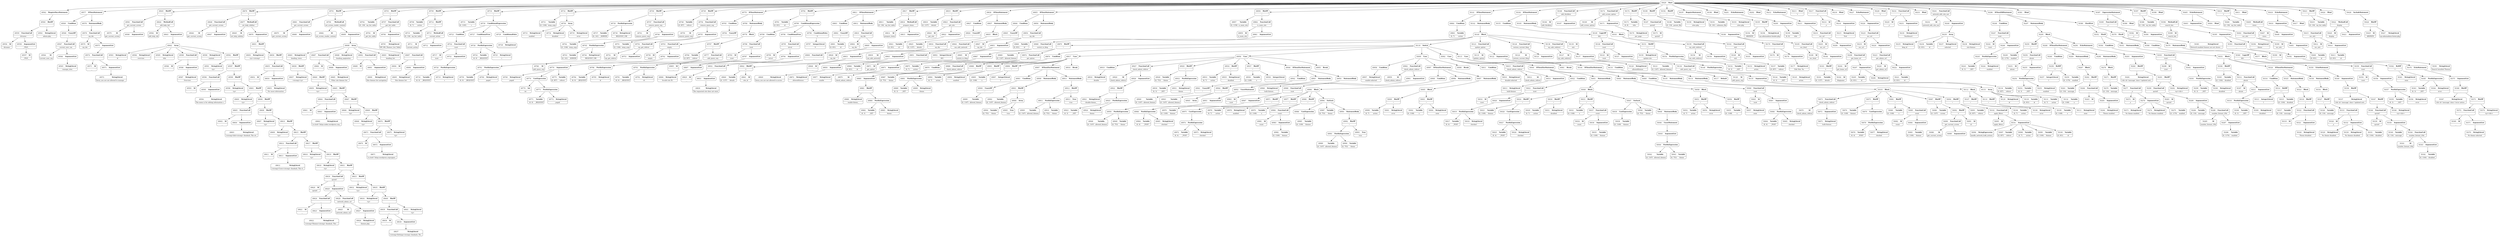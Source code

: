 digraph ast {
node [shape=none];
49556 [label=<<TABLE border='1' cellspacing='0' cellpadding='10' style='rounded' ><TR><TD border='0'>49556</TD><TD border='0'><B>Id</B></TD></TR><HR/><TR><TD border='0' cellpadding='5' colspan='2'>dirname</TD></TR></TABLE>>];
49557 [label=<<TABLE border='1' cellspacing='0' cellpadding='10' style='rounded' ><TR><TD border='0'>49557</TD><TD border='0'><B>Id</B></TD></TR><HR/><TR><TD border='0' cellpadding='5' colspan='2'>__FILE__</TD></TR></TABLE>>];
49558 [label=<<TABLE border='1' cellspacing='0' cellpadding='10' style='rounded' ><TR><TD border='0'>49558</TD><TD border='0'><B>ArgumentList</B></TD></TR><HR/><TR><TD border='0' cellpadding='5' colspan='2'>__FILE__</TD></TR></TABLE>>];
49558 -> 49557 [weight=2];
49559 [label=<<TABLE border='1' cellspacing='0' cellpadding='10' style='rounded' ><TR><TD border='0'>49559</TD><TD border='0'><B>FunctionCall</B></TD></TR><HR/><TR><TD border='0' cellpadding='5' colspan='2'>dirname</TD></TR></TABLE>>];
49559 -> 49556 [weight=2];
49559 -> 49558 [weight=2];
49560 [label=<<TABLE border='1' cellspacing='0' cellpadding='10' style='rounded' ><TR><TD border='0'>49560</TD><TD border='0'><B>BinOP</B></TD></TR><HR/><TR><TD border='0' cellpadding='5' colspan='2'>.</TD></TR></TABLE>>];
49560 -> 49559 [weight=2];
49560 -> 49561 [weight=2];
49561 [label=<<TABLE border='1' cellspacing='0' cellpadding='10' style='rounded' ><TR><TD border='0'>49561</TD><TD border='0'><B>StringLiteral</B></TD></TR><HR/><TR><TD border='0' cellpadding='5' colspan='2'>admin.php</TD></TR></TABLE>>];
49562 [label=<<TABLE border='1' cellspacing='0' cellpadding='10' style='rounded' ><TR><TD border='0'>49562</TD><TD border='0'><B>RequireOnceStatement</B></TD></TR></TABLE>>];
49562 -> 49560 [weight=2];
49564 [label=<<TABLE border='1' cellspacing='0' cellpadding='10' style='rounded' ><TR><TD border='0'>49564</TD><TD border='0'><B>Id</B></TD></TR><HR/><TR><TD border='0' cellpadding='5' colspan='2'>current_user_can</TD></TR></TABLE>>];
49565 [label=<<TABLE border='1' cellspacing='0' cellpadding='10' style='rounded' ><TR><TD border='0'>49565</TD><TD border='0'><B>StringLiteral</B></TD></TR><HR/><TR><TD border='0' cellpadding='5' colspan='2'>manage_sites</TD></TR></TABLE>>];
49566 [label=<<TABLE border='1' cellspacing='0' cellpadding='10' style='rounded' ><TR><TD border='0'>49566</TD><TD border='0'><B>ArgumentList</B></TD></TR></TABLE>>];
49566 -> 49565 [weight=2];
49567 [label=<<TABLE border='1' cellspacing='0' cellpadding='10' style='rounded' ><TR><TD border='0'>49567</TD><TD border='0'><B>FunctionCall</B></TD></TR><HR/><TR><TD border='0' cellpadding='5' colspan='2'>current_user_can</TD></TR></TABLE>>];
49567 -> 49564 [weight=2];
49567 -> 49566 [weight=2];
49568 [label=<<TABLE border='1' cellspacing='0' cellpadding='10' style='rounded' ><TR><TD border='0'>49568</TD><TD border='0'><B>UnaryOP</B></TD></TR><HR/><TR><TD border='0' cellpadding='5' colspan='2'>!</TD></TR></TABLE>>];
49568 -> 49567 [weight=2];
49569 [label=<<TABLE border='1' cellspacing='0' cellpadding='10' style='rounded' ><TR><TD border='0'>49569</TD><TD border='0'><B>Condition</B></TD></TR></TABLE>>];
49569 -> 49568 [weight=2];
49570 [label=<<TABLE border='1' cellspacing='0' cellpadding='10' style='rounded' ><TR><TD border='0'>49570</TD><TD border='0'><B>Id</B></TD></TR><HR/><TR><TD border='0' cellpadding='5' colspan='2'>wp_die</TD></TR></TABLE>>];
49571 [label=<<TABLE border='1' cellspacing='0' cellpadding='10' style='rounded' ><TR><TD border='0'>49571</TD><TD border='0'><B>Id</B></TD></TR><HR/><TR><TD border='0' cellpadding='5' colspan='2'>__</TD></TR></TABLE>>];
49572 [label=<<TABLE border='1' cellspacing='0' cellpadding='10' style='rounded' ><TR><TD border='0'>49572</TD><TD border='0'><B>StringLiteral</B></TD></TR><HR/><TR><TD border='0' cellpadding='5' colspan='2'>Sorry, you are not allowed to manage ...</TD></TR></TABLE>>];
49573 [label=<<TABLE border='1' cellspacing='0' cellpadding='10' style='rounded' ><TR><TD border='0'>49573</TD><TD border='0'><B>ArgumentList</B></TD></TR></TABLE>>];
49573 -> 49572 [weight=2];
49574 [label=<<TABLE border='1' cellspacing='0' cellpadding='10' style='rounded' ><TR><TD border='0'>49574</TD><TD border='0'><B>FunctionCall</B></TD></TR><HR/><TR><TD border='0' cellpadding='5' colspan='2'>__</TD></TR></TABLE>>];
49574 -> 49571 [weight=2];
49574 -> 49573 [weight=2];
49575 [label=<<TABLE border='1' cellspacing='0' cellpadding='10' style='rounded' ><TR><TD border='0'>49575</TD><TD border='0'><B>ArgumentList</B></TD></TR></TABLE>>];
49575 -> 49574 [weight=2];
49576 [label=<<TABLE border='1' cellspacing='0' cellpadding='10' style='rounded' ><TR><TD border='0'>49576</TD><TD border='0'><B>FunctionCall</B></TD></TR><HR/><TR><TD border='0' cellpadding='5' colspan='2'>wp_die</TD></TR></TABLE>>];
49576 -> 49570 [weight=2];
49576 -> 49575 [weight=2];
49577 [label=<<TABLE border='1' cellspacing='0' cellpadding='10' style='rounded' ><TR><TD border='0'>49577</TD><TD border='0'><B>IfThenStatement</B></TD></TR></TABLE>>];
49577 -> 49569 [weight=2];
49577 -> 49578 [weight=2];
49578 [label=<<TABLE border='1' cellspacing='0' cellpadding='10' style='rounded' ><TR><TD border='0'>49578</TD><TD border='0'><B>StatementBody</B></TD></TR></TABLE>>];
49578 -> 49576 [weight=2];
49579 [label=<<TABLE border='1' cellspacing='0' cellpadding='10' style='rounded' ><TR><TD border='0'>49579</TD><TD border='0'><B>Id</B></TD></TR><HR/><TR><TD border='0' cellpadding='5' colspan='2'>get_current_screen</TD></TR></TABLE>>];
49580 [label=<<TABLE border='1' cellspacing='0' cellpadding='10' style='rounded' ><TR><TD border='0'>49580</TD><TD border='0'><B>ArgumentList</B></TD></TR></TABLE>>];
49581 [label=<<TABLE border='1' cellspacing='0' cellpadding='10' style='rounded' ><TR><TD border='0'>49581</TD><TD border='0'><B>FunctionCall</B></TD></TR><HR/><TR><TD border='0' cellpadding='5' colspan='2'>get_current_screen</TD></TR></TABLE>>];
49581 -> 49579 [weight=2];
49581 -> 49580 [weight=2];
49582 [label=<<TABLE border='1' cellspacing='0' cellpadding='10' style='rounded' ><TR><TD border='0'>49582</TD><TD border='0'><B>Id</B></TD></TR><HR/><TR><TD border='0' cellpadding='5' colspan='2'>add_help_tab</TD></TR></TABLE>>];
49583 [label=<<TABLE border='1' cellspacing='0' cellpadding='10' style='rounded' ><TR><TD border='0'>49583</TD><TD border='0'><B>StringLiteral</B></TD></TR><HR/><TR><TD border='0' cellpadding='5' colspan='2'>id</TD></TR></TABLE>>];
49584 [label=<<TABLE border='1' cellspacing='0' cellpadding='10' style='rounded' ><TR><TD border='0'>49584</TD><TD border='0'><B>StringLiteral</B></TD></TR><HR/><TR><TD border='0' cellpadding='5' colspan='2'>overview</TD></TR></TABLE>>];
49585 [label=<<TABLE border='1' cellspacing='0' cellpadding='10' style='rounded' ><TR><TD border='0'>49585</TD><TD border='0'><B>StringLiteral</B></TD></TR><HR/><TR><TD border='0' cellpadding='5' colspan='2'>title</TD></TR></TABLE>>];
49586 [label=<<TABLE border='1' cellspacing='0' cellpadding='10' style='rounded' ><TR><TD border='0'>49586</TD><TD border='0'><B>Id</B></TD></TR><HR/><TR><TD border='0' cellpadding='5' colspan='2'>__</TD></TR></TABLE>>];
49587 [label=<<TABLE border='1' cellspacing='0' cellpadding='10' style='rounded' ><TR><TD border='0'>49587</TD><TD border='0'><B>StringLiteral</B></TD></TR><HR/><TR><TD border='0' cellpadding='5' colspan='2'>Overview</TD></TR></TABLE>>];
49588 [label=<<TABLE border='1' cellspacing='0' cellpadding='10' style='rounded' ><TR><TD border='0'>49588</TD><TD border='0'><B>ArgumentList</B></TD></TR></TABLE>>];
49588 -> 49587 [weight=2];
49589 [label=<<TABLE border='1' cellspacing='0' cellpadding='10' style='rounded' ><TR><TD border='0'>49589</TD><TD border='0'><B>FunctionCall</B></TD></TR><HR/><TR><TD border='0' cellpadding='5' colspan='2'>__</TD></TR></TABLE>>];
49589 -> 49586 [weight=2];
49589 -> 49588 [weight=2];
49590 [label=<<TABLE border='1' cellspacing='0' cellpadding='10' style='rounded' ><TR><TD border='0'>49590</TD><TD border='0'><B>StringLiteral</B></TD></TR><HR/><TR><TD border='0' cellpadding='5' colspan='2'>content</TD></TR></TABLE>>];
49591 [label=<<TABLE border='1' cellspacing='0' cellpadding='10' style='rounded' ><TR><TD border='0'>49591</TD><TD border='0'><B>StringLiteral</B></TD></TR><HR/><TR><TD border='0' cellpadding='5' colspan='2'>&lt;p&gt;</TD></TR></TABLE>>];
49592 [label=<<TABLE border='1' cellspacing='0' cellpadding='10' style='rounded' ><TR><TD border='0'>49592</TD><TD border='0'><B>BinOP</B></TD></TR><HR/><TR><TD border='0' cellpadding='5' colspan='2'>.</TD></TR></TABLE>>];
49592 -> 49591 [weight=2];
49592 -> 49597 [weight=2];
49593 [label=<<TABLE border='1' cellspacing='0' cellpadding='10' style='rounded' ><TR><TD border='0'>49593</TD><TD border='0'><B>Id</B></TD></TR><HR/><TR><TD border='0' cellpadding='5' colspan='2'>__</TD></TR></TABLE>>];
49594 [label=<<TABLE border='1' cellspacing='0' cellpadding='10' style='rounded' ><TR><TD border='0'>49594</TD><TD border='0'><B>StringLiteral</B></TD></TR><HR/><TR><TD border='0' cellpadding='5' colspan='2'>The menu is for editing information s...</TD></TR></TABLE>>];
49595 [label=<<TABLE border='1' cellspacing='0' cellpadding='10' style='rounded' ><TR><TD border='0'>49595</TD><TD border='0'><B>ArgumentList</B></TD></TR></TABLE>>];
49595 -> 49594 [weight=2];
49596 [label=<<TABLE border='1' cellspacing='0' cellpadding='10' style='rounded' ><TR><TD border='0'>49596</TD><TD border='0'><B>FunctionCall</B></TD></TR><HR/><TR><TD border='0' cellpadding='5' colspan='2'>__</TD></TR></TABLE>>];
49596 -> 49593 [weight=2];
49596 -> 49595 [weight=2];
49597 [label=<<TABLE border='1' cellspacing='0' cellpadding='10' style='rounded' ><TR><TD border='0'>49597</TD><TD border='0'><B>BinOP</B></TD></TR><HR/><TR><TD border='0' cellpadding='5' colspan='2'>.</TD></TR></TABLE>>];
49597 -> 49596 [weight=2];
49597 -> 49599 [weight=2];
49598 [label=<<TABLE border='1' cellspacing='0' cellpadding='10' style='rounded' ><TR><TD border='0'>49598</TD><TD border='0'><B>StringLiteral</B></TD></TR><HR/><TR><TD border='0' cellpadding='5' colspan='2'>&lt;p&gt;</TD></TR></TABLE>>];
49599 [label=<<TABLE border='1' cellspacing='0' cellpadding='10' style='rounded' ><TR><TD border='0'>49599</TD><TD border='0'><B>BinOP</B></TD></TR><HR/><TR><TD border='0' cellpadding='5' colspan='2'>.</TD></TR></TABLE>>];
49599 -> 49598 [weight=2];
49599 -> 49601 [weight=2];
49600 [label=<<TABLE border='1' cellspacing='0' cellpadding='10' style='rounded' ><TR><TD border='0'>49600</TD><TD border='0'><B>StringLiteral</B></TD></TR><HR/><TR><TD border='0' cellpadding='5' colspan='2'>&lt;p&gt;</TD></TR></TABLE>>];
49601 [label=<<TABLE border='1' cellspacing='0' cellpadding='10' style='rounded' ><TR><TD border='0'>49601</TD><TD border='0'><B>BinOP</B></TD></TR><HR/><TR><TD border='0' cellpadding='5' colspan='2'>.</TD></TR></TABLE>>];
49601 -> 49600 [weight=2];
49601 -> 49606 [weight=2];
49602 [label=<<TABLE border='1' cellspacing='0' cellpadding='10' style='rounded' ><TR><TD border='0'>49602</TD><TD border='0'><B>Id</B></TD></TR><HR/><TR><TD border='0' cellpadding='5' colspan='2'>__</TD></TR></TABLE>>];
49603 [label=<<TABLE border='1' cellspacing='0' cellpadding='10' style='rounded' ><TR><TD border='0'>49603</TD><TD border='0'><B>StringLiteral</B></TD></TR><HR/><TR><TD border='0' cellpadding='5' colspan='2'>&lt;strong&gt;Info&lt;strong&gt; &amp;mdash; The sit...</TD></TR></TABLE>>];
49604 [label=<<TABLE border='1' cellspacing='0' cellpadding='10' style='rounded' ><TR><TD border='0'>49604</TD><TD border='0'><B>ArgumentList</B></TD></TR></TABLE>>];
49604 -> 49603 [weight=2];
49605 [label=<<TABLE border='1' cellspacing='0' cellpadding='10' style='rounded' ><TR><TD border='0'>49605</TD><TD border='0'><B>FunctionCall</B></TD></TR><HR/><TR><TD border='0' cellpadding='5' colspan='2'>__</TD></TR></TABLE>>];
49605 -> 49602 [weight=2];
49605 -> 49604 [weight=2];
49606 [label=<<TABLE border='1' cellspacing='0' cellpadding='10' style='rounded' ><TR><TD border='0'>49606</TD><TD border='0'><B>BinOP</B></TD></TR><HR/><TR><TD border='0' cellpadding='5' colspan='2'>.</TD></TR></TABLE>>];
49606 -> 49605 [weight=2];
49606 -> 49608 [weight=2];
49607 [label=<<TABLE border='1' cellspacing='0' cellpadding='10' style='rounded' ><TR><TD border='0'>49607</TD><TD border='0'><B>StringLiteral</B></TD></TR><HR/><TR><TD border='0' cellpadding='5' colspan='2'>&lt;p&gt;</TD></TR></TABLE>>];
49608 [label=<<TABLE border='1' cellspacing='0' cellpadding='10' style='rounded' ><TR><TD border='0'>49608</TD><TD border='0'><B>BinOP</B></TD></TR><HR/><TR><TD border='0' cellpadding='5' colspan='2'>.</TD></TR></TABLE>>];
49608 -> 49607 [weight=2];
49608 -> 49610 [weight=2];
49609 [label=<<TABLE border='1' cellspacing='0' cellpadding='10' style='rounded' ><TR><TD border='0'>49609</TD><TD border='0'><B>StringLiteral</B></TD></TR><HR/><TR><TD border='0' cellpadding='5' colspan='2'>&lt;p&gt;</TD></TR></TABLE>>];
49610 [label=<<TABLE border='1' cellspacing='0' cellpadding='10' style='rounded' ><TR><TD border='0'>49610</TD><TD border='0'><B>BinOP</B></TD></TR><HR/><TR><TD border='0' cellpadding='5' colspan='2'>.</TD></TR></TABLE>>];
49610 -> 49609 [weight=2];
49610 -> 49615 [weight=2];
49611 [label=<<TABLE border='1' cellspacing='0' cellpadding='10' style='rounded' ><TR><TD border='0'>49611</TD><TD border='0'><B>Id</B></TD></TR><HR/><TR><TD border='0' cellpadding='5' colspan='2'>__</TD></TR></TABLE>>];
49612 [label=<<TABLE border='1' cellspacing='0' cellpadding='10' style='rounded' ><TR><TD border='0'>49612</TD><TD border='0'><B>StringLiteral</B></TD></TR><HR/><TR><TD border='0' cellpadding='5' colspan='2'>&lt;strong&gt;Users&lt;strong&gt; &amp;mdash; This d...</TD></TR></TABLE>>];
49613 [label=<<TABLE border='1' cellspacing='0' cellpadding='10' style='rounded' ><TR><TD border='0'>49613</TD><TD border='0'><B>ArgumentList</B></TD></TR></TABLE>>];
49613 -> 49612 [weight=2];
49614 [label=<<TABLE border='1' cellspacing='0' cellpadding='10' style='rounded' ><TR><TD border='0'>49614</TD><TD border='0'><B>FunctionCall</B></TD></TR><HR/><TR><TD border='0' cellpadding='5' colspan='2'>__</TD></TR></TABLE>>];
49614 -> 49611 [weight=2];
49614 -> 49613 [weight=2];
49615 [label=<<TABLE border='1' cellspacing='0' cellpadding='10' style='rounded' ><TR><TD border='0'>49615</TD><TD border='0'><B>BinOP</B></TD></TR><HR/><TR><TD border='0' cellpadding='5' colspan='2'>.</TD></TR></TABLE>>];
49615 -> 49614 [weight=2];
49615 -> 49617 [weight=2];
49616 [label=<<TABLE border='1' cellspacing='0' cellpadding='10' style='rounded' ><TR><TD border='0'>49616</TD><TD border='0'><B>StringLiteral</B></TD></TR><HR/><TR><TD border='0' cellpadding='5' colspan='2'>&lt;p&gt;</TD></TR></TABLE>>];
49617 [label=<<TABLE border='1' cellspacing='0' cellpadding='10' style='rounded' ><TR><TD border='0'>49617</TD><TD border='0'><B>BinOP</B></TD></TR><HR/><TR><TD border='0' cellpadding='5' colspan='2'>.</TD></TR></TABLE>>];
49617 -> 49616 [weight=2];
49617 -> 49619 [weight=2];
49618 [label=<<TABLE border='1' cellspacing='0' cellpadding='10' style='rounded' ><TR><TD border='0'>49618</TD><TD border='0'><B>StringLiteral</B></TD></TR><HR/><TR><TD border='0' cellpadding='5' colspan='2'>&lt;p&gt;</TD></TR></TABLE>>];
49619 [label=<<TABLE border='1' cellspacing='0' cellpadding='10' style='rounded' ><TR><TD border='0'>49619</TD><TD border='0'><B>BinOP</B></TD></TR><HR/><TR><TD border='0' cellpadding='5' colspan='2'>.</TD></TR></TABLE>>];
49619 -> 49618 [weight=2];
49619 -> 49631 [weight=2];
49620 [label=<<TABLE border='1' cellspacing='0' cellpadding='10' style='rounded' ><TR><TD border='0'>49620</TD><TD border='0'><B>Id</B></TD></TR><HR/><TR><TD border='0' cellpadding='5' colspan='2'>sprintf</TD></TR></TABLE>>];
49621 [label=<<TABLE border='1' cellspacing='0' cellpadding='10' style='rounded' ><TR><TD border='0'>49621</TD><TD border='0'><B>Id</B></TD></TR><HR/><TR><TD border='0' cellpadding='5' colspan='2'>__</TD></TR></TABLE>>];
49622 [label=<<TABLE border='1' cellspacing='0' cellpadding='10' style='rounded' ><TR><TD border='0'>49622</TD><TD border='0'><B>StringLiteral</B></TD></TR><HR/><TR><TD border='0' cellpadding='5' colspan='2'>&lt;strong&gt;Themes&lt;strong&gt; &amp;mdash; This ...</TD></TR></TABLE>>];
49623 [label=<<TABLE border='1' cellspacing='0' cellpadding='10' style='rounded' ><TR><TD border='0'>49623</TD><TD border='0'><B>ArgumentList</B></TD></TR></TABLE>>];
49623 -> 49622 [weight=2];
49624 [label=<<TABLE border='1' cellspacing='0' cellpadding='10' style='rounded' ><TR><TD border='0'>49624</TD><TD border='0'><B>FunctionCall</B></TD></TR><HR/><TR><TD border='0' cellpadding='5' colspan='2'>__</TD></TR></TABLE>>];
49624 -> 49621 [weight=2];
49624 -> 49623 [weight=2];
49625 [label=<<TABLE border='1' cellspacing='0' cellpadding='10' style='rounded' ><TR><TD border='0'>49625</TD><TD border='0'><B>Id</B></TD></TR><HR/><TR><TD border='0' cellpadding='5' colspan='2'>network_admin_url</TD></TR></TABLE>>];
49626 [label=<<TABLE border='1' cellspacing='0' cellpadding='10' style='rounded' ><TR><TD border='0'>49626</TD><TD border='0'><B>StringLiteral</B></TD></TR><HR/><TR><TD border='0' cellpadding='5' colspan='2'>themes.php</TD></TR></TABLE>>];
49627 [label=<<TABLE border='1' cellspacing='0' cellpadding='10' style='rounded' ><TR><TD border='0'>49627</TD><TD border='0'><B>ArgumentList</B></TD></TR></TABLE>>];
49627 -> 49626 [weight=2];
49628 [label=<<TABLE border='1' cellspacing='0' cellpadding='10' style='rounded' ><TR><TD border='0'>49628</TD><TD border='0'><B>FunctionCall</B></TD></TR><HR/><TR><TD border='0' cellpadding='5' colspan='2'>network_admin_url</TD></TR></TABLE>>];
49628 -> 49625 [weight=2];
49628 -> 49627 [weight=2];
49629 [label=<<TABLE border='1' cellspacing='0' cellpadding='10' style='rounded' ><TR><TD border='0'>49629</TD><TD border='0'><B>ArgumentList</B></TD></TR></TABLE>>];
49629 -> 49624 [weight=2];
49629 -> 49628 [weight=2];
49630 [label=<<TABLE border='1' cellspacing='0' cellpadding='10' style='rounded' ><TR><TD border='0'>49630</TD><TD border='0'><B>FunctionCall</B></TD></TR><HR/><TR><TD border='0' cellpadding='5' colspan='2'>sprintf</TD></TR></TABLE>>];
49630 -> 49620 [weight=2];
49630 -> 49629 [weight=2];
49631 [label=<<TABLE border='1' cellspacing='0' cellpadding='10' style='rounded' ><TR><TD border='0'>49631</TD><TD border='0'><B>BinOP</B></TD></TR><HR/><TR><TD border='0' cellpadding='5' colspan='2'>.</TD></TR></TABLE>>];
49631 -> 49630 [weight=2];
49631 -> 49633 [weight=2];
49632 [label=<<TABLE border='1' cellspacing='0' cellpadding='10' style='rounded' ><TR><TD border='0'>49632</TD><TD border='0'><B>StringLiteral</B></TD></TR><HR/><TR><TD border='0' cellpadding='5' colspan='2'>&lt;p&gt;</TD></TR></TABLE>>];
49633 [label=<<TABLE border='1' cellspacing='0' cellpadding='10' style='rounded' ><TR><TD border='0'>49633</TD><TD border='0'><B>BinOP</B></TD></TR><HR/><TR><TD border='0' cellpadding='5' colspan='2'>.</TD></TR></TABLE>>];
49633 -> 49632 [weight=2];
49633 -> 49635 [weight=2];
49634 [label=<<TABLE border='1' cellspacing='0' cellpadding='10' style='rounded' ><TR><TD border='0'>49634</TD><TD border='0'><B>StringLiteral</B></TD></TR><HR/><TR><TD border='0' cellpadding='5' colspan='2'>&lt;p&gt;</TD></TR></TABLE>>];
49635 [label=<<TABLE border='1' cellspacing='0' cellpadding='10' style='rounded' ><TR><TD border='0'>49635</TD><TD border='0'><B>BinOP</B></TD></TR><HR/><TR><TD border='0' cellpadding='5' colspan='2'>.</TD></TR></TABLE>>];
49635 -> 49634 [weight=2];
49635 -> 49640 [weight=2];
49636 [label=<<TABLE border='1' cellspacing='0' cellpadding='10' style='rounded' ><TR><TD border='0'>49636</TD><TD border='0'><B>Id</B></TD></TR><HR/><TR><TD border='0' cellpadding='5' colspan='2'>__</TD></TR></TABLE>>];
49637 [label=<<TABLE border='1' cellspacing='0' cellpadding='10' style='rounded' ><TR><TD border='0'>49637</TD><TD border='0'><B>StringLiteral</B></TD></TR><HR/><TR><TD border='0' cellpadding='5' colspan='2'>&lt;strong&gt;Settings&lt;strong&gt; &amp;mdash; Thi...</TD></TR></TABLE>>];
49638 [label=<<TABLE border='1' cellspacing='0' cellpadding='10' style='rounded' ><TR><TD border='0'>49638</TD><TD border='0'><B>ArgumentList</B></TD></TR></TABLE>>];
49638 -> 49637 [weight=2];
49639 [label=<<TABLE border='1' cellspacing='0' cellpadding='10' style='rounded' ><TR><TD border='0'>49639</TD><TD border='0'><B>FunctionCall</B></TD></TR><HR/><TR><TD border='0' cellpadding='5' colspan='2'>__</TD></TR></TABLE>>];
49639 -> 49636 [weight=2];
49639 -> 49638 [weight=2];
49640 [label=<<TABLE border='1' cellspacing='0' cellpadding='10' style='rounded' ><TR><TD border='0'>49640</TD><TD border='0'><B>BinOP</B></TD></TR><HR/><TR><TD border='0' cellpadding='5' colspan='2'>.</TD></TR></TABLE>>];
49640 -> 49639 [weight=2];
49640 -> 49641 [weight=2];
49641 [label=<<TABLE border='1' cellspacing='0' cellpadding='10' style='rounded' ><TR><TD border='0'>49641</TD><TD border='0'><B>StringLiteral</B></TD></TR><HR/><TR><TD border='0' cellpadding='5' colspan='2'>&lt;p&gt;</TD></TR></TABLE>>];
49642 [label=<<TABLE border='1' cellspacing='0' cellpadding='10' style='rounded' ><TR><TD border='0'>49642</TD><TD border='0'><B>Array</B></TD></TR></TABLE>>];
49642 -> 49583 [weight=2];
49642 -> 49584 [weight=2];
49642 -> 49585 [weight=2];
49642 -> 49589 [weight=2];
49642 -> 49590 [weight=2];
49642 -> 49592 [weight=2];
49643 [label=<<TABLE border='1' cellspacing='0' cellpadding='10' style='rounded' ><TR><TD border='0'>49643</TD><TD border='0'><B>ArgumentList</B></TD></TR></TABLE>>];
49643 -> 49642 [weight=2];
49644 [label=<<TABLE border='1' cellspacing='0' cellpadding='10' style='rounded' ><TR><TD border='0'>49644</TD><TD border='0'><B>MethodCall</B></TD></TR><HR/><TR><TD border='0' cellpadding='5' colspan='2'>add_help_tab</TD></TR></TABLE>>];
49644 -> 49582 [weight=2];
49644 -> 49643 [weight=2];
49645 [label=<<TABLE border='1' cellspacing='0' cellpadding='10' style='rounded' ><TR><TD border='0'>49645</TD><TD border='0'><B>BinOP</B></TD></TR><HR/><TR><TD border='0' cellpadding='5' colspan='2'>-&gt;</TD></TR></TABLE>>];
49645 -> 49581 [weight=2];
49645 -> 49644 [weight=2];
49646 [label=<<TABLE border='1' cellspacing='0' cellpadding='10' style='rounded' ><TR><TD border='0'>49646</TD><TD border='0'><B>Id</B></TD></TR><HR/><TR><TD border='0' cellpadding='5' colspan='2'>get_current_screen</TD></TR></TABLE>>];
49647 [label=<<TABLE border='1' cellspacing='0' cellpadding='10' style='rounded' ><TR><TD border='0'>49647</TD><TD border='0'><B>ArgumentList</B></TD></TR></TABLE>>];
49648 [label=<<TABLE border='1' cellspacing='0' cellpadding='10' style='rounded' ><TR><TD border='0'>49648</TD><TD border='0'><B>FunctionCall</B></TD></TR><HR/><TR><TD border='0' cellpadding='5' colspan='2'>get_current_screen</TD></TR></TABLE>>];
49648 -> 49646 [weight=2];
49648 -> 49647 [weight=2];
49649 [label=<<TABLE border='1' cellspacing='0' cellpadding='10' style='rounded' ><TR><TD border='0'>49649</TD><TD border='0'><B>Id</B></TD></TR><HR/><TR><TD border='0' cellpadding='5' colspan='2'>set_help_sidebar</TD></TR></TABLE>>];
49650 [label=<<TABLE border='1' cellspacing='0' cellpadding='10' style='rounded' ><TR><TD border='0'>49650</TD><TD border='0'><B>StringLiteral</B></TD></TR><HR/><TR><TD border='0' cellpadding='5' colspan='2'>&lt;p&gt;&lt;strong&gt;</TD></TR></TABLE>>];
49651 [label=<<TABLE border='1' cellspacing='0' cellpadding='10' style='rounded' ><TR><TD border='0'>49651</TD><TD border='0'><B>BinOP</B></TD></TR><HR/><TR><TD border='0' cellpadding='5' colspan='2'>.</TD></TR></TABLE>>];
49651 -> 49650 [weight=2];
49651 -> 49656 [weight=2];
49652 [label=<<TABLE border='1' cellspacing='0' cellpadding='10' style='rounded' ><TR><TD border='0'>49652</TD><TD border='0'><B>Id</B></TD></TR><HR/><TR><TD border='0' cellpadding='5' colspan='2'>__</TD></TR></TABLE>>];
49653 [label=<<TABLE border='1' cellspacing='0' cellpadding='10' style='rounded' ><TR><TD border='0'>49653</TD><TD border='0'><B>StringLiteral</B></TD></TR><HR/><TR><TD border='0' cellpadding='5' colspan='2'>For more information:</TD></TR></TABLE>>];
49654 [label=<<TABLE border='1' cellspacing='0' cellpadding='10' style='rounded' ><TR><TD border='0'>49654</TD><TD border='0'><B>ArgumentList</B></TD></TR></TABLE>>];
49654 -> 49653 [weight=2];
49655 [label=<<TABLE border='1' cellspacing='0' cellpadding='10' style='rounded' ><TR><TD border='0'>49655</TD><TD border='0'><B>FunctionCall</B></TD></TR><HR/><TR><TD border='0' cellpadding='5' colspan='2'>__</TD></TR></TABLE>>];
49655 -> 49652 [weight=2];
49655 -> 49654 [weight=2];
49656 [label=<<TABLE border='1' cellspacing='0' cellpadding='10' style='rounded' ><TR><TD border='0'>49656</TD><TD border='0'><B>BinOP</B></TD></TR><HR/><TR><TD border='0' cellpadding='5' colspan='2'>.</TD></TR></TABLE>>];
49656 -> 49655 [weight=2];
49656 -> 49658 [weight=2];
49657 [label=<<TABLE border='1' cellspacing='0' cellpadding='10' style='rounded' ><TR><TD border='0'>49657</TD><TD border='0'><B>StringLiteral</B></TD></TR><HR/><TR><TD border='0' cellpadding='5' colspan='2'>&lt;strong&gt;&lt;p&gt;</TD></TR></TABLE>>];
49658 [label=<<TABLE border='1' cellspacing='0' cellpadding='10' style='rounded' ><TR><TD border='0'>49658</TD><TD border='0'><B>BinOP</B></TD></TR><HR/><TR><TD border='0' cellpadding='5' colspan='2'>.</TD></TR></TABLE>>];
49658 -> 49657 [weight=2];
49658 -> 49660 [weight=2];
49659 [label=<<TABLE border='1' cellspacing='0' cellpadding='10' style='rounded' ><TR><TD border='0'>49659</TD><TD border='0'><B>StringLiteral</B></TD></TR><HR/><TR><TD border='0' cellpadding='5' colspan='2'>&lt;p&gt;</TD></TR></TABLE>>];
49660 [label=<<TABLE border='1' cellspacing='0' cellpadding='10' style='rounded' ><TR><TD border='0'>49660</TD><TD border='0'><B>BinOP</B></TD></TR><HR/><TR><TD border='0' cellpadding='5' colspan='2'>.</TD></TR></TABLE>>];
49660 -> 49659 [weight=2];
49660 -> 49665 [weight=2];
49661 [label=<<TABLE border='1' cellspacing='0' cellpadding='10' style='rounded' ><TR><TD border='0'>49661</TD><TD border='0'><B>Id</B></TD></TR><HR/><TR><TD border='0' cellpadding='5' colspan='2'>__</TD></TR></TABLE>>];
49662 [label=<<TABLE border='1' cellspacing='0' cellpadding='10' style='rounded' ><TR><TD border='0'>49662</TD><TD border='0'><B>StringLiteral</B></TD></TR><HR/><TR><TD border='0' cellpadding='5' colspan='2'>&lt;a href='https:codex.wordpress.org...</TD></TR></TABLE>>];
49663 [label=<<TABLE border='1' cellspacing='0' cellpadding='10' style='rounded' ><TR><TD border='0'>49663</TD><TD border='0'><B>ArgumentList</B></TD></TR></TABLE>>];
49663 -> 49662 [weight=2];
49664 [label=<<TABLE border='1' cellspacing='0' cellpadding='10' style='rounded' ><TR><TD border='0'>49664</TD><TD border='0'><B>FunctionCall</B></TD></TR><HR/><TR><TD border='0' cellpadding='5' colspan='2'>__</TD></TR></TABLE>>];
49664 -> 49661 [weight=2];
49664 -> 49663 [weight=2];
49665 [label=<<TABLE border='1' cellspacing='0' cellpadding='10' style='rounded' ><TR><TD border='0'>49665</TD><TD border='0'><B>BinOP</B></TD></TR><HR/><TR><TD border='0' cellpadding='5' colspan='2'>.</TD></TR></TABLE>>];
49665 -> 49664 [weight=2];
49665 -> 49667 [weight=2];
49666 [label=<<TABLE border='1' cellspacing='0' cellpadding='10' style='rounded' ><TR><TD border='0'>49666</TD><TD border='0'><B>StringLiteral</B></TD></TR><HR/><TR><TD border='0' cellpadding='5' colspan='2'>&lt;p&gt;</TD></TR></TABLE>>];
49667 [label=<<TABLE border='1' cellspacing='0' cellpadding='10' style='rounded' ><TR><TD border='0'>49667</TD><TD border='0'><B>BinOP</B></TD></TR><HR/><TR><TD border='0' cellpadding='5' colspan='2'>.</TD></TR></TABLE>>];
49667 -> 49666 [weight=2];
49667 -> 49669 [weight=2];
49668 [label=<<TABLE border='1' cellspacing='0' cellpadding='10' style='rounded' ><TR><TD border='0'>49668</TD><TD border='0'><B>StringLiteral</B></TD></TR><HR/><TR><TD border='0' cellpadding='5' colspan='2'>&lt;p&gt;</TD></TR></TABLE>>];
49669 [label=<<TABLE border='1' cellspacing='0' cellpadding='10' style='rounded' ><TR><TD border='0'>49669</TD><TD border='0'><B>BinOP</B></TD></TR><HR/><TR><TD border='0' cellpadding='5' colspan='2'>.</TD></TR></TABLE>>];
49669 -> 49668 [weight=2];
49669 -> 49674 [weight=2];
49670 [label=<<TABLE border='1' cellspacing='0' cellpadding='10' style='rounded' ><TR><TD border='0'>49670</TD><TD border='0'><B>Id</B></TD></TR><HR/><TR><TD border='0' cellpadding='5' colspan='2'>__</TD></TR></TABLE>>];
49671 [label=<<TABLE border='1' cellspacing='0' cellpadding='10' style='rounded' ><TR><TD border='0'>49671</TD><TD border='0'><B>StringLiteral</B></TD></TR><HR/><TR><TD border='0' cellpadding='5' colspan='2'>&lt;a href='https:wordpress.orgsuppor...</TD></TR></TABLE>>];
49672 [label=<<TABLE border='1' cellspacing='0' cellpadding='10' style='rounded' ><TR><TD border='0'>49672</TD><TD border='0'><B>ArgumentList</B></TD></TR></TABLE>>];
49672 -> 49671 [weight=2];
49673 [label=<<TABLE border='1' cellspacing='0' cellpadding='10' style='rounded' ><TR><TD border='0'>49673</TD><TD border='0'><B>FunctionCall</B></TD></TR><HR/><TR><TD border='0' cellpadding='5' colspan='2'>__</TD></TR></TABLE>>];
49673 -> 49670 [weight=2];
49673 -> 49672 [weight=2];
49674 [label=<<TABLE border='1' cellspacing='0' cellpadding='10' style='rounded' ><TR><TD border='0'>49674</TD><TD border='0'><B>BinOP</B></TD></TR><HR/><TR><TD border='0' cellpadding='5' colspan='2'>.</TD></TR></TABLE>>];
49674 -> 49673 [weight=2];
49674 -> 49675 [weight=2];
49675 [label=<<TABLE border='1' cellspacing='0' cellpadding='10' style='rounded' ><TR><TD border='0'>49675</TD><TD border='0'><B>StringLiteral</B></TD></TR><HR/><TR><TD border='0' cellpadding='5' colspan='2'>&lt;p&gt;</TD></TR></TABLE>>];
49676 [label=<<TABLE border='1' cellspacing='0' cellpadding='10' style='rounded' ><TR><TD border='0'>49676</TD><TD border='0'><B>ArgumentList</B></TD></TR></TABLE>>];
49676 -> 49651 [weight=2];
49677 [label=<<TABLE border='1' cellspacing='0' cellpadding='10' style='rounded' ><TR><TD border='0'>49677</TD><TD border='0'><B>MethodCall</B></TD></TR><HR/><TR><TD border='0' cellpadding='5' colspan='2'>set_help_sidebar</TD></TR></TABLE>>];
49677 -> 49649 [weight=2];
49677 -> 49676 [weight=2];
49678 [label=<<TABLE border='1' cellspacing='0' cellpadding='10' style='rounded' ><TR><TD border='0'>49678</TD><TD border='0'><B>BinOP</B></TD></TR><HR/><TR><TD border='0' cellpadding='5' colspan='2'>-&gt;</TD></TR></TABLE>>];
49678 -> 49648 [weight=2];
49678 -> 49677 [weight=2];
49679 [label=<<TABLE border='1' cellspacing='0' cellpadding='10' style='rounded' ><TR><TD border='0'>49679</TD><TD border='0'><B>Id</B></TD></TR><HR/><TR><TD border='0' cellpadding='5' colspan='2'>get_current_screen</TD></TR></TABLE>>];
49680 [label=<<TABLE border='1' cellspacing='0' cellpadding='10' style='rounded' ><TR><TD border='0'>49680</TD><TD border='0'><B>ArgumentList</B></TD></TR></TABLE>>];
49681 [label=<<TABLE border='1' cellspacing='0' cellpadding='10' style='rounded' ><TR><TD border='0'>49681</TD><TD border='0'><B>FunctionCall</B></TD></TR><HR/><TR><TD border='0' cellpadding='5' colspan='2'>get_current_screen</TD></TR></TABLE>>];
49681 -> 49679 [weight=2];
49681 -> 49680 [weight=2];
49682 [label=<<TABLE border='1' cellspacing='0' cellpadding='10' style='rounded' ><TR><TD border='0'>49682</TD><TD border='0'><B>Id</B></TD></TR><HR/><TR><TD border='0' cellpadding='5' colspan='2'>set_screen_reader_content</TD></TR></TABLE>>];
49683 [label=<<TABLE border='1' cellspacing='0' cellpadding='10' style='rounded' ><TR><TD border='0'>49683</TD><TD border='0'><B>StringLiteral</B></TD></TR><HR/><TR><TD border='0' cellpadding='5' colspan='2'>heading_views</TD></TR></TABLE>>];
49684 [label=<<TABLE border='1' cellspacing='0' cellpadding='10' style='rounded' ><TR><TD border='0'>49684</TD><TD border='0'><B>Id</B></TD></TR><HR/><TR><TD border='0' cellpadding='5' colspan='2'>__</TD></TR></TABLE>>];
49685 [label=<<TABLE border='1' cellspacing='0' cellpadding='10' style='rounded' ><TR><TD border='0'>49685</TD><TD border='0'><B>StringLiteral</B></TD></TR><HR/><TR><TD border='0' cellpadding='5' colspan='2'>Filter site themes list</TD></TR></TABLE>>];
49686 [label=<<TABLE border='1' cellspacing='0' cellpadding='10' style='rounded' ><TR><TD border='0'>49686</TD><TD border='0'><B>ArgumentList</B></TD></TR></TABLE>>];
49686 -> 49685 [weight=2];
49687 [label=<<TABLE border='1' cellspacing='0' cellpadding='10' style='rounded' ><TR><TD border='0'>49687</TD><TD border='0'><B>FunctionCall</B></TD></TR><HR/><TR><TD border='0' cellpadding='5' colspan='2'>__</TD></TR></TABLE>>];
49687 -> 49684 [weight=2];
49687 -> 49686 [weight=2];
49688 [label=<<TABLE border='1' cellspacing='0' cellpadding='10' style='rounded' ><TR><TD border='0'>49688</TD><TD border='0'><B>StringLiteral</B></TD></TR><HR/><TR><TD border='0' cellpadding='5' colspan='2'>heading_pagination</TD></TR></TABLE>>];
49689 [label=<<TABLE border='1' cellspacing='0' cellpadding='10' style='rounded' ><TR><TD border='0'>49689</TD><TD border='0'><B>Id</B></TD></TR><HR/><TR><TD border='0' cellpadding='5' colspan='2'>__</TD></TR></TABLE>>];
49690 [label=<<TABLE border='1' cellspacing='0' cellpadding='10' style='rounded' ><TR><TD border='0'>49690</TD><TD border='0'><B>StringLiteral</B></TD></TR><HR/><TR><TD border='0' cellpadding='5' colspan='2'>Site themes list navigation</TD></TR></TABLE>>];
49691 [label=<<TABLE border='1' cellspacing='0' cellpadding='10' style='rounded' ><TR><TD border='0'>49691</TD><TD border='0'><B>ArgumentList</B></TD></TR></TABLE>>];
49691 -> 49690 [weight=2];
49692 [label=<<TABLE border='1' cellspacing='0' cellpadding='10' style='rounded' ><TR><TD border='0'>49692</TD><TD border='0'><B>FunctionCall</B></TD></TR><HR/><TR><TD border='0' cellpadding='5' colspan='2'>__</TD></TR></TABLE>>];
49692 -> 49689 [weight=2];
49692 -> 49691 [weight=2];
49693 [label=<<TABLE border='1' cellspacing='0' cellpadding='10' style='rounded' ><TR><TD border='0'>49693</TD><TD border='0'><B>StringLiteral</B></TD></TR><HR/><TR><TD border='0' cellpadding='5' colspan='2'>heading_list</TD></TR></TABLE>>];
49694 [label=<<TABLE border='1' cellspacing='0' cellpadding='10' style='rounded' ><TR><TD border='0'>49694</TD><TD border='0'><B>Id</B></TD></TR><HR/><TR><TD border='0' cellpadding='5' colspan='2'>__</TD></TR></TABLE>>];
49695 [label=<<TABLE border='1' cellspacing='0' cellpadding='10' style='rounded' ><TR><TD border='0'>49695</TD><TD border='0'><B>StringLiteral</B></TD></TR><HR/><TR><TD border='0' cellpadding='5' colspan='2'>Site themes list</TD></TR></TABLE>>];
49696 [label=<<TABLE border='1' cellspacing='0' cellpadding='10' style='rounded' ><TR><TD border='0'>49696</TD><TD border='0'><B>ArgumentList</B></TD></TR></TABLE>>];
49696 -> 49695 [weight=2];
49697 [label=<<TABLE border='1' cellspacing='0' cellpadding='10' style='rounded' ><TR><TD border='0'>49697</TD><TD border='0'><B>FunctionCall</B></TD></TR><HR/><TR><TD border='0' cellpadding='5' colspan='2'>__</TD></TR></TABLE>>];
49697 -> 49694 [weight=2];
49697 -> 49696 [weight=2];
49698 [label=<<TABLE border='1' cellspacing='0' cellpadding='10' style='rounded' ><TR><TD border='0'>49698</TD><TD border='0'><B>Array</B></TD></TR></TABLE>>];
49698 -> 49683 [weight=2];
49698 -> 49687 [weight=2];
49698 -> 49688 [weight=2];
49698 -> 49692 [weight=2];
49698 -> 49693 [weight=2];
49698 -> 49697 [weight=2];
49699 [label=<<TABLE border='1' cellspacing='0' cellpadding='10' style='rounded' ><TR><TD border='0'>49699</TD><TD border='0'><B>ArgumentList</B></TD></TR></TABLE>>];
49699 -> 49698 [weight=2];
49700 [label=<<TABLE border='1' cellspacing='0' cellpadding='10' style='rounded' ><TR><TD border='0'>49700</TD><TD border='0'><B>MethodCall</B></TD></TR><HR/><TR><TD border='0' cellpadding='5' colspan='2'>set_screen_reader_content</TD></TR></TABLE>>];
49700 -> 49682 [weight=2];
49700 -> 49699 [weight=2];
49701 [label=<<TABLE border='1' cellspacing='0' cellpadding='10' style='rounded' ><TR><TD border='0'>49701</TD><TD border='0'><B>BinOP</B></TD></TR><HR/><TR><TD border='0' cellpadding='5' colspan='2'>-&gt;</TD></TR></TABLE>>];
49701 -> 49681 [weight=2];
49701 -> 49700 [weight=2];
49702 [label=<<TABLE border='1' cellspacing='0' cellpadding='10' style='rounded' ><TR><TD border='0'>49702</TD><TD border='0'><B>Variable</B></TD></TR><HR/><TR><TD border='0' cellpadding='5'>(0, 136)</TD><TD border='0' cellpadding='5'>wp_list_table</TD></TR></TABLE>>];
49703 [label=<<TABLE border='1' cellspacing='0' cellpadding='10' style='rounded' ><TR><TD border='0'>49703</TD><TD border='0'><B>BinOP</B></TD></TR><HR/><TR><TD border='0' cellpadding='5' colspan='2'>=</TD></TR></TABLE>>];
49703 -> 49702 [weight=2];
49703 -> 49707 [weight=2];
49704 [label=<<TABLE border='1' cellspacing='0' cellpadding='10' style='rounded' ><TR><TD border='0'>49704</TD><TD border='0'><B>Id</B></TD></TR><HR/><TR><TD border='0' cellpadding='5' colspan='2'>_get_list_table</TD></TR></TABLE>>];
49705 [label=<<TABLE border='1' cellspacing='0' cellpadding='10' style='rounded' ><TR><TD border='0'>49705</TD><TD border='0'><B>StringLiteral</B></TD></TR><HR/><TR><TD border='0' cellpadding='5' colspan='2'>WP_MS_Themes_List_Table</TD></TR></TABLE>>];
49706 [label=<<TABLE border='1' cellspacing='0' cellpadding='10' style='rounded' ><TR><TD border='0'>49706</TD><TD border='0'><B>ArgumentList</B></TD></TR></TABLE>>];
49706 -> 49705 [weight=2];
49707 [label=<<TABLE border='1' cellspacing='0' cellpadding='10' style='rounded' ><TR><TD border='0'>49707</TD><TD border='0'><B>FunctionCall</B></TD></TR><HR/><TR><TD border='0' cellpadding='5' colspan='2'>_get_list_table</TD></TR></TABLE>>];
49707 -> 49704 [weight=2];
49707 -> 49706 [weight=2];
49708 [label=<<TABLE border='1' cellspacing='0' cellpadding='10' style='rounded' ><TR><TD border='0'>49708</TD><TD border='0'><B>Variable</B></TD></TR><HR/><TR><TD border='0' cellpadding='5'>(0, 7)</TD><TD border='0' cellpadding='5'>action</TD></TR></TABLE>>];
49709 [label=<<TABLE border='1' cellspacing='0' cellpadding='10' style='rounded' ><TR><TD border='0'>49709</TD><TD border='0'><B>BinOP</B></TD></TR><HR/><TR><TD border='0' cellpadding='5' colspan='2'>=</TD></TR></TABLE>>];
49709 -> 49708 [weight=2];
49709 -> 49714 [weight=2];
49710 [label=<<TABLE border='1' cellspacing='0' cellpadding='10' style='rounded' ><TR><TD border='0'>49710</TD><TD border='0'><B>Variable</B></TD></TR><HR/><TR><TD border='0' cellpadding='5'>(0, 136)</TD><TD border='0' cellpadding='5'>wp_list_table</TD></TR></TABLE>>];
49711 [label=<<TABLE border='1' cellspacing='0' cellpadding='10' style='rounded' ><TR><TD border='0'>49711</TD><TD border='0'><B>Id</B></TD></TR><HR/><TR><TD border='0' cellpadding='5' colspan='2'>current_action</TD></TR></TABLE>>];
49712 [label=<<TABLE border='1' cellspacing='0' cellpadding='10' style='rounded' ><TR><TD border='0'>49712</TD><TD border='0'><B>ArgumentList</B></TD></TR></TABLE>>];
49713 [label=<<TABLE border='1' cellspacing='0' cellpadding='10' style='rounded' ><TR><TD border='0'>49713</TD><TD border='0'><B>MethodCall</B></TD></TR><HR/><TR><TD border='0' cellpadding='5' colspan='2'>current_action</TD></TR></TABLE>>];
49713 -> 49711 [weight=2];
49713 -> 49712 [weight=2];
49714 [label=<<TABLE border='1' cellspacing='0' cellpadding='10' style='rounded' ><TR><TD border='0'>49714</TD><TD border='0'><B>BinOP</B></TD></TR><HR/><TR><TD border='0' cellpadding='5' colspan='2'>-&gt;</TD></TR></TABLE>>];
49714 -> 49710 [weight=2];
49714 -> 49713 [weight=2];
49715 [label=<<TABLE border='1' cellspacing='0' cellpadding='10' style='rounded' ><TR><TD border='0'>49715</TD><TD border='0'><B>Variable</B></TD></TR><HR/><TR><TD border='0' cellpadding='5'>(0, 1165)</TD><TD border='0' cellpadding='5'>s</TD></TR></TABLE>>];
49716 [label=<<TABLE border='1' cellspacing='0' cellpadding='10' style='rounded' ><TR><TD border='0'>49716</TD><TD border='0'><B>BinOP</B></TD></TR><HR/><TR><TD border='0' cellpadding='5' colspan='2'>=</TD></TR></TABLE>>];
49716 -> 49715 [weight=2];
49716 -> 49730 [weight=2];
49717 [label=<<TABLE border='1' cellspacing='0' cellpadding='10' style='rounded' ><TR><TD border='0'>49717</TD><TD border='0'><B>Id</B></TD></TR><HR/><TR><TD border='0' cellpadding='5' colspan='2'>isset</TD></TR></TABLE>>];
49718 [label=<<TABLE border='1' cellspacing='0' cellpadding='10' style='rounded' ><TR><TD border='0'>49718</TD><TD border='0'><B>Variable</B></TD></TR><HR/><TR><TD border='0' cellpadding='5'>(0, 0)</TD><TD border='0' cellpadding='5'>_REQUEST</TD></TR></TABLE>>];
49719 [label=<<TABLE border='1' cellspacing='0' cellpadding='10' style='rounded' ><TR><TD border='0'>49719</TD><TD border='0'><B>StringLiteral</B></TD></TR><HR/><TR><TD border='0' cellpadding='5' colspan='2'>s</TD></TR></TABLE>>];
49720 [label=<<TABLE border='1' cellspacing='0' cellpadding='10' style='rounded' ><TR><TD border='0'>49720</TD><TD border='0'><B>PostfixExpression</B></TD></TR></TABLE>>];
49720 -> 49718 [weight=2];
49720 -> 49719 [weight=2];
49721 [label=<<TABLE border='1' cellspacing='0' cellpadding='10' style='rounded' ><TR><TD border='0'>49721</TD><TD border='0'><B>ArgumentList</B></TD></TR></TABLE>>];
49721 -> 49720 [weight=2];
49722 [label=<<TABLE border='1' cellspacing='0' cellpadding='10' style='rounded' ><TR><TD border='0'>49722</TD><TD border='0'><B>FunctionCall</B></TD></TR><HR/><TR><TD border='0' cellpadding='5' colspan='2'>isset</TD></TR></TABLE>>];
49722 -> 49717 [weight=2];
49722 -> 49721 [weight=2];
49723 [label=<<TABLE border='1' cellspacing='0' cellpadding='10' style='rounded' ><TR><TD border='0'>49723</TD><TD border='0'><B>Condition</B></TD></TR></TABLE>>];
49723 -> 49722 [weight=2];
49724 [label=<<TABLE border='1' cellspacing='0' cellpadding='10' style='rounded' ><TR><TD border='0'>49724</TD><TD border='0'><B>Variable</B></TD></TR><HR/><TR><TD border='0' cellpadding='5'>(0, 0)</TD><TD border='0' cellpadding='5'>_REQUEST</TD></TR></TABLE>>];
49725 [label=<<TABLE border='1' cellspacing='0' cellpadding='10' style='rounded' ><TR><TD border='0'>49725</TD><TD border='0'><B>StringLiteral</B></TD></TR><HR/><TR><TD border='0' cellpadding='5' colspan='2'>s</TD></TR></TABLE>>];
49726 [label=<<TABLE border='1' cellspacing='0' cellpadding='10' style='rounded' ><TR><TD border='0'>49726</TD><TD border='0'><B>PostfixExpression</B></TD></TR></TABLE>>];
49726 -> 49724 [weight=2];
49726 -> 49725 [weight=2];
49727 [label=<<TABLE border='1' cellspacing='0' cellpadding='10' style='rounded' ><TR><TD border='0'>49727</TD><TD border='0'><B>ConditionalTrue</B></TD></TR></TABLE>>];
49727 -> 49726 [weight=2];
49728 [label=<<TABLE border='1' cellspacing='0' cellpadding='10' style='rounded' ><TR><TD border='0'>49728</TD><TD border='0'><B>StringLiteral</B></TD></TR><HR/><TR><TD border='0' cellpadding='5' colspan='2'></TD></TR></TABLE>>];
49729 [label=<<TABLE border='1' cellspacing='0' cellpadding='10' style='rounded' ><TR><TD border='0'>49729</TD><TD border='0'><B>ConditionalFalse</B></TD></TR></TABLE>>];
49729 -> 49728 [weight=2];
49730 [label=<<TABLE border='1' cellspacing='0' cellpadding='10' style='rounded' ><TR><TD border='0'>49730</TD><TD border='0'><B>ConditionalExpression</B></TD></TR></TABLE>>];
49730 -> 49723 [weight=2];
49730 -> 49727 [weight=2];
49730 -> 49729 [weight=2];
49731 [label=<<TABLE border='1' cellspacing='0' cellpadding='10' style='rounded' ><TR><TD border='0'>49731</TD><TD border='0'><B>Variable</B></TD></TR><HR/><TR><TD border='0' cellpadding='5'>(0, 1166)</TD><TD border='0' cellpadding='5'>temp_args</TD></TR></TABLE>>];
49732 [label=<<TABLE border='1' cellspacing='0' cellpadding='10' style='rounded' ><TR><TD border='0'>49732</TD><TD border='0'><B>BinOP</B></TD></TR><HR/><TR><TD border='0' cellpadding='5' colspan='2'>=</TD></TR></TABLE>>];
49732 -> 49731 [weight=2];
49732 -> 49736 [weight=2];
49733 [label=<<TABLE border='1' cellspacing='0' cellpadding='10' style='rounded' ><TR><TD border='0'>49733</TD><TD border='0'><B>StringLiteral</B></TD></TR><HR/><TR><TD border='0' cellpadding='5' colspan='2'>enabled</TD></TR></TABLE>>];
49734 [label=<<TABLE border='1' cellspacing='0' cellpadding='10' style='rounded' ><TR><TD border='0'>49734</TD><TD border='0'><B>StringLiteral</B></TD></TR><HR/><TR><TD border='0' cellpadding='5' colspan='2'>disabled</TD></TR></TABLE>>];
49735 [label=<<TABLE border='1' cellspacing='0' cellpadding='10' style='rounded' ><TR><TD border='0'>49735</TD><TD border='0'><B>StringLiteral</B></TD></TR><HR/><TR><TD border='0' cellpadding='5' colspan='2'>error</TD></TR></TABLE>>];
49736 [label=<<TABLE border='1' cellspacing='0' cellpadding='10' style='rounded' ><TR><TD border='0'>49736</TD><TD border='0'><B>Array</B></TD></TR></TABLE>>];
49736 -> 49733 [weight=2];
49736 -> 49734 [weight=2];
49736 -> 49735 [weight=2];
49737 [label=<<TABLE border='1' cellspacing='0' cellpadding='10' style='rounded' ><TR><TD border='0'>49737</TD><TD border='0'><B>Variable</B></TD></TR><HR/><TR><TD border='0' cellpadding='5'>(0, 141)</TD><TD border='0' cellpadding='5'>_SERVER</TD></TR></TABLE>>];
49738 [label=<<TABLE border='1' cellspacing='0' cellpadding='10' style='rounded' ><TR><TD border='0'>49738</TD><TD border='0'><B>StringLiteral</B></TD></TR><HR/><TR><TD border='0' cellpadding='5' colspan='2'>REQUEST_URI</TD></TR></TABLE>>];
49739 [label=<<TABLE border='1' cellspacing='0' cellpadding='10' style='rounded' ><TR><TD border='0'>49739</TD><TD border='0'><B>PostfixExpression</B></TD></TR></TABLE>>];
49739 -> 49737 [weight=2];
49739 -> 49738 [weight=2];
49740 [label=<<TABLE border='1' cellspacing='0' cellpadding='10' style='rounded' ><TR><TD border='0'>49740</TD><TD border='0'><B>BinOP</B></TD></TR><HR/><TR><TD border='0' cellpadding='5' colspan='2'>=</TD></TR></TABLE>>];
49740 -> 49739 [weight=2];
49740 -> 49747 [weight=2];
49741 [label=<<TABLE border='1' cellspacing='0' cellpadding='10' style='rounded' ><TR><TD border='0'>49741</TD><TD border='0'><B>Id</B></TD></TR><HR/><TR><TD border='0' cellpadding='5' colspan='2'>remove_query_arg</TD></TR></TABLE>>];
49742 [label=<<TABLE border='1' cellspacing='0' cellpadding='10' style='rounded' ><TR><TD border='0'>49742</TD><TD border='0'><B>Variable</B></TD></TR><HR/><TR><TD border='0' cellpadding='5'>(0, 1166)</TD><TD border='0' cellpadding='5'>temp_args</TD></TR></TABLE>>];
49743 [label=<<TABLE border='1' cellspacing='0' cellpadding='10' style='rounded' ><TR><TD border='0'>49743</TD><TD border='0'><B>Variable</B></TD></TR><HR/><TR><TD border='0' cellpadding='5'>(0, 141)</TD><TD border='0' cellpadding='5'>_SERVER</TD></TR></TABLE>>];
49744 [label=<<TABLE border='1' cellspacing='0' cellpadding='10' style='rounded' ><TR><TD border='0'>49744</TD><TD border='0'><B>StringLiteral</B></TD></TR><HR/><TR><TD border='0' cellpadding='5' colspan='2'>REQUEST_URI</TD></TR></TABLE>>];
49745 [label=<<TABLE border='1' cellspacing='0' cellpadding='10' style='rounded' ><TR><TD border='0'>49745</TD><TD border='0'><B>PostfixExpression</B></TD></TR></TABLE>>];
49745 -> 49743 [weight=2];
49745 -> 49744 [weight=2];
49746 [label=<<TABLE border='1' cellspacing='0' cellpadding='10' style='rounded' ><TR><TD border='0'>49746</TD><TD border='0'><B>ArgumentList</B></TD></TR></TABLE>>];
49746 -> 49742 [weight=2];
49746 -> 49745 [weight=2];
49747 [label=<<TABLE border='1' cellspacing='0' cellpadding='10' style='rounded' ><TR><TD border='0'>49747</TD><TD border='0'><B>FunctionCall</B></TD></TR><HR/><TR><TD border='0' cellpadding='5' colspan='2'>remove_query_arg</TD></TR></TABLE>>];
49747 -> 49741 [weight=2];
49747 -> 49746 [weight=2];
49748 [label=<<TABLE border='1' cellspacing='0' cellpadding='10' style='rounded' ><TR><TD border='0'>49748</TD><TD border='0'><B>Variable</B></TD></TR><HR/><TR><TD border='0' cellpadding='5'>(0, 857)</TD><TD border='0' cellpadding='5'>referer</TD></TR></TABLE>>];
49749 [label=<<TABLE border='1' cellspacing='0' cellpadding='10' style='rounded' ><TR><TD border='0'>49749</TD><TD border='0'><B>BinOP</B></TD></TR><HR/><TR><TD border='0' cellpadding='5' colspan='2'>=</TD></TR></TABLE>>];
49749 -> 49748 [weight=2];
49749 -> 49756 [weight=2];
49750 [label=<<TABLE border='1' cellspacing='0' cellpadding='10' style='rounded' ><TR><TD border='0'>49750</TD><TD border='0'><B>Id</B></TD></TR><HR/><TR><TD border='0' cellpadding='5' colspan='2'>remove_query_arg</TD></TR></TABLE>>];
49751 [label=<<TABLE border='1' cellspacing='0' cellpadding='10' style='rounded' ><TR><TD border='0'>49751</TD><TD border='0'><B>Variable</B></TD></TR><HR/><TR><TD border='0' cellpadding='5'>(0, 1166)</TD><TD border='0' cellpadding='5'>temp_args</TD></TR></TABLE>>];
49752 [label=<<TABLE border='1' cellspacing='0' cellpadding='10' style='rounded' ><TR><TD border='0'>49752</TD><TD border='0'><B>Id</B></TD></TR><HR/><TR><TD border='0' cellpadding='5' colspan='2'>wp_get_referer</TD></TR></TABLE>>];
49753 [label=<<TABLE border='1' cellspacing='0' cellpadding='10' style='rounded' ><TR><TD border='0'>49753</TD><TD border='0'><B>ArgumentList</B></TD></TR></TABLE>>];
49754 [label=<<TABLE border='1' cellspacing='0' cellpadding='10' style='rounded' ><TR><TD border='0'>49754</TD><TD border='0'><B>FunctionCall</B></TD></TR><HR/><TR><TD border='0' cellpadding='5' colspan='2'>wp_get_referer</TD></TR></TABLE>>];
49754 -> 49752 [weight=2];
49754 -> 49753 [weight=2];
49755 [label=<<TABLE border='1' cellspacing='0' cellpadding='10' style='rounded' ><TR><TD border='0'>49755</TD><TD border='0'><B>ArgumentList</B></TD></TR></TABLE>>];
49755 -> 49751 [weight=2];
49755 -> 49754 [weight=2];
49756 [label=<<TABLE border='1' cellspacing='0' cellpadding='10' style='rounded' ><TR><TD border='0'>49756</TD><TD border='0'><B>FunctionCall</B></TD></TR><HR/><TR><TD border='0' cellpadding='5' colspan='2'>remove_query_arg</TD></TR></TABLE>>];
49756 -> 49750 [weight=2];
49756 -> 49755 [weight=2];
49758 [label=<<TABLE border='1' cellspacing='0' cellpadding='10' style='rounded' ><TR><TD border='0'>49758</TD><TD border='0'><B>Id</B></TD></TR><HR/><TR><TD border='0' cellpadding='5' colspan='2'>empty</TD></TR></TABLE>>];
49759 [label=<<TABLE border='1' cellspacing='0' cellpadding='10' style='rounded' ><TR><TD border='0'>49759</TD><TD border='0'><B>Variable</B></TD></TR><HR/><TR><TD border='0' cellpadding='5'>(0, 0)</TD><TD border='0' cellpadding='5'>_REQUEST</TD></TR></TABLE>>];
49760 [label=<<TABLE border='1' cellspacing='0' cellpadding='10' style='rounded' ><TR><TD border='0'>49760</TD><TD border='0'><B>StringLiteral</B></TD></TR><HR/><TR><TD border='0' cellpadding='5' colspan='2'>paged</TD></TR></TABLE>>];
49761 [label=<<TABLE border='1' cellspacing='0' cellpadding='10' style='rounded' ><TR><TD border='0'>49761</TD><TD border='0'><B>PostfixExpression</B></TD></TR></TABLE>>];
49761 -> 49759 [weight=2];
49761 -> 49760 [weight=2];
49762 [label=<<TABLE border='1' cellspacing='0' cellpadding='10' style='rounded' ><TR><TD border='0'>49762</TD><TD border='0'><B>ArgumentList</B></TD></TR></TABLE>>];
49762 -> 49761 [weight=2];
49763 [label=<<TABLE border='1' cellspacing='0' cellpadding='10' style='rounded' ><TR><TD border='0'>49763</TD><TD border='0'><B>FunctionCall</B></TD></TR><HR/><TR><TD border='0' cellpadding='5' colspan='2'>empty</TD></TR></TABLE>>];
49763 -> 49758 [weight=2];
49763 -> 49762 [weight=2];
49764 [label=<<TABLE border='1' cellspacing='0' cellpadding='10' style='rounded' ><TR><TD border='0'>49764</TD><TD border='0'><B>UnaryOP</B></TD></TR><HR/><TR><TD border='0' cellpadding='5' colspan='2'>!</TD></TR></TABLE>>];
49764 -> 49763 [weight=2];
49765 [label=<<TABLE border='1' cellspacing='0' cellpadding='10' style='rounded' ><TR><TD border='0'>49765</TD><TD border='0'><B>Condition</B></TD></TR></TABLE>>];
49765 -> 49764 [weight=2];
49766 [label=<<TABLE border='1' cellspacing='0' cellpadding='10' style='rounded' ><TR><TD border='0'>49766</TD><TD border='0'><B>Variable</B></TD></TR><HR/><TR><TD border='0' cellpadding='5'>(0, 857)</TD><TD border='0' cellpadding='5'>referer</TD></TR></TABLE>>];
49767 [label=<<TABLE border='1' cellspacing='0' cellpadding='10' style='rounded' ><TR><TD border='0'>49767</TD><TD border='0'><B>BinOP</B></TD></TR><HR/><TR><TD border='0' cellpadding='5' colspan='2'>=</TD></TR></TABLE>>];
49767 -> 49766 [weight=2];
49767 -> 49777 [weight=2];
49768 [label=<<TABLE border='1' cellspacing='0' cellpadding='10' style='rounded' ><TR><TD border='0'>49768</TD><TD border='0'><B>Id</B></TD></TR><HR/><TR><TD border='0' cellpadding='5' colspan='2'>add_query_arg</TD></TR></TABLE>>];
49769 [label=<<TABLE border='1' cellspacing='0' cellpadding='10' style='rounded' ><TR><TD border='0'>49769</TD><TD border='0'><B>StringLiteral</B></TD></TR><HR/><TR><TD border='0' cellpadding='5' colspan='2'>paged</TD></TR></TABLE>>];
49770 [label=<<TABLE border='1' cellspacing='0' cellpadding='10' style='rounded' ><TR><TD border='0'>49770</TD><TD border='0'><B>Int</B></TD></TR><HR/><TR><TD border='0' cellpadding='5' colspan='2'>int</TD></TR></TABLE>>];
49771 [label=<<TABLE border='1' cellspacing='0' cellpadding='10' style='rounded' ><TR><TD border='0'>49771</TD><TD border='0'><B>Variable</B></TD></TR><HR/><TR><TD border='0' cellpadding='5'>(0, 0)</TD><TD border='0' cellpadding='5'>_REQUEST</TD></TR></TABLE>>];
49772 [label=<<TABLE border='1' cellspacing='0' cellpadding='10' style='rounded' ><TR><TD border='0'>49772</TD><TD border='0'><B>StringLiteral</B></TD></TR><HR/><TR><TD border='0' cellpadding='5' colspan='2'>paged</TD></TR></TABLE>>];
49773 [label=<<TABLE border='1' cellspacing='0' cellpadding='10' style='rounded' ><TR><TD border='0'>49773</TD><TD border='0'><B>PostfixExpression</B></TD></TR></TABLE>>];
49773 -> 49771 [weight=2];
49773 -> 49772 [weight=2];
49774 [label=<<TABLE border='1' cellspacing='0' cellpadding='10' style='rounded' ><TR><TD border='0'>49774</TD><TD border='0'><B>CastExpression</B></TD></TR></TABLE>>];
49774 -> 49770 [weight=2];
49774 -> 49773 [weight=2];
49775 [label=<<TABLE border='1' cellspacing='0' cellpadding='10' style='rounded' ><TR><TD border='0'>49775</TD><TD border='0'><B>Variable</B></TD></TR><HR/><TR><TD border='0' cellpadding='5'>(0, 857)</TD><TD border='0' cellpadding='5'>referer</TD></TR></TABLE>>];
49776 [label=<<TABLE border='1' cellspacing='0' cellpadding='10' style='rounded' ><TR><TD border='0'>49776</TD><TD border='0'><B>ArgumentList</B></TD></TR></TABLE>>];
49776 -> 49769 [weight=2];
49776 -> 49774 [weight=2];
49776 -> 49775 [weight=2];
49777 [label=<<TABLE border='1' cellspacing='0' cellpadding='10' style='rounded' ><TR><TD border='0'>49777</TD><TD border='0'><B>FunctionCall</B></TD></TR><HR/><TR><TD border='0' cellpadding='5' colspan='2'>add_query_arg</TD></TR></TABLE>>];
49777 -> 49768 [weight=2];
49777 -> 49776 [weight=2];
49778 [label=<<TABLE border='1' cellspacing='0' cellpadding='10' style='rounded' ><TR><TD border='0'>49778</TD><TD border='0'><B>Block</B></TD></TR></TABLE>>];
49778 -> 49767 [weight=2];
49779 [label=<<TABLE border='1' cellspacing='0' cellpadding='10' style='rounded' ><TR><TD border='0'>49779</TD><TD border='0'><B>IfThenStatement</B></TD></TR></TABLE>>];
49779 -> 49765 [weight=2];
49779 -> 49780 [weight=2];
49780 [label=<<TABLE border='1' cellspacing='0' cellpadding='10' style='rounded' ><TR><TD border='0'>49780</TD><TD border='0'><B>StatementBody</B></TD></TR></TABLE>>];
49780 -> 49778 [weight=2];
49781 [label=<<TABLE border='1' cellspacing='0' cellpadding='10' style='rounded' ><TR><TD border='0'>49781</TD><TD border='0'><B>Variable</B></TD></TR><HR/><TR><TD border='0' cellpadding='5'>(0, 831)</TD><TD border='0' cellpadding='5'>id</TD></TR></TABLE>>];
49782 [label=<<TABLE border='1' cellspacing='0' cellpadding='10' style='rounded' ><TR><TD border='0'>49782</TD><TD border='0'><B>BinOP</B></TD></TR><HR/><TR><TD border='0' cellpadding='5' colspan='2'>=</TD></TR></TABLE>>];
49782 -> 49781 [weight=2];
49782 -> 49799 [weight=2];
49783 [label=<<TABLE border='1' cellspacing='0' cellpadding='10' style='rounded' ><TR><TD border='0'>49783</TD><TD border='0'><B>Id</B></TD></TR><HR/><TR><TD border='0' cellpadding='5' colspan='2'>isset</TD></TR></TABLE>>];
49784 [label=<<TABLE border='1' cellspacing='0' cellpadding='10' style='rounded' ><TR><TD border='0'>49784</TD><TD border='0'><B>Variable</B></TD></TR><HR/><TR><TD border='0' cellpadding='5'>(0, 0)</TD><TD border='0' cellpadding='5'>_REQUEST</TD></TR></TABLE>>];
49785 [label=<<TABLE border='1' cellspacing='0' cellpadding='10' style='rounded' ><TR><TD border='0'>49785</TD><TD border='0'><B>StringLiteral</B></TD></TR><HR/><TR><TD border='0' cellpadding='5' colspan='2'>id</TD></TR></TABLE>>];
49786 [label=<<TABLE border='1' cellspacing='0' cellpadding='10' style='rounded' ><TR><TD border='0'>49786</TD><TD border='0'><B>PostfixExpression</B></TD></TR></TABLE>>];
49786 -> 49784 [weight=2];
49786 -> 49785 [weight=2];
49787 [label=<<TABLE border='1' cellspacing='0' cellpadding='10' style='rounded' ><TR><TD border='0'>49787</TD><TD border='0'><B>ArgumentList</B></TD></TR></TABLE>>];
49787 -> 49786 [weight=2];
49788 [label=<<TABLE border='1' cellspacing='0' cellpadding='10' style='rounded' ><TR><TD border='0'>49788</TD><TD border='0'><B>FunctionCall</B></TD></TR><HR/><TR><TD border='0' cellpadding='5' colspan='2'>isset</TD></TR></TABLE>>];
49788 -> 49783 [weight=2];
49788 -> 49787 [weight=2];
49789 [label=<<TABLE border='1' cellspacing='0' cellpadding='10' style='rounded' ><TR><TD border='0'>49789</TD><TD border='0'><B>Condition</B></TD></TR></TABLE>>];
49789 -> 49788 [weight=2];
49790 [label=<<TABLE border='1' cellspacing='0' cellpadding='10' style='rounded' ><TR><TD border='0'>49790</TD><TD border='0'><B>Id</B></TD></TR><HR/><TR><TD border='0' cellpadding='5' colspan='2'>intval</TD></TR></TABLE>>];
49791 [label=<<TABLE border='1' cellspacing='0' cellpadding='10' style='rounded' ><TR><TD border='0'>49791</TD><TD border='0'><B>Variable</B></TD></TR><HR/><TR><TD border='0' cellpadding='5'>(0, 0)</TD><TD border='0' cellpadding='5'>_REQUEST</TD></TR></TABLE>>];
49792 [label=<<TABLE border='1' cellspacing='0' cellpadding='10' style='rounded' ><TR><TD border='0'>49792</TD><TD border='0'><B>StringLiteral</B></TD></TR><HR/><TR><TD border='0' cellpadding='5' colspan='2'>id</TD></TR></TABLE>>];
49793 [label=<<TABLE border='1' cellspacing='0' cellpadding='10' style='rounded' ><TR><TD border='0'>49793</TD><TD border='0'><B>PostfixExpression</B></TD></TR></TABLE>>];
49793 -> 49791 [weight=2];
49793 -> 49792 [weight=2];
49794 [label=<<TABLE border='1' cellspacing='0' cellpadding='10' style='rounded' ><TR><TD border='0'>49794</TD><TD border='0'><B>ArgumentList</B></TD></TR></TABLE>>];
49794 -> 49793 [weight=2];
49795 [label=<<TABLE border='1' cellspacing='0' cellpadding='10' style='rounded' ><TR><TD border='0'>49795</TD><TD border='0'><B>FunctionCall</B></TD></TR><HR/><TR><TD border='0' cellpadding='5' colspan='2'>intval</TD></TR></TABLE>>];
49795 -> 49790 [weight=2];
49795 -> 49794 [weight=2];
49796 [label=<<TABLE border='1' cellspacing='0' cellpadding='10' style='rounded' ><TR><TD border='0'>49796</TD><TD border='0'><B>ConditionalTrue</B></TD></TR></TABLE>>];
49796 -> 49795 [weight=2];
49797 [label=<<TABLE border='1' cellspacing='0' cellpadding='10' style='rounded' ><TR><TD border='0'>49797</TD><TD border='0'><B>IntegerLiteral</B></TD></TR><HR/><TR><TD border='0' cellpadding='5' colspan='2'>0</TD></TR></TABLE>>];
49798 [label=<<TABLE border='1' cellspacing='0' cellpadding='10' style='rounded' ><TR><TD border='0'>49798</TD><TD border='0'><B>ConditionalFalse</B></TD></TR><HR/><TR><TD border='0' cellpadding='5' colspan='2'>0</TD></TR></TABLE>>];
49798 -> 49797 [weight=2];
49799 [label=<<TABLE border='1' cellspacing='0' cellpadding='10' style='rounded' ><TR><TD border='0'>49799</TD><TD border='0'><B>ConditionalExpression</B></TD></TR></TABLE>>];
49799 -> 49789 [weight=2];
49799 -> 49796 [weight=2];
49799 -> 49798 [weight=2];
49801 [label=<<TABLE border='1' cellspacing='0' cellpadding='10' style='rounded' ><TR><TD border='0'>49801</TD><TD border='0'><B>Variable</B></TD></TR><HR/><TR><TD border='0' cellpadding='5'>(0, 831)</TD><TD border='0' cellpadding='5'>id</TD></TR></TABLE>>];
49802 [label=<<TABLE border='1' cellspacing='0' cellpadding='10' style='rounded' ><TR><TD border='0'>49802</TD><TD border='0'><B>UnaryOP</B></TD></TR><HR/><TR><TD border='0' cellpadding='5' colspan='2'>!</TD></TR></TABLE>>];
49802 -> 49801 [weight=2];
49803 [label=<<TABLE border='1' cellspacing='0' cellpadding='10' style='rounded' ><TR><TD border='0'>49803</TD><TD border='0'><B>Condition</B></TD></TR></TABLE>>];
49803 -> 49802 [weight=2];
49804 [label=<<TABLE border='1' cellspacing='0' cellpadding='10' style='rounded' ><TR><TD border='0'>49804</TD><TD border='0'><B>Id</B></TD></TR><HR/><TR><TD border='0' cellpadding='5' colspan='2'>wp_die</TD></TR></TABLE>>];
49805 [label=<<TABLE border='1' cellspacing='0' cellpadding='10' style='rounded' ><TR><TD border='0'>49805</TD><TD border='0'><B>Id</B></TD></TR><HR/><TR><TD border='0' cellpadding='5' colspan='2'>__</TD></TR></TABLE>>];
49806 [label=<<TABLE border='1' cellspacing='0' cellpadding='10' style='rounded' ><TR><TD border='0'>49806</TD><TD border='0'><B>StringLiteral</B></TD></TR><HR/><TR><TD border='0' cellpadding='5' colspan='2'>Invalid site ID.</TD></TR></TABLE>>];
49807 [label=<<TABLE border='1' cellspacing='0' cellpadding='10' style='rounded' ><TR><TD border='0'>49807</TD><TD border='0'><B>ArgumentList</B></TD></TR></TABLE>>];
49807 -> 49806 [weight=2];
49808 [label=<<TABLE border='1' cellspacing='0' cellpadding='10' style='rounded' ><TR><TD border='0'>49808</TD><TD border='0'><B>FunctionCall</B></TD></TR><HR/><TR><TD border='0' cellpadding='5' colspan='2'>__</TD></TR></TABLE>>];
49808 -> 49805 [weight=2];
49808 -> 49807 [weight=2];
49809 [label=<<TABLE border='1' cellspacing='0' cellpadding='10' style='rounded' ><TR><TD border='0'>49809</TD><TD border='0'><B>ArgumentList</B></TD></TR></TABLE>>];
49809 -> 49808 [weight=2];
49810 [label=<<TABLE border='1' cellspacing='0' cellpadding='10' style='rounded' ><TR><TD border='0'>49810</TD><TD border='0'><B>FunctionCall</B></TD></TR><HR/><TR><TD border='0' cellpadding='5' colspan='2'>wp_die</TD></TR></TABLE>>];
49810 -> 49804 [weight=2];
49810 -> 49809 [weight=2];
49811 [label=<<TABLE border='1' cellspacing='0' cellpadding='10' style='rounded' ><TR><TD border='0'>49811</TD><TD border='0'><B>IfThenStatement</B></TD></TR></TABLE>>];
49811 -> 49803 [weight=2];
49811 -> 49812 [weight=2];
49812 [label=<<TABLE border='1' cellspacing='0' cellpadding='10' style='rounded' ><TR><TD border='0'>49812</TD><TD border='0'><B>StatementBody</B></TD></TR></TABLE>>];
49812 -> 49810 [weight=2];
49813 [label=<<TABLE border='1' cellspacing='0' cellpadding='10' style='rounded' ><TR><TD border='0'>49813</TD><TD border='0'><B>Variable</B></TD></TR><HR/><TR><TD border='0' cellpadding='5'>(0, 136)</TD><TD border='0' cellpadding='5'>wp_list_table</TD></TR></TABLE>>];
49814 [label=<<TABLE border='1' cellspacing='0' cellpadding='10' style='rounded' ><TR><TD border='0'>49814</TD><TD border='0'><B>Id</B></TD></TR><HR/><TR><TD border='0' cellpadding='5' colspan='2'>prepare_items</TD></TR></TABLE>>];
49815 [label=<<TABLE border='1' cellspacing='0' cellpadding='10' style='rounded' ><TR><TD border='0'>49815</TD><TD border='0'><B>ArgumentList</B></TD></TR></TABLE>>];
49816 [label=<<TABLE border='1' cellspacing='0' cellpadding='10' style='rounded' ><TR><TD border='0'>49816</TD><TD border='0'><B>MethodCall</B></TD></TR><HR/><TR><TD border='0' cellpadding='5' colspan='2'>prepare_items</TD></TR></TABLE>>];
49816 -> 49814 [weight=2];
49816 -> 49815 [weight=2];
49817 [label=<<TABLE border='1' cellspacing='0' cellpadding='10' style='rounded' ><TR><TD border='0'>49817</TD><TD border='0'><B>BinOP</B></TD></TR><HR/><TR><TD border='0' cellpadding='5' colspan='2'>-&gt;</TD></TR></TABLE>>];
49817 -> 49813 [weight=2];
49817 -> 49816 [weight=2];
49818 [label=<<TABLE border='1' cellspacing='0' cellpadding='10' style='rounded' ><TR><TD border='0'>49818</TD><TD border='0'><B>Variable</B></TD></TR><HR/><TR><TD border='0' cellpadding='5'>(0, 1157)</TD><TD border='0' cellpadding='5'>details</TD></TR></TABLE>>];
49819 [label=<<TABLE border='1' cellspacing='0' cellpadding='10' style='rounded' ><TR><TD border='0'>49819</TD><TD border='0'><B>BinOP</B></TD></TR><HR/><TR><TD border='0' cellpadding='5' colspan='2'>=</TD></TR></TABLE>>];
49819 -> 49818 [weight=2];
49819 -> 49823 [weight=2];
49820 [label=<<TABLE border='1' cellspacing='0' cellpadding='10' style='rounded' ><TR><TD border='0'>49820</TD><TD border='0'><B>Id</B></TD></TR><HR/><TR><TD border='0' cellpadding='5' colspan='2'>get_site</TD></TR></TABLE>>];
49821 [label=<<TABLE border='1' cellspacing='0' cellpadding='10' style='rounded' ><TR><TD border='0'>49821</TD><TD border='0'><B>Variable</B></TD></TR><HR/><TR><TD border='0' cellpadding='5'>(0, 831)</TD><TD border='0' cellpadding='5'>id</TD></TR></TABLE>>];
49822 [label=<<TABLE border='1' cellspacing='0' cellpadding='10' style='rounded' ><TR><TD border='0'>49822</TD><TD border='0'><B>ArgumentList</B></TD></TR></TABLE>>];
49822 -> 49821 [weight=2];
49823 [label=<<TABLE border='1' cellspacing='0' cellpadding='10' style='rounded' ><TR><TD border='0'>49823</TD><TD border='0'><B>FunctionCall</B></TD></TR><HR/><TR><TD border='0' cellpadding='5' colspan='2'>get_site</TD></TR></TABLE>>];
49823 -> 49820 [weight=2];
49823 -> 49822 [weight=2];
49825 [label=<<TABLE border='1' cellspacing='0' cellpadding='10' style='rounded' ><TR><TD border='0'>49825</TD><TD border='0'><B>Variable</B></TD></TR><HR/><TR><TD border='0' cellpadding='5'>(0, 1157)</TD><TD border='0' cellpadding='5'>details</TD></TR></TABLE>>];
49826 [label=<<TABLE border='1' cellspacing='0' cellpadding='10' style='rounded' ><TR><TD border='0'>49826</TD><TD border='0'><B>UnaryOP</B></TD></TR><HR/><TR><TD border='0' cellpadding='5' colspan='2'>!</TD></TR></TABLE>>];
49826 -> 49825 [weight=2];
49827 [label=<<TABLE border='1' cellspacing='0' cellpadding='10' style='rounded' ><TR><TD border='0'>49827</TD><TD border='0'><B>Condition</B></TD></TR></TABLE>>];
49827 -> 49826 [weight=2];
49828 [label=<<TABLE border='1' cellspacing='0' cellpadding='10' style='rounded' ><TR><TD border='0'>49828</TD><TD border='0'><B>Id</B></TD></TR><HR/><TR><TD border='0' cellpadding='5' colspan='2'>wp_die</TD></TR></TABLE>>];
49829 [label=<<TABLE border='1' cellspacing='0' cellpadding='10' style='rounded' ><TR><TD border='0'>49829</TD><TD border='0'><B>Id</B></TD></TR><HR/><TR><TD border='0' cellpadding='5' colspan='2'>__</TD></TR></TABLE>>];
49830 [label=<<TABLE border='1' cellspacing='0' cellpadding='10' style='rounded' ><TR><TD border='0'>49830</TD><TD border='0'><B>StringLiteral</B></TD></TR><HR/><TR><TD border='0' cellpadding='5' colspan='2'>The requested site does not exist.</TD></TR></TABLE>>];
49831 [label=<<TABLE border='1' cellspacing='0' cellpadding='10' style='rounded' ><TR><TD border='0'>49831</TD><TD border='0'><B>ArgumentList</B></TD></TR></TABLE>>];
49831 -> 49830 [weight=2];
49832 [label=<<TABLE border='1' cellspacing='0' cellpadding='10' style='rounded' ><TR><TD border='0'>49832</TD><TD border='0'><B>FunctionCall</B></TD></TR><HR/><TR><TD border='0' cellpadding='5' colspan='2'>__</TD></TR></TABLE>>];
49832 -> 49829 [weight=2];
49832 -> 49831 [weight=2];
49833 [label=<<TABLE border='1' cellspacing='0' cellpadding='10' style='rounded' ><TR><TD border='0'>49833</TD><TD border='0'><B>ArgumentList</B></TD></TR></TABLE>>];
49833 -> 49832 [weight=2];
49834 [label=<<TABLE border='1' cellspacing='0' cellpadding='10' style='rounded' ><TR><TD border='0'>49834</TD><TD border='0'><B>FunctionCall</B></TD></TR><HR/><TR><TD border='0' cellpadding='5' colspan='2'>wp_die</TD></TR></TABLE>>];
49834 -> 49828 [weight=2];
49834 -> 49833 [weight=2];
49835 [label=<<TABLE border='1' cellspacing='0' cellpadding='10' style='rounded' ><TR><TD border='0'>49835</TD><TD border='0'><B>Block</B></TD></TR></TABLE>>];
49835 -> 49834 [weight=2];
49836 [label=<<TABLE border='1' cellspacing='0' cellpadding='10' style='rounded' ><TR><TD border='0'>49836</TD><TD border='0'><B>IfThenStatement</B></TD></TR></TABLE>>];
49836 -> 49827 [weight=2];
49836 -> 49837 [weight=2];
49837 [label=<<TABLE border='1' cellspacing='0' cellpadding='10' style='rounded' ><TR><TD border='0'>49837</TD><TD border='0'><B>StatementBody</B></TD></TR></TABLE>>];
49837 -> 49835 [weight=2];
49839 [label=<<TABLE border='1' cellspacing='0' cellpadding='10' style='rounded' ><TR><TD border='0'>49839</TD><TD border='0'><B>Id</B></TD></TR><HR/><TR><TD border='0' cellpadding='5' colspan='2'>can_edit_network</TD></TR></TABLE>>];
49840 [label=<<TABLE border='1' cellspacing='0' cellpadding='10' style='rounded' ><TR><TD border='0'>49840</TD><TD border='0'><B>Variable</B></TD></TR><HR/><TR><TD border='0' cellpadding='5'>(0, 1157)</TD><TD border='0' cellpadding='5'>details</TD></TR></TABLE>>];
49841 [label=<<TABLE border='1' cellspacing='0' cellpadding='10' style='rounded' ><TR><TD border='0'>49841</TD><TD border='0'><B>Id</B></TD></TR><HR/><TR><TD border='0' cellpadding='5' colspan='2'>site_id</TD></TR></TABLE>>];
49842 [label=<<TABLE border='1' cellspacing='0' cellpadding='10' style='rounded' ><TR><TD border='0'>49842</TD><TD border='0'><B>BinOP</B></TD></TR><HR/><TR><TD border='0' cellpadding='5' colspan='2'>-&gt;</TD></TR></TABLE>>];
49842 -> 49840 [weight=2];
49842 -> 49841 [weight=2];
49843 [label=<<TABLE border='1' cellspacing='0' cellpadding='10' style='rounded' ><TR><TD border='0'>49843</TD><TD border='0'><B>ArgumentList</B></TD></TR></TABLE>>];
49843 -> 49842 [weight=2];
49844 [label=<<TABLE border='1' cellspacing='0' cellpadding='10' style='rounded' ><TR><TD border='0'>49844</TD><TD border='0'><B>FunctionCall</B></TD></TR><HR/><TR><TD border='0' cellpadding='5' colspan='2'>can_edit_network</TD></TR></TABLE>>];
49844 -> 49839 [weight=2];
49844 -> 49843 [weight=2];
49845 [label=<<TABLE border='1' cellspacing='0' cellpadding='10' style='rounded' ><TR><TD border='0'>49845</TD><TD border='0'><B>UnaryOP</B></TD></TR><HR/><TR><TD border='0' cellpadding='5' colspan='2'>!</TD></TR></TABLE>>];
49845 -> 49844 [weight=2];
49846 [label=<<TABLE border='1' cellspacing='0' cellpadding='10' style='rounded' ><TR><TD border='0'>49846</TD><TD border='0'><B>Condition</B></TD></TR></TABLE>>];
49846 -> 49845 [weight=2];
49847 [label=<<TABLE border='1' cellspacing='0' cellpadding='10' style='rounded' ><TR><TD border='0'>49847</TD><TD border='0'><B>Id</B></TD></TR><HR/><TR><TD border='0' cellpadding='5' colspan='2'>wp_die</TD></TR></TABLE>>];
49848 [label=<<TABLE border='1' cellspacing='0' cellpadding='10' style='rounded' ><TR><TD border='0'>49848</TD><TD border='0'><B>Id</B></TD></TR><HR/><TR><TD border='0' cellpadding='5' colspan='2'>__</TD></TR></TABLE>>];
49849 [label=<<TABLE border='1' cellspacing='0' cellpadding='10' style='rounded' ><TR><TD border='0'>49849</TD><TD border='0'><B>StringLiteral</B></TD></TR><HR/><TR><TD border='0' cellpadding='5' colspan='2'>Sorry, you are not allowed to access ...</TD></TR></TABLE>>];
49850 [label=<<TABLE border='1' cellspacing='0' cellpadding='10' style='rounded' ><TR><TD border='0'>49850</TD><TD border='0'><B>ArgumentList</B></TD></TR></TABLE>>];
49850 -> 49849 [weight=2];
49851 [label=<<TABLE border='1' cellspacing='0' cellpadding='10' style='rounded' ><TR><TD border='0'>49851</TD><TD border='0'><B>FunctionCall</B></TD></TR><HR/><TR><TD border='0' cellpadding='5' colspan='2'>__</TD></TR></TABLE>>];
49851 -> 49848 [weight=2];
49851 -> 49850 [weight=2];
49852 [label=<<TABLE border='1' cellspacing='0' cellpadding='10' style='rounded' ><TR><TD border='0'>49852</TD><TD border='0'><B>IntegerLiteral</B></TD></TR><HR/><TR><TD border='0' cellpadding='5' colspan='2'>403</TD></TR></TABLE>>];
49853 [label=<<TABLE border='1' cellspacing='0' cellpadding='10' style='rounded' ><TR><TD border='0'>49853</TD><TD border='0'><B>ArgumentList</B></TD></TR></TABLE>>];
49853 -> 49851 [weight=2];
49853 -> 49852 [weight=2];
49854 [label=<<TABLE border='1' cellspacing='0' cellpadding='10' style='rounded' ><TR><TD border='0'>49854</TD><TD border='0'><B>FunctionCall</B></TD></TR><HR/><TR><TD border='0' cellpadding='5' colspan='2'>wp_die</TD></TR></TABLE>>];
49854 -> 49847 [weight=2];
49854 -> 49853 [weight=2];
49855 [label=<<TABLE border='1' cellspacing='0' cellpadding='10' style='rounded' ><TR><TD border='0'>49855</TD><TD border='0'><B>IfThenStatement</B></TD></TR></TABLE>>];
49855 -> 49846 [weight=2];
49855 -> 49856 [weight=2];
49856 [label=<<TABLE border='1' cellspacing='0' cellpadding='10' style='rounded' ><TR><TD border='0'>49856</TD><TD border='0'><B>StatementBody</B></TD></TR></TABLE>>];
49856 -> 49854 [weight=2];
49857 [label=<<TABLE border='1' cellspacing='0' cellpadding='10' style='rounded' ><TR><TD border='0'>49857</TD><TD border='0'><B>Variable</B></TD></TR><HR/><TR><TD border='0' cellpadding='5'>(0, 1158)</TD><TD border='0' cellpadding='5'>is_main_site</TD></TR></TABLE>>];
49858 [label=<<TABLE border='1' cellspacing='0' cellpadding='10' style='rounded' ><TR><TD border='0'>49858</TD><TD border='0'><B>BinOP</B></TD></TR><HR/><TR><TD border='0' cellpadding='5' colspan='2'>=</TD></TR></TABLE>>];
49858 -> 49857 [weight=2];
49858 -> 49862 [weight=2];
49859 [label=<<TABLE border='1' cellspacing='0' cellpadding='10' style='rounded' ><TR><TD border='0'>49859</TD><TD border='0'><B>Id</B></TD></TR><HR/><TR><TD border='0' cellpadding='5' colspan='2'>is_main_site</TD></TR></TABLE>>];
49860 [label=<<TABLE border='1' cellspacing='0' cellpadding='10' style='rounded' ><TR><TD border='0'>49860</TD><TD border='0'><B>Variable</B></TD></TR><HR/><TR><TD border='0' cellpadding='5'>(0, 831)</TD><TD border='0' cellpadding='5'>id</TD></TR></TABLE>>];
49861 [label=<<TABLE border='1' cellspacing='0' cellpadding='10' style='rounded' ><TR><TD border='0'>49861</TD><TD border='0'><B>ArgumentList</B></TD></TR></TABLE>>];
49861 -> 49860 [weight=2];
49862 [label=<<TABLE border='1' cellspacing='0' cellpadding='10' style='rounded' ><TR><TD border='0'>49862</TD><TD border='0'><B>FunctionCall</B></TD></TR><HR/><TR><TD border='0' cellpadding='5' colspan='2'>is_main_site</TD></TR></TABLE>>];
49862 -> 49859 [weight=2];
49862 -> 49861 [weight=2];
49863 [label=<<TABLE border='1' cellspacing='0' cellpadding='10' style='rounded' ><TR><TD border='0'>49863</TD><TD border='0'><B>Variable</B></TD></TR><HR/><TR><TD border='0' cellpadding='5'>(0, 7)</TD><TD border='0' cellpadding='5'>action</TD></TR></TABLE>>];
49864 [label=<<TABLE border='1' cellspacing='0' cellpadding='10' style='rounded' ><TR><TD border='0'>49864</TD><TD border='0'><B>Condition</B></TD></TR></TABLE>>];
49864 -> 49863 [weight=2];
49865 [label=<<TABLE border='1' cellspacing='0' cellpadding='10' style='rounded' ><TR><TD border='0'>49865</TD><TD border='0'><B>Id</B></TD></TR><HR/><TR><TD border='0' cellpadding='5' colspan='2'>switch_to_blog</TD></TR></TABLE>>];
49866 [label=<<TABLE border='1' cellspacing='0' cellpadding='10' style='rounded' ><TR><TD border='0'>49866</TD><TD border='0'><B>Variable</B></TD></TR><HR/><TR><TD border='0' cellpadding='5'>(0, 831)</TD><TD border='0' cellpadding='5'>id</TD></TR></TABLE>>];
49867 [label=<<TABLE border='1' cellspacing='0' cellpadding='10' style='rounded' ><TR><TD border='0'>49867</TD><TD border='0'><B>ArgumentList</B></TD></TR></TABLE>>];
49867 -> 49866 [weight=2];
49868 [label=<<TABLE border='1' cellspacing='0' cellpadding='10' style='rounded' ><TR><TD border='0'>49868</TD><TD border='0'><B>FunctionCall</B></TD></TR><HR/><TR><TD border='0' cellpadding='5' colspan='2'>switch_to_blog</TD></TR></TABLE>>];
49868 -> 49865 [weight=2];
49868 -> 49867 [weight=2];
49869 [label=<<TABLE border='1' cellspacing='0' cellpadding='10' style='rounded' ><TR><TD border='0'>49869</TD><TD border='0'><B>Variable</B></TD></TR><HR/><TR><TD border='0' cellpadding='5'>(0, 1167)</TD><TD border='0' cellpadding='5'>allowed_themes</TD></TR></TABLE>>];
49870 [label=<<TABLE border='1' cellspacing='0' cellpadding='10' style='rounded' ><TR><TD border='0'>49870</TD><TD border='0'><B>BinOP</B></TD></TR><HR/><TR><TD border='0' cellpadding='5' colspan='2'>=</TD></TR></TABLE>>];
49870 -> 49869 [weight=2];
49870 -> 49874 [weight=2];
49871 [label=<<TABLE border='1' cellspacing='0' cellpadding='10' style='rounded' ><TR><TD border='0'>49871</TD><TD border='0'><B>Id</B></TD></TR><HR/><TR><TD border='0' cellpadding='5' colspan='2'>get_option</TD></TR></TABLE>>];
49872 [label=<<TABLE border='1' cellspacing='0' cellpadding='10' style='rounded' ><TR><TD border='0'>49872</TD><TD border='0'><B>StringLiteral</B></TD></TR><HR/><TR><TD border='0' cellpadding='5' colspan='2'>allowedthemes</TD></TR></TABLE>>];
49873 [label=<<TABLE border='1' cellspacing='0' cellpadding='10' style='rounded' ><TR><TD border='0'>49873</TD><TD border='0'><B>ArgumentList</B></TD></TR></TABLE>>];
49873 -> 49872 [weight=2];
49874 [label=<<TABLE border='1' cellspacing='0' cellpadding='10' style='rounded' ><TR><TD border='0'>49874</TD><TD border='0'><B>FunctionCall</B></TD></TR><HR/><TR><TD border='0' cellpadding='5' colspan='2'>get_option</TD></TR></TABLE>>];
49874 -> 49871 [weight=2];
49874 -> 49873 [weight=2];
49875 [label=<<TABLE border='1' cellspacing='0' cellpadding='10' style='rounded' ><TR><TD border='0'>49875</TD><TD border='0'><B>Variable</B></TD></TR><HR/><TR><TD border='0' cellpadding='5'>(0, 7)</TD><TD border='0' cellpadding='5'>action</TD></TR></TABLE>>];
49876 [label=<<TABLE border='1' cellspacing='0' cellpadding='10' style='rounded' ><TR><TD border='0'>49876</TD><TD border='0'><B>Condition</B></TD></TR></TABLE>>];
49876 -> 49875 [weight=2];
49877 [label=<<TABLE border='1' cellspacing='0' cellpadding='10' style='rounded' ><TR><TD border='0'>49877</TD><TD border='0'><B>StringLiteral</B></TD></TR><HR/><TR><TD border='0' cellpadding='5' colspan='2'>enable</TD></TR></TABLE>>];
49878 [label=<<TABLE border='1' cellspacing='0' cellpadding='10' style='rounded' ><TR><TD border='0'>49878</TD><TD border='0'><B>Condition</B></TD></TR></TABLE>>];
49878 -> 49877 [weight=2];
49879 [label=<<TABLE border='1' cellspacing='0' cellpadding='10' style='rounded' ><TR><TD border='0'>49879</TD><TD border='0'><B>Id</B></TD></TR><HR/><TR><TD border='0' cellpadding='5' colspan='2'>check_admin_referer</TD></TR></TABLE>>];
49880 [label=<<TABLE border='1' cellspacing='0' cellpadding='10' style='rounded' ><TR><TD border='0'>49880</TD><TD border='0'><B>StringLiteral</B></TD></TR><HR/><TR><TD border='0' cellpadding='5' colspan='2'>enable-theme_</TD></TR></TABLE>>];
49881 [label=<<TABLE border='1' cellspacing='0' cellpadding='10' style='rounded' ><TR><TD border='0'>49881</TD><TD border='0'><B>BinOP</B></TD></TR><HR/><TR><TD border='0' cellpadding='5' colspan='2'>.</TD></TR></TABLE>>];
49881 -> 49880 [weight=2];
49881 -> 49884 [weight=2];
49882 [label=<<TABLE border='1' cellspacing='0' cellpadding='10' style='rounded' ><TR><TD border='0'>49882</TD><TD border='0'><B>Variable</B></TD></TR><HR/><TR><TD border='0' cellpadding='5'>(0, 3)</TD><TD border='0' cellpadding='5'>_GET</TD></TR></TABLE>>];
49883 [label=<<TABLE border='1' cellspacing='0' cellpadding='10' style='rounded' ><TR><TD border='0'>49883</TD><TD border='0'><B>StringLiteral</B></TD></TR><HR/><TR><TD border='0' cellpadding='5' colspan='2'>theme</TD></TR></TABLE>>];
49884 [label=<<TABLE border='1' cellspacing='0' cellpadding='10' style='rounded' ><TR><TD border='0'>49884</TD><TD border='0'><B>PostfixExpression</B></TD></TR></TABLE>>];
49884 -> 49882 [weight=2];
49884 -> 49883 [weight=2];
49885 [label=<<TABLE border='1' cellspacing='0' cellpadding='10' style='rounded' ><TR><TD border='0'>49885</TD><TD border='0'><B>ArgumentList</B></TD></TR></TABLE>>];
49885 -> 49881 [weight=2];
49886 [label=<<TABLE border='1' cellspacing='0' cellpadding='10' style='rounded' ><TR><TD border='0'>49886</TD><TD border='0'><B>FunctionCall</B></TD></TR><HR/><TR><TD border='0' cellpadding='5' colspan='2'>check_admin_referer</TD></TR></TABLE>>];
49886 -> 49879 [weight=2];
49886 -> 49885 [weight=2];
49887 [label=<<TABLE border='1' cellspacing='0' cellpadding='10' style='rounded' ><TR><TD border='0'>49887</TD><TD border='0'><B>Variable</B></TD></TR><HR/><TR><TD border='0' cellpadding='5'>(0, 753)</TD><TD border='0' cellpadding='5'>theme</TD></TR></TABLE>>];
49888 [label=<<TABLE border='1' cellspacing='0' cellpadding='10' style='rounded' ><TR><TD border='0'>49888</TD><TD border='0'><B>BinOP</B></TD></TR><HR/><TR><TD border='0' cellpadding='5' colspan='2'>=</TD></TR></TABLE>>];
49888 -> 49887 [weight=2];
49888 -> 49891 [weight=2];
49889 [label=<<TABLE border='1' cellspacing='0' cellpadding='10' style='rounded' ><TR><TD border='0'>49889</TD><TD border='0'><B>Variable</B></TD></TR><HR/><TR><TD border='0' cellpadding='5'>(0, 3)</TD><TD border='0' cellpadding='5'>_GET</TD></TR></TABLE>>];
49890 [label=<<TABLE border='1' cellspacing='0' cellpadding='10' style='rounded' ><TR><TD border='0'>49890</TD><TD border='0'><B>StringLiteral</B></TD></TR><HR/><TR><TD border='0' cellpadding='5' colspan='2'>theme</TD></TR></TABLE>>];
49891 [label=<<TABLE border='1' cellspacing='0' cellpadding='10' style='rounded' ><TR><TD border='0'>49891</TD><TD border='0'><B>PostfixExpression</B></TD></TR></TABLE>>];
49891 -> 49889 [weight=2];
49891 -> 49890 [weight=2];
49892 [label=<<TABLE border='1' cellspacing='0' cellpadding='10' style='rounded' ><TR><TD border='0'>49892</TD><TD border='0'><B>Variable</B></TD></TR><HR/><TR><TD border='0' cellpadding='5'>(0, 7)</TD><TD border='0' cellpadding='5'>action</TD></TR></TABLE>>];
49893 [label=<<TABLE border='1' cellspacing='0' cellpadding='10' style='rounded' ><TR><TD border='0'>49893</TD><TD border='0'><B>BinOP</B></TD></TR><HR/><TR><TD border='0' cellpadding='5' colspan='2'>=</TD></TR></TABLE>>];
49893 -> 49892 [weight=2];
49893 -> 49894 [weight=2];
49894 [label=<<TABLE border='1' cellspacing='0' cellpadding='10' style='rounded' ><TR><TD border='0'>49894</TD><TD border='0'><B>StringLiteral</B></TD></TR><HR/><TR><TD border='0' cellpadding='5' colspan='2'>enabled</TD></TR></TABLE>>];
49895 [label=<<TABLE border='1' cellspacing='0' cellpadding='10' style='rounded' ><TR><TD border='0'>49895</TD><TD border='0'><B>Variable</B></TD></TR><HR/><TR><TD border='0' cellpadding='5'>(0, 1168)</TD><TD border='0' cellpadding='5'>n</TD></TR></TABLE>>];
49896 [label=<<TABLE border='1' cellspacing='0' cellpadding='10' style='rounded' ><TR><TD border='0'>49896</TD><TD border='0'><B>BinOP</B></TD></TR><HR/><TR><TD border='0' cellpadding='5' colspan='2'>=</TD></TR></TABLE>>];
49896 -> 49895 [weight=2];
49896 -> 49897 [weight=2];
49897 [label=<<TABLE border='1' cellspacing='0' cellpadding='10' style='rounded' ><TR><TD border='0'>49897</TD><TD border='0'><B>IntegerLiteral</B></TD></TR><HR/><TR><TD border='0' cellpadding='5' colspan='2'>1</TD></TR></TABLE>>];
49899 [label=<<TABLE border='1' cellspacing='0' cellpadding='10' style='rounded' ><TR><TD border='0'>49899</TD><TD border='0'><B>Variable</B></TD></TR><HR/><TR><TD border='0' cellpadding='5'>(0, 1167)</TD><TD border='0' cellpadding='5'>allowed_themes</TD></TR></TABLE>>];
49900 [label=<<TABLE border='1' cellspacing='0' cellpadding='10' style='rounded' ><TR><TD border='0'>49900</TD><TD border='0'><B>UnaryOP</B></TD></TR><HR/><TR><TD border='0' cellpadding='5' colspan='2'>!</TD></TR></TABLE>>];
49900 -> 49899 [weight=2];
49901 [label=<<TABLE border='1' cellspacing='0' cellpadding='10' style='rounded' ><TR><TD border='0'>49901</TD><TD border='0'><B>Condition</B></TD></TR></TABLE>>];
49901 -> 49900 [weight=2];
49902 [label=<<TABLE border='1' cellspacing='0' cellpadding='10' style='rounded' ><TR><TD border='0'>49902</TD><TD border='0'><B>Variable</B></TD></TR><HR/><TR><TD border='0' cellpadding='5'>(0, 1167)</TD><TD border='0' cellpadding='5'>allowed_themes</TD></TR></TABLE>>];
49903 [label=<<TABLE border='1' cellspacing='0' cellpadding='10' style='rounded' ><TR><TD border='0'>49903</TD><TD border='0'><B>BinOP</B></TD></TR><HR/><TR><TD border='0' cellpadding='5' colspan='2'>=</TD></TR></TABLE>>];
49903 -> 49902 [weight=2];
49903 -> 49906 [weight=2];
49904 [label=<<TABLE border='1' cellspacing='0' cellpadding='10' style='rounded' ><TR><TD border='0'>49904</TD><TD border='0'><B>Variable</B></TD></TR><HR/><TR><TD border='0' cellpadding='5'>(0, 753)</TD><TD border='0' cellpadding='5'>theme</TD></TR></TABLE>>];
49905 [label=<<TABLE border='1' cellspacing='0' cellpadding='10' style='rounded' ><TR><TD border='0'>49905</TD><TD border='0'><B>True</B></TD></TR><HR/><TR><TD border='0' cellpadding='5' colspan='2'>true</TD></TR></TABLE>>];
49906 [label=<<TABLE border='1' cellspacing='0' cellpadding='10' style='rounded' ><TR><TD border='0'>49906</TD><TD border='0'><B>Array</B></TD></TR></TABLE>>];
49906 -> 49904 [weight=2];
49906 -> 49905 [weight=2];
49907 [label=<<TABLE border='1' cellspacing='0' cellpadding='10' style='rounded' ><TR><TD border='0'>49907</TD><TD border='0'><B>IfThenElseStatement</B></TD></TR></TABLE>>];
49907 -> 49901 [weight=2];
49907 -> 49908 [weight=2];
49907 -> 49915 [weight=2];
49908 [label=<<TABLE border='1' cellspacing='0' cellpadding='10' style='rounded' ><TR><TD border='0'>49908</TD><TD border='0'><B>StatementBody</B></TD></TR></TABLE>>];
49908 -> 49903 [weight=2];
49909 [label=<<TABLE border='1' cellspacing='0' cellpadding='10' style='rounded' ><TR><TD border='0'>49909</TD><TD border='0'><B>Variable</B></TD></TR><HR/><TR><TD border='0' cellpadding='5'>(0, 1167)</TD><TD border='0' cellpadding='5'>allowed_themes</TD></TR></TABLE>>];
49910 [label=<<TABLE border='1' cellspacing='0' cellpadding='10' style='rounded' ><TR><TD border='0'>49910</TD><TD border='0'><B>Variable</B></TD></TR><HR/><TR><TD border='0' cellpadding='5'>(0, 753)</TD><TD border='0' cellpadding='5'>theme</TD></TR></TABLE>>];
49911 [label=<<TABLE border='1' cellspacing='0' cellpadding='10' style='rounded' ><TR><TD border='0'>49911</TD><TD border='0'><B>PostfixExpression</B></TD></TR></TABLE>>];
49911 -> 49909 [weight=2];
49911 -> 49910 [weight=2];
49912 [label=<<TABLE border='1' cellspacing='0' cellpadding='10' style='rounded' ><TR><TD border='0'>49912</TD><TD border='0'><B>BinOP</B></TD></TR><HR/><TR><TD border='0' cellpadding='5' colspan='2'>=</TD></TR></TABLE>>];
49912 -> 49911 [weight=2];
49912 -> 49913 [weight=2];
49913 [label=<<TABLE border='1' cellspacing='0' cellpadding='10' style='rounded' ><TR><TD border='0'>49913</TD><TD border='0'><B>True</B></TD></TR><HR/><TR><TD border='0' cellpadding='5' colspan='2'>true</TD></TR></TABLE>>];
49915 [label=<<TABLE border='1' cellspacing='0' cellpadding='10' style='rounded' ><TR><TD border='0'>49915</TD><TD border='0'><B>StatementBody</B></TD></TR></TABLE>>];
49915 -> 49912 [weight=2];
49916 [label=<<TABLE border='1' cellspacing='0' cellpadding='10' style='rounded' ><TR><TD border='0'>49916</TD><TD border='0'><B>Break</B></TD></TR></TABLE>>];
49917 [label=<<TABLE border='1' cellspacing='0' cellpadding='10' style='rounded' ><TR><TD border='0'>49917</TD><TD border='0'><B>Case</B></TD></TR></TABLE>>];
49917 -> 49878 [weight=2];
49917 -> 49886 [weight=2];
49917 -> 49888 [weight=2];
49917 -> 49893 [weight=2];
49917 -> 49896 [weight=2];
49917 -> 49907 [weight=2];
49917 -> 49916 [weight=2];
49918 [label=<<TABLE border='1' cellspacing='0' cellpadding='10' style='rounded' ><TR><TD border='0'>49918</TD><TD border='0'><B>StringLiteral</B></TD></TR><HR/><TR><TD border='0' cellpadding='5' colspan='2'>disable</TD></TR></TABLE>>];
49919 [label=<<TABLE border='1' cellspacing='0' cellpadding='10' style='rounded' ><TR><TD border='0'>49919</TD><TD border='0'><B>Condition</B></TD></TR></TABLE>>];
49919 -> 49918 [weight=2];
49920 [label=<<TABLE border='1' cellspacing='0' cellpadding='10' style='rounded' ><TR><TD border='0'>49920</TD><TD border='0'><B>Id</B></TD></TR><HR/><TR><TD border='0' cellpadding='5' colspan='2'>check_admin_referer</TD></TR></TABLE>>];
49921 [label=<<TABLE border='1' cellspacing='0' cellpadding='10' style='rounded' ><TR><TD border='0'>49921</TD><TD border='0'><B>StringLiteral</B></TD></TR><HR/><TR><TD border='0' cellpadding='5' colspan='2'>disable-theme_</TD></TR></TABLE>>];
49922 [label=<<TABLE border='1' cellspacing='0' cellpadding='10' style='rounded' ><TR><TD border='0'>49922</TD><TD border='0'><B>BinOP</B></TD></TR><HR/><TR><TD border='0' cellpadding='5' colspan='2'>.</TD></TR></TABLE>>];
49922 -> 49921 [weight=2];
49922 -> 49925 [weight=2];
49923 [label=<<TABLE border='1' cellspacing='0' cellpadding='10' style='rounded' ><TR><TD border='0'>49923</TD><TD border='0'><B>Variable</B></TD></TR><HR/><TR><TD border='0' cellpadding='5'>(0, 3)</TD><TD border='0' cellpadding='5'>_GET</TD></TR></TABLE>>];
49924 [label=<<TABLE border='1' cellspacing='0' cellpadding='10' style='rounded' ><TR><TD border='0'>49924</TD><TD border='0'><B>StringLiteral</B></TD></TR><HR/><TR><TD border='0' cellpadding='5' colspan='2'>theme</TD></TR></TABLE>>];
49925 [label=<<TABLE border='1' cellspacing='0' cellpadding='10' style='rounded' ><TR><TD border='0'>49925</TD><TD border='0'><B>PostfixExpression</B></TD></TR></TABLE>>];
49925 -> 49923 [weight=2];
49925 -> 49924 [weight=2];
49926 [label=<<TABLE border='1' cellspacing='0' cellpadding='10' style='rounded' ><TR><TD border='0'>49926</TD><TD border='0'><B>ArgumentList</B></TD></TR></TABLE>>];
49926 -> 49922 [weight=2];
49927 [label=<<TABLE border='1' cellspacing='0' cellpadding='10' style='rounded' ><TR><TD border='0'>49927</TD><TD border='0'><B>FunctionCall</B></TD></TR><HR/><TR><TD border='0' cellpadding='5' colspan='2'>check_admin_referer</TD></TR></TABLE>>];
49927 -> 49920 [weight=2];
49927 -> 49926 [weight=2];
49928 [label=<<TABLE border='1' cellspacing='0' cellpadding='10' style='rounded' ><TR><TD border='0'>49928</TD><TD border='0'><B>Variable</B></TD></TR><HR/><TR><TD border='0' cellpadding='5'>(0, 753)</TD><TD border='0' cellpadding='5'>theme</TD></TR></TABLE>>];
49929 [label=<<TABLE border='1' cellspacing='0' cellpadding='10' style='rounded' ><TR><TD border='0'>49929</TD><TD border='0'><B>BinOP</B></TD></TR><HR/><TR><TD border='0' cellpadding='5' colspan='2'>=</TD></TR></TABLE>>];
49929 -> 49928 [weight=2];
49929 -> 49932 [weight=2];
49930 [label=<<TABLE border='1' cellspacing='0' cellpadding='10' style='rounded' ><TR><TD border='0'>49930</TD><TD border='0'><B>Variable</B></TD></TR><HR/><TR><TD border='0' cellpadding='5'>(0, 3)</TD><TD border='0' cellpadding='5'>_GET</TD></TR></TABLE>>];
49931 [label=<<TABLE border='1' cellspacing='0' cellpadding='10' style='rounded' ><TR><TD border='0'>49931</TD><TD border='0'><B>StringLiteral</B></TD></TR><HR/><TR><TD border='0' cellpadding='5' colspan='2'>theme</TD></TR></TABLE>>];
49932 [label=<<TABLE border='1' cellspacing='0' cellpadding='10' style='rounded' ><TR><TD border='0'>49932</TD><TD border='0'><B>PostfixExpression</B></TD></TR></TABLE>>];
49932 -> 49930 [weight=2];
49932 -> 49931 [weight=2];
49933 [label=<<TABLE border='1' cellspacing='0' cellpadding='10' style='rounded' ><TR><TD border='0'>49933</TD><TD border='0'><B>Variable</B></TD></TR><HR/><TR><TD border='0' cellpadding='5'>(0, 7)</TD><TD border='0' cellpadding='5'>action</TD></TR></TABLE>>];
49934 [label=<<TABLE border='1' cellspacing='0' cellpadding='10' style='rounded' ><TR><TD border='0'>49934</TD><TD border='0'><B>BinOP</B></TD></TR><HR/><TR><TD border='0' cellpadding='5' colspan='2'>=</TD></TR></TABLE>>];
49934 -> 49933 [weight=2];
49934 -> 49935 [weight=2];
49935 [label=<<TABLE border='1' cellspacing='0' cellpadding='10' style='rounded' ><TR><TD border='0'>49935</TD><TD border='0'><B>StringLiteral</B></TD></TR><HR/><TR><TD border='0' cellpadding='5' colspan='2'>disabled</TD></TR></TABLE>>];
49936 [label=<<TABLE border='1' cellspacing='0' cellpadding='10' style='rounded' ><TR><TD border='0'>49936</TD><TD border='0'><B>Variable</B></TD></TR><HR/><TR><TD border='0' cellpadding='5'>(0, 1168)</TD><TD border='0' cellpadding='5'>n</TD></TR></TABLE>>];
49937 [label=<<TABLE border='1' cellspacing='0' cellpadding='10' style='rounded' ><TR><TD border='0'>49937</TD><TD border='0'><B>BinOP</B></TD></TR><HR/><TR><TD border='0' cellpadding='5' colspan='2'>=</TD></TR></TABLE>>];
49937 -> 49936 [weight=2];
49937 -> 49938 [weight=2];
49938 [label=<<TABLE border='1' cellspacing='0' cellpadding='10' style='rounded' ><TR><TD border='0'>49938</TD><TD border='0'><B>IntegerLiteral</B></TD></TR><HR/><TR><TD border='0' cellpadding='5' colspan='2'>1</TD></TR></TABLE>>];
49940 [label=<<TABLE border='1' cellspacing='0' cellpadding='10' style='rounded' ><TR><TD border='0'>49940</TD><TD border='0'><B>Variable</B></TD></TR><HR/><TR><TD border='0' cellpadding='5'>(0, 1167)</TD><TD border='0' cellpadding='5'>allowed_themes</TD></TR></TABLE>>];
49941 [label=<<TABLE border='1' cellspacing='0' cellpadding='10' style='rounded' ><TR><TD border='0'>49941</TD><TD border='0'><B>UnaryOP</B></TD></TR><HR/><TR><TD border='0' cellpadding='5' colspan='2'>!</TD></TR></TABLE>>];
49941 -> 49940 [weight=2];
49942 [label=<<TABLE border='1' cellspacing='0' cellpadding='10' style='rounded' ><TR><TD border='0'>49942</TD><TD border='0'><B>Condition</B></TD></TR></TABLE>>];
49942 -> 49941 [weight=2];
49943 [label=<<TABLE border='1' cellspacing='0' cellpadding='10' style='rounded' ><TR><TD border='0'>49943</TD><TD border='0'><B>Variable</B></TD></TR><HR/><TR><TD border='0' cellpadding='5'>(0, 1167)</TD><TD border='0' cellpadding='5'>allowed_themes</TD></TR></TABLE>>];
49944 [label=<<TABLE border='1' cellspacing='0' cellpadding='10' style='rounded' ><TR><TD border='0'>49944</TD><TD border='0'><B>BinOP</B></TD></TR><HR/><TR><TD border='0' cellpadding='5' colspan='2'>=</TD></TR></TABLE>>];
49944 -> 49943 [weight=2];
49944 -> 49945 [weight=2];
49945 [label=<<TABLE border='1' cellspacing='0' cellpadding='10' style='rounded' ><TR><TD border='0'>49945</TD><TD border='0'><B>Array</B></TD></TR></TABLE>>];
49946 [label=<<TABLE border='1' cellspacing='0' cellpadding='10' style='rounded' ><TR><TD border='0'>49946</TD><TD border='0'><B>IfThenElseStatement</B></TD></TR></TABLE>>];
49946 -> 49942 [weight=2];
49946 -> 49947 [weight=2];
49946 -> 49954 [weight=2];
49947 [label=<<TABLE border='1' cellspacing='0' cellpadding='10' style='rounded' ><TR><TD border='0'>49947</TD><TD border='0'><B>StatementBody</B></TD></TR></TABLE>>];
49947 -> 49944 [weight=2];
49948 [label=<<TABLE border='1' cellspacing='0' cellpadding='10' style='rounded' ><TR><TD border='0'>49948</TD><TD border='0'><B>Variable</B></TD></TR><HR/><TR><TD border='0' cellpadding='5'>(0, 1167)</TD><TD border='0' cellpadding='5'>allowed_themes</TD></TR></TABLE>>];
49949 [label=<<TABLE border='1' cellspacing='0' cellpadding='10' style='rounded' ><TR><TD border='0'>49949</TD><TD border='0'><B>Variable</B></TD></TR><HR/><TR><TD border='0' cellpadding='5'>(0, 753)</TD><TD border='0' cellpadding='5'>theme</TD></TR></TABLE>>];
49950 [label=<<TABLE border='1' cellspacing='0' cellpadding='10' style='rounded' ><TR><TD border='0'>49950</TD><TD border='0'><B>PostfixExpression</B></TD></TR></TABLE>>];
49950 -> 49948 [weight=2];
49950 -> 49949 [weight=2];
49951 [label=<<TABLE border='1' cellspacing='0' cellpadding='10' style='rounded' ><TR><TD border='0'>49951</TD><TD border='0'><B>ArgumentList</B></TD></TR></TABLE>>];
49951 -> 49950 [weight=2];
49952 [label=<<TABLE border='1' cellspacing='0' cellpadding='10' style='rounded' ><TR><TD border='0'>49952</TD><TD border='0'><B>UnsetStatement</B></TD></TR></TABLE>>];
49952 -> 49951 [weight=2];
49954 [label=<<TABLE border='1' cellspacing='0' cellpadding='10' style='rounded' ><TR><TD border='0'>49954</TD><TD border='0'><B>StatementBody</B></TD></TR></TABLE>>];
49954 -> 49952 [weight=2];
49955 [label=<<TABLE border='1' cellspacing='0' cellpadding='10' style='rounded' ><TR><TD border='0'>49955</TD><TD border='0'><B>Break</B></TD></TR></TABLE>>];
49956 [label=<<TABLE border='1' cellspacing='0' cellpadding='10' style='rounded' ><TR><TD border='0'>49956</TD><TD border='0'><B>Case</B></TD></TR></TABLE>>];
49956 -> 49919 [weight=2];
49956 -> 49927 [weight=2];
49956 -> 49929 [weight=2];
49956 -> 49934 [weight=2];
49956 -> 49937 [weight=2];
49956 -> 49946 [weight=2];
49956 -> 49955 [weight=2];
49957 [label=<<TABLE border='1' cellspacing='0' cellpadding='10' style='rounded' ><TR><TD border='0'>49957</TD><TD border='0'><B>StringLiteral</B></TD></TR><HR/><TR><TD border='0' cellpadding='5' colspan='2'>enable-selected</TD></TR></TABLE>>];
49958 [label=<<TABLE border='1' cellspacing='0' cellpadding='10' style='rounded' ><TR><TD border='0'>49958</TD><TD border='0'><B>Condition</B></TD></TR></TABLE>>];
49958 -> 49957 [weight=2];
49959 [label=<<TABLE border='1' cellspacing='0' cellpadding='10' style='rounded' ><TR><TD border='0'>49959</TD><TD border='0'><B>Id</B></TD></TR><HR/><TR><TD border='0' cellpadding='5' colspan='2'>check_admin_referer</TD></TR></TABLE>>];
49960 [label=<<TABLE border='1' cellspacing='0' cellpadding='10' style='rounded' ><TR><TD border='0'>49960</TD><TD border='0'><B>StringLiteral</B></TD></TR><HR/><TR><TD border='0' cellpadding='5' colspan='2'>bulk-themes</TD></TR></TABLE>>];
49961 [label=<<TABLE border='1' cellspacing='0' cellpadding='10' style='rounded' ><TR><TD border='0'>49961</TD><TD border='0'><B>ArgumentList</B></TD></TR></TABLE>>];
49961 -> 49960 [weight=2];
49962 [label=<<TABLE border='1' cellspacing='0' cellpadding='10' style='rounded' ><TR><TD border='0'>49962</TD><TD border='0'><B>FunctionCall</B></TD></TR><HR/><TR><TD border='0' cellpadding='5' colspan='2'>check_admin_referer</TD></TR></TABLE>>];
49962 -> 49959 [weight=2];
49962 -> 49961 [weight=2];
49963 [label=<<TABLE border='1' cellspacing='0' cellpadding='10' style='rounded' ><TR><TD border='0'>49963</TD><TD border='0'><B>Id</B></TD></TR><HR/><TR><TD border='0' cellpadding='5' colspan='2'>isset</TD></TR></TABLE>>];
49964 [label=<<TABLE border='1' cellspacing='0' cellpadding='10' style='rounded' ><TR><TD border='0'>49964</TD><TD border='0'><B>Variable</B></TD></TR><HR/><TR><TD border='0' cellpadding='5'>(0, 4)</TD><TD border='0' cellpadding='5'>_POST</TD></TR></TABLE>>];
49965 [label=<<TABLE border='1' cellspacing='0' cellpadding='10' style='rounded' ><TR><TD border='0'>49965</TD><TD border='0'><B>StringLiteral</B></TD></TR><HR/><TR><TD border='0' cellpadding='5' colspan='2'>checked</TD></TR></TABLE>>];
49966 [label=<<TABLE border='1' cellspacing='0' cellpadding='10' style='rounded' ><TR><TD border='0'>49966</TD><TD border='0'><B>PostfixExpression</B></TD></TR></TABLE>>];
49966 -> 49964 [weight=2];
49966 -> 49965 [weight=2];
49967 [label=<<TABLE border='1' cellspacing='0' cellpadding='10' style='rounded' ><TR><TD border='0'>49967</TD><TD border='0'><B>ArgumentList</B></TD></TR></TABLE>>];
49967 -> 49966 [weight=2];
49968 [label=<<TABLE border='1' cellspacing='0' cellpadding='10' style='rounded' ><TR><TD border='0'>49968</TD><TD border='0'><B>FunctionCall</B></TD></TR><HR/><TR><TD border='0' cellpadding='5' colspan='2'>isset</TD></TR></TABLE>>];
49968 -> 49963 [weight=2];
49968 -> 49967 [weight=2];
49969 [label=<<TABLE border='1' cellspacing='0' cellpadding='10' style='rounded' ><TR><TD border='0'>49969</TD><TD border='0'><B>Condition</B></TD></TR></TABLE>>];
49969 -> 49968 [weight=2];
49970 [label=<<TABLE border='1' cellspacing='0' cellpadding='10' style='rounded' ><TR><TD border='0'>49970</TD><TD border='0'><B>Variable</B></TD></TR><HR/><TR><TD border='0' cellpadding='5'>(0, 1169)</TD><TD border='0' cellpadding='5'>themes</TD></TR></TABLE>>];
49971 [label=<<TABLE border='1' cellspacing='0' cellpadding='10' style='rounded' ><TR><TD border='0'>49971</TD><TD border='0'><B>BinOP</B></TD></TR><HR/><TR><TD border='0' cellpadding='5' colspan='2'>=</TD></TR></TABLE>>];
49971 -> 49970 [weight=2];
49971 -> 49975 [weight=2];
49972 [label=<<TABLE border='1' cellspacing='0' cellpadding='10' style='rounded' ><TR><TD border='0'>49972</TD><TD border='0'><B>Variable</B></TD></TR><HR/><TR><TD border='0' cellpadding='5'>(0, 4)</TD><TD border='0' cellpadding='5'>_POST</TD></TR></TABLE>>];
49973 [label=<<TABLE border='1' cellspacing='0' cellpadding='10' style='rounded' ><TR><TD border='0'>49973</TD><TD border='0'><B>StringLiteral</B></TD></TR><HR/><TR><TD border='0' cellpadding='5' colspan='2'>checked</TD></TR></TABLE>>];
49974 [label=<<TABLE border='1' cellspacing='0' cellpadding='10' style='rounded' ><TR><TD border='0'>49974</TD><TD border='0'><B>PostfixExpression</B></TD></TR></TABLE>>];
49974 -> 49972 [weight=2];
49974 -> 49973 [weight=2];
49975 [label=<<TABLE border='1' cellspacing='0' cellpadding='10' style='rounded' ><TR><TD border='0'>49975</TD><TD border='0'><B>CastExpression</B></TD></TR></TABLE>>];
49975 -> 49974 [weight=2];
49976 [label=<<TABLE border='1' cellspacing='0' cellpadding='10' style='rounded' ><TR><TD border='0'>49976</TD><TD border='0'><B>Variable</B></TD></TR><HR/><TR><TD border='0' cellpadding='5'>(0, 7)</TD><TD border='0' cellpadding='5'>action</TD></TR></TABLE>>];
49977 [label=<<TABLE border='1' cellspacing='0' cellpadding='10' style='rounded' ><TR><TD border='0'>49977</TD><TD border='0'><B>BinOP</B></TD></TR><HR/><TR><TD border='0' cellpadding='5' colspan='2'>=</TD></TR></TABLE>>];
49977 -> 49976 [weight=2];
49977 -> 49978 [weight=2];
49978 [label=<<TABLE border='1' cellspacing='0' cellpadding='10' style='rounded' ><TR><TD border='0'>49978</TD><TD border='0'><B>StringLiteral</B></TD></TR><HR/><TR><TD border='0' cellpadding='5' colspan='2'>enabled</TD></TR></TABLE>>];
49979 [label=<<TABLE border='1' cellspacing='0' cellpadding='10' style='rounded' ><TR><TD border='0'>49979</TD><TD border='0'><B>Variable</B></TD></TR><HR/><TR><TD border='0' cellpadding='5'>(0, 1168)</TD><TD border='0' cellpadding='5'>n</TD></TR></TABLE>>];
49980 [label=<<TABLE border='1' cellspacing='0' cellpadding='10' style='rounded' ><TR><TD border='0'>49980</TD><TD border='0'><B>BinOP</B></TD></TR><HR/><TR><TD border='0' cellpadding='5' colspan='2'>=</TD></TR></TABLE>>];
49980 -> 49979 [weight=2];
49980 -> 49984 [weight=2];
49981 [label=<<TABLE border='1' cellspacing='0' cellpadding='10' style='rounded' ><TR><TD border='0'>49981</TD><TD border='0'><B>Id</B></TD></TR><HR/><TR><TD border='0' cellpadding='5' colspan='2'>count</TD></TR></TABLE>>];
49982 [label=<<TABLE border='1' cellspacing='0' cellpadding='10' style='rounded' ><TR><TD border='0'>49982</TD><TD border='0'><B>Variable</B></TD></TR><HR/><TR><TD border='0' cellpadding='5'>(0, 1169)</TD><TD border='0' cellpadding='5'>themes</TD></TR></TABLE>>];
49983 [label=<<TABLE border='1' cellspacing='0' cellpadding='10' style='rounded' ><TR><TD border='0'>49983</TD><TD border='0'><B>ArgumentList</B></TD></TR></TABLE>>];
49983 -> 49982 [weight=2];
49984 [label=<<TABLE border='1' cellspacing='0' cellpadding='10' style='rounded' ><TR><TD border='0'>49984</TD><TD border='0'><B>FunctionCall</B></TD></TR><HR/><TR><TD border='0' cellpadding='5' colspan='2'>count</TD></TR></TABLE>>];
49984 -> 49981 [weight=2];
49984 -> 49983 [weight=2];
49985 [label=<<TABLE border='1' cellspacing='0' cellpadding='10' style='rounded' ><TR><TD border='0'>49985</TD><TD border='0'><B>Variable</B></TD></TR><HR/><TR><TD border='0' cellpadding='5'>(0, 1169)</TD><TD border='0' cellpadding='5'>themes</TD></TR></TABLE>>];
49986 [label=<<TABLE border='1' cellspacing='0' cellpadding='10' style='rounded' ><TR><TD border='0'>49986</TD><TD border='0'><B>CastExpression</B></TD></TR></TABLE>>];
49986 -> 49985 [weight=2];
49987 [label=<<TABLE border='1' cellspacing='0' cellpadding='10' style='rounded' ><TR><TD border='0'>49987</TD><TD border='0'><B>Variable</B></TD></TR><HR/><TR><TD border='0' cellpadding='5'>(0, 753)</TD><TD border='0' cellpadding='5'>theme</TD></TR></TABLE>>];
49989 [label=<<TABLE border='1' cellspacing='0' cellpadding='10' style='rounded' ><TR><TD border='0'>49989</TD><TD border='0'><B>Variable</B></TD></TR><HR/><TR><TD border='0' cellpadding='5'>(0, 1167)</TD><TD border='0' cellpadding='5'>allowed_themes</TD></TR></TABLE>>];
49990 [label=<<TABLE border='1' cellspacing='0' cellpadding='10' style='rounded' ><TR><TD border='0'>49990</TD><TD border='0'><B>Variable</B></TD></TR><HR/><TR><TD border='0' cellpadding='5'>(0, 753)</TD><TD border='0' cellpadding='5'>theme</TD></TR></TABLE>>];
49991 [label=<<TABLE border='1' cellspacing='0' cellpadding='10' style='rounded' ><TR><TD border='0'>49991</TD><TD border='0'><B>PostfixExpression</B></TD></TR></TABLE>>];
49991 -> 49989 [weight=2];
49991 -> 49990 [weight=2];
49992 [label=<<TABLE border='1' cellspacing='0' cellpadding='10' style='rounded' ><TR><TD border='0'>49992</TD><TD border='0'><B>BinOP</B></TD></TR><HR/><TR><TD border='0' cellpadding='5' colspan='2'>=</TD></TR></TABLE>>];
49992 -> 49991 [weight=2];
49992 -> 49993 [weight=2];
49993 [label=<<TABLE border='1' cellspacing='0' cellpadding='10' style='rounded' ><TR><TD border='0'>49993</TD><TD border='0'><B>True</B></TD></TR><HR/><TR><TD border='0' cellpadding='5' colspan='2'>true</TD></TR></TABLE>>];
49994 [label=<<TABLE border='1' cellspacing='0' cellpadding='10' style='rounded' ><TR><TD border='0'>49994</TD><TD border='0'><B>ForEach</B></TD></TR></TABLE>>];
49994 -> 49986 [weight=2];
49994 -> 49987 [weight=2];
49994 -> 49995 [weight=2];
49995 [label=<<TABLE border='1' cellspacing='0' cellpadding='10' style='rounded' ><TR><TD border='0'>49995</TD><TD border='0'><B>StatementBody</B></TD></TR></TABLE>>];
49995 -> 49992 [weight=2];
49996 [label=<<TABLE border='1' cellspacing='0' cellpadding='10' style='rounded' ><TR><TD border='0'>49996</TD><TD border='0'><B>Block</B></TD></TR></TABLE>>];
49996 -> 49971 [weight=2];
49996 -> 49977 [weight=2];
49996 -> 49980 [weight=2];
49996 -> 49994 [weight=2];
49997 [label=<<TABLE border='1' cellspacing='0' cellpadding='10' style='rounded' ><TR><TD border='0'>49997</TD><TD border='0'><B>IfThenElseStatement</B></TD></TR></TABLE>>];
49997 -> 49969 [weight=2];
49997 -> 49998 [weight=2];
49997 -> 50007 [weight=2];
49998 [label=<<TABLE border='1' cellspacing='0' cellpadding='10' style='rounded' ><TR><TD border='0'>49998</TD><TD border='0'><B>StatementBody</B></TD></TR></TABLE>>];
49998 -> 49996 [weight=2];
49999 [label=<<TABLE border='1' cellspacing='0' cellpadding='10' style='rounded' ><TR><TD border='0'>49999</TD><TD border='0'><B>Variable</B></TD></TR><HR/><TR><TD border='0' cellpadding='5'>(0, 7)</TD><TD border='0' cellpadding='5'>action</TD></TR></TABLE>>];
50000 [label=<<TABLE border='1' cellspacing='0' cellpadding='10' style='rounded' ><TR><TD border='0'>50000</TD><TD border='0'><B>BinOP</B></TD></TR><HR/><TR><TD border='0' cellpadding='5' colspan='2'>=</TD></TR></TABLE>>];
50000 -> 49999 [weight=2];
50000 -> 50001 [weight=2];
50001 [label=<<TABLE border='1' cellspacing='0' cellpadding='10' style='rounded' ><TR><TD border='0'>50001</TD><TD border='0'><B>StringLiteral</B></TD></TR><HR/><TR><TD border='0' cellpadding='5' colspan='2'>error</TD></TR></TABLE>>];
50002 [label=<<TABLE border='1' cellspacing='0' cellpadding='10' style='rounded' ><TR><TD border='0'>50002</TD><TD border='0'><B>Variable</B></TD></TR><HR/><TR><TD border='0' cellpadding='5'>(0, 1168)</TD><TD border='0' cellpadding='5'>n</TD></TR></TABLE>>];
50003 [label=<<TABLE border='1' cellspacing='0' cellpadding='10' style='rounded' ><TR><TD border='0'>50003</TD><TD border='0'><B>BinOP</B></TD></TR><HR/><TR><TD border='0' cellpadding='5' colspan='2'>=</TD></TR></TABLE>>];
50003 -> 50002 [weight=2];
50003 -> 50004 [weight=2];
50004 [label=<<TABLE border='1' cellspacing='0' cellpadding='10' style='rounded' ><TR><TD border='0'>50004</TD><TD border='0'><B>StringLiteral</B></TD></TR><HR/><TR><TD border='0' cellpadding='5' colspan='2'>none</TD></TR></TABLE>>];
50005 [label=<<TABLE border='1' cellspacing='0' cellpadding='10' style='rounded' ><TR><TD border='0'>50005</TD><TD border='0'><B>Block</B></TD></TR></TABLE>>];
50005 -> 50000 [weight=2];
50005 -> 50003 [weight=2];
50007 [label=<<TABLE border='1' cellspacing='0' cellpadding='10' style='rounded' ><TR><TD border='0'>50007</TD><TD border='0'><B>StatementBody</B></TD></TR></TABLE>>];
50007 -> 50005 [weight=2];
50008 [label=<<TABLE border='1' cellspacing='0' cellpadding='10' style='rounded' ><TR><TD border='0'>50008</TD><TD border='0'><B>Break</B></TD></TR></TABLE>>];
50009 [label=<<TABLE border='1' cellspacing='0' cellpadding='10' style='rounded' ><TR><TD border='0'>50009</TD><TD border='0'><B>Case</B></TD></TR></TABLE>>];
50009 -> 49958 [weight=2];
50009 -> 49962 [weight=2];
50009 -> 49997 [weight=2];
50009 -> 50008 [weight=2];
50010 [label=<<TABLE border='1' cellspacing='0' cellpadding='10' style='rounded' ><TR><TD border='0'>50010</TD><TD border='0'><B>StringLiteral</B></TD></TR><HR/><TR><TD border='0' cellpadding='5' colspan='2'>disable-selected</TD></TR></TABLE>>];
50011 [label=<<TABLE border='1' cellspacing='0' cellpadding='10' style='rounded' ><TR><TD border='0'>50011</TD><TD border='0'><B>Condition</B></TD></TR></TABLE>>];
50011 -> 50010 [weight=2];
50012 [label=<<TABLE border='1' cellspacing='0' cellpadding='10' style='rounded' ><TR><TD border='0'>50012</TD><TD border='0'><B>Id</B></TD></TR><HR/><TR><TD border='0' cellpadding='5' colspan='2'>check_admin_referer</TD></TR></TABLE>>];
50013 [label=<<TABLE border='1' cellspacing='0' cellpadding='10' style='rounded' ><TR><TD border='0'>50013</TD><TD border='0'><B>StringLiteral</B></TD></TR><HR/><TR><TD border='0' cellpadding='5' colspan='2'>bulk-themes</TD></TR></TABLE>>];
50014 [label=<<TABLE border='1' cellspacing='0' cellpadding='10' style='rounded' ><TR><TD border='0'>50014</TD><TD border='0'><B>ArgumentList</B></TD></TR></TABLE>>];
50014 -> 50013 [weight=2];
50015 [label=<<TABLE border='1' cellspacing='0' cellpadding='10' style='rounded' ><TR><TD border='0'>50015</TD><TD border='0'><B>FunctionCall</B></TD></TR><HR/><TR><TD border='0' cellpadding='5' colspan='2'>check_admin_referer</TD></TR></TABLE>>];
50015 -> 50012 [weight=2];
50015 -> 50014 [weight=2];
50016 [label=<<TABLE border='1' cellspacing='0' cellpadding='10' style='rounded' ><TR><TD border='0'>50016</TD><TD border='0'><B>Id</B></TD></TR><HR/><TR><TD border='0' cellpadding='5' colspan='2'>isset</TD></TR></TABLE>>];
50017 [label=<<TABLE border='1' cellspacing='0' cellpadding='10' style='rounded' ><TR><TD border='0'>50017</TD><TD border='0'><B>Variable</B></TD></TR><HR/><TR><TD border='0' cellpadding='5'>(0, 4)</TD><TD border='0' cellpadding='5'>_POST</TD></TR></TABLE>>];
50018 [label=<<TABLE border='1' cellspacing='0' cellpadding='10' style='rounded' ><TR><TD border='0'>50018</TD><TD border='0'><B>StringLiteral</B></TD></TR><HR/><TR><TD border='0' cellpadding='5' colspan='2'>checked</TD></TR></TABLE>>];
50019 [label=<<TABLE border='1' cellspacing='0' cellpadding='10' style='rounded' ><TR><TD border='0'>50019</TD><TD border='0'><B>PostfixExpression</B></TD></TR></TABLE>>];
50019 -> 50017 [weight=2];
50019 -> 50018 [weight=2];
50020 [label=<<TABLE border='1' cellspacing='0' cellpadding='10' style='rounded' ><TR><TD border='0'>50020</TD><TD border='0'><B>ArgumentList</B></TD></TR></TABLE>>];
50020 -> 50019 [weight=2];
50021 [label=<<TABLE border='1' cellspacing='0' cellpadding='10' style='rounded' ><TR><TD border='0'>50021</TD><TD border='0'><B>FunctionCall</B></TD></TR><HR/><TR><TD border='0' cellpadding='5' colspan='2'>isset</TD></TR></TABLE>>];
50021 -> 50016 [weight=2];
50021 -> 50020 [weight=2];
50022 [label=<<TABLE border='1' cellspacing='0' cellpadding='10' style='rounded' ><TR><TD border='0'>50022</TD><TD border='0'><B>Condition</B></TD></TR></TABLE>>];
50022 -> 50021 [weight=2];
50023 [label=<<TABLE border='1' cellspacing='0' cellpadding='10' style='rounded' ><TR><TD border='0'>50023</TD><TD border='0'><B>Variable</B></TD></TR><HR/><TR><TD border='0' cellpadding='5'>(0, 1169)</TD><TD border='0' cellpadding='5'>themes</TD></TR></TABLE>>];
50024 [label=<<TABLE border='1' cellspacing='0' cellpadding='10' style='rounded' ><TR><TD border='0'>50024</TD><TD border='0'><B>BinOP</B></TD></TR><HR/><TR><TD border='0' cellpadding='5' colspan='2'>=</TD></TR></TABLE>>];
50024 -> 50023 [weight=2];
50024 -> 50028 [weight=2];
50025 [label=<<TABLE border='1' cellspacing='0' cellpadding='10' style='rounded' ><TR><TD border='0'>50025</TD><TD border='0'><B>Variable</B></TD></TR><HR/><TR><TD border='0' cellpadding='5'>(0, 4)</TD><TD border='0' cellpadding='5'>_POST</TD></TR></TABLE>>];
50026 [label=<<TABLE border='1' cellspacing='0' cellpadding='10' style='rounded' ><TR><TD border='0'>50026</TD><TD border='0'><B>StringLiteral</B></TD></TR><HR/><TR><TD border='0' cellpadding='5' colspan='2'>checked</TD></TR></TABLE>>];
50027 [label=<<TABLE border='1' cellspacing='0' cellpadding='10' style='rounded' ><TR><TD border='0'>50027</TD><TD border='0'><B>PostfixExpression</B></TD></TR></TABLE>>];
50027 -> 50025 [weight=2];
50027 -> 50026 [weight=2];
50028 [label=<<TABLE border='1' cellspacing='0' cellpadding='10' style='rounded' ><TR><TD border='0'>50028</TD><TD border='0'><B>CastExpression</B></TD></TR></TABLE>>];
50028 -> 50027 [weight=2];
50029 [label=<<TABLE border='1' cellspacing='0' cellpadding='10' style='rounded' ><TR><TD border='0'>50029</TD><TD border='0'><B>Variable</B></TD></TR><HR/><TR><TD border='0' cellpadding='5'>(0, 7)</TD><TD border='0' cellpadding='5'>action</TD></TR></TABLE>>];
50030 [label=<<TABLE border='1' cellspacing='0' cellpadding='10' style='rounded' ><TR><TD border='0'>50030</TD><TD border='0'><B>BinOP</B></TD></TR><HR/><TR><TD border='0' cellpadding='5' colspan='2'>=</TD></TR></TABLE>>];
50030 -> 50029 [weight=2];
50030 -> 50031 [weight=2];
50031 [label=<<TABLE border='1' cellspacing='0' cellpadding='10' style='rounded' ><TR><TD border='0'>50031</TD><TD border='0'><B>StringLiteral</B></TD></TR><HR/><TR><TD border='0' cellpadding='5' colspan='2'>disabled</TD></TR></TABLE>>];
50032 [label=<<TABLE border='1' cellspacing='0' cellpadding='10' style='rounded' ><TR><TD border='0'>50032</TD><TD border='0'><B>Variable</B></TD></TR><HR/><TR><TD border='0' cellpadding='5'>(0, 1168)</TD><TD border='0' cellpadding='5'>n</TD></TR></TABLE>>];
50033 [label=<<TABLE border='1' cellspacing='0' cellpadding='10' style='rounded' ><TR><TD border='0'>50033</TD><TD border='0'><B>BinOP</B></TD></TR><HR/><TR><TD border='0' cellpadding='5' colspan='2'>=</TD></TR></TABLE>>];
50033 -> 50032 [weight=2];
50033 -> 50037 [weight=2];
50034 [label=<<TABLE border='1' cellspacing='0' cellpadding='10' style='rounded' ><TR><TD border='0'>50034</TD><TD border='0'><B>Id</B></TD></TR><HR/><TR><TD border='0' cellpadding='5' colspan='2'>count</TD></TR></TABLE>>];
50035 [label=<<TABLE border='1' cellspacing='0' cellpadding='10' style='rounded' ><TR><TD border='0'>50035</TD><TD border='0'><B>Variable</B></TD></TR><HR/><TR><TD border='0' cellpadding='5'>(0, 1169)</TD><TD border='0' cellpadding='5'>themes</TD></TR></TABLE>>];
50036 [label=<<TABLE border='1' cellspacing='0' cellpadding='10' style='rounded' ><TR><TD border='0'>50036</TD><TD border='0'><B>ArgumentList</B></TD></TR></TABLE>>];
50036 -> 50035 [weight=2];
50037 [label=<<TABLE border='1' cellspacing='0' cellpadding='10' style='rounded' ><TR><TD border='0'>50037</TD><TD border='0'><B>FunctionCall</B></TD></TR><HR/><TR><TD border='0' cellpadding='5' colspan='2'>count</TD></TR></TABLE>>];
50037 -> 50034 [weight=2];
50037 -> 50036 [weight=2];
50038 [label=<<TABLE border='1' cellspacing='0' cellpadding='10' style='rounded' ><TR><TD border='0'>50038</TD><TD border='0'><B>Variable</B></TD></TR><HR/><TR><TD border='0' cellpadding='5'>(0, 1169)</TD><TD border='0' cellpadding='5'>themes</TD></TR></TABLE>>];
50039 [label=<<TABLE border='1' cellspacing='0' cellpadding='10' style='rounded' ><TR><TD border='0'>50039</TD><TD border='0'><B>CastExpression</B></TD></TR></TABLE>>];
50039 -> 50038 [weight=2];
50040 [label=<<TABLE border='1' cellspacing='0' cellpadding='10' style='rounded' ><TR><TD border='0'>50040</TD><TD border='0'><B>Variable</B></TD></TR><HR/><TR><TD border='0' cellpadding='5'>(0, 753)</TD><TD border='0' cellpadding='5'>theme</TD></TR></TABLE>>];
50042 [label=<<TABLE border='1' cellspacing='0' cellpadding='10' style='rounded' ><TR><TD border='0'>50042</TD><TD border='0'><B>Variable</B></TD></TR><HR/><TR><TD border='0' cellpadding='5'>(0, 1167)</TD><TD border='0' cellpadding='5'>allowed_themes</TD></TR></TABLE>>];
50043 [label=<<TABLE border='1' cellspacing='0' cellpadding='10' style='rounded' ><TR><TD border='0'>50043</TD><TD border='0'><B>Variable</B></TD></TR><HR/><TR><TD border='0' cellpadding='5'>(0, 753)</TD><TD border='0' cellpadding='5'>theme</TD></TR></TABLE>>];
50044 [label=<<TABLE border='1' cellspacing='0' cellpadding='10' style='rounded' ><TR><TD border='0'>50044</TD><TD border='0'><B>PostfixExpression</B></TD></TR></TABLE>>];
50044 -> 50042 [weight=2];
50044 -> 50043 [weight=2];
50045 [label=<<TABLE border='1' cellspacing='0' cellpadding='10' style='rounded' ><TR><TD border='0'>50045</TD><TD border='0'><B>ArgumentList</B></TD></TR></TABLE>>];
50045 -> 50044 [weight=2];
50046 [label=<<TABLE border='1' cellspacing='0' cellpadding='10' style='rounded' ><TR><TD border='0'>50046</TD><TD border='0'><B>UnsetStatement</B></TD></TR></TABLE>>];
50046 -> 50045 [weight=2];
50047 [label=<<TABLE border='1' cellspacing='0' cellpadding='10' style='rounded' ><TR><TD border='0'>50047</TD><TD border='0'><B>ForEach</B></TD></TR></TABLE>>];
50047 -> 50039 [weight=2];
50047 -> 50040 [weight=2];
50047 -> 50048 [weight=2];
50048 [label=<<TABLE border='1' cellspacing='0' cellpadding='10' style='rounded' ><TR><TD border='0'>50048</TD><TD border='0'><B>StatementBody</B></TD></TR></TABLE>>];
50048 -> 50046 [weight=2];
50049 [label=<<TABLE border='1' cellspacing='0' cellpadding='10' style='rounded' ><TR><TD border='0'>50049</TD><TD border='0'><B>Block</B></TD></TR></TABLE>>];
50049 -> 50024 [weight=2];
50049 -> 50030 [weight=2];
50049 -> 50033 [weight=2];
50049 -> 50047 [weight=2];
50050 [label=<<TABLE border='1' cellspacing='0' cellpadding='10' style='rounded' ><TR><TD border='0'>50050</TD><TD border='0'><B>IfThenElseStatement</B></TD></TR></TABLE>>];
50050 -> 50022 [weight=2];
50050 -> 50051 [weight=2];
50050 -> 50060 [weight=2];
50051 [label=<<TABLE border='1' cellspacing='0' cellpadding='10' style='rounded' ><TR><TD border='0'>50051</TD><TD border='0'><B>StatementBody</B></TD></TR></TABLE>>];
50051 -> 50049 [weight=2];
50052 [label=<<TABLE border='1' cellspacing='0' cellpadding='10' style='rounded' ><TR><TD border='0'>50052</TD><TD border='0'><B>Variable</B></TD></TR><HR/><TR><TD border='0' cellpadding='5'>(0, 7)</TD><TD border='0' cellpadding='5'>action</TD></TR></TABLE>>];
50053 [label=<<TABLE border='1' cellspacing='0' cellpadding='10' style='rounded' ><TR><TD border='0'>50053</TD><TD border='0'><B>BinOP</B></TD></TR><HR/><TR><TD border='0' cellpadding='5' colspan='2'>=</TD></TR></TABLE>>];
50053 -> 50052 [weight=2];
50053 -> 50054 [weight=2];
50054 [label=<<TABLE border='1' cellspacing='0' cellpadding='10' style='rounded' ><TR><TD border='0'>50054</TD><TD border='0'><B>StringLiteral</B></TD></TR><HR/><TR><TD border='0' cellpadding='5' colspan='2'>error</TD></TR></TABLE>>];
50055 [label=<<TABLE border='1' cellspacing='0' cellpadding='10' style='rounded' ><TR><TD border='0'>50055</TD><TD border='0'><B>Variable</B></TD></TR><HR/><TR><TD border='0' cellpadding='5'>(0, 1168)</TD><TD border='0' cellpadding='5'>n</TD></TR></TABLE>>];
50056 [label=<<TABLE border='1' cellspacing='0' cellpadding='10' style='rounded' ><TR><TD border='0'>50056</TD><TD border='0'><B>BinOP</B></TD></TR><HR/><TR><TD border='0' cellpadding='5' colspan='2'>=</TD></TR></TABLE>>];
50056 -> 50055 [weight=2];
50056 -> 50057 [weight=2];
50057 [label=<<TABLE border='1' cellspacing='0' cellpadding='10' style='rounded' ><TR><TD border='0'>50057</TD><TD border='0'><B>StringLiteral</B></TD></TR><HR/><TR><TD border='0' cellpadding='5' colspan='2'>none</TD></TR></TABLE>>];
50058 [label=<<TABLE border='1' cellspacing='0' cellpadding='10' style='rounded' ><TR><TD border='0'>50058</TD><TD border='0'><B>Block</B></TD></TR></TABLE>>];
50058 -> 50053 [weight=2];
50058 -> 50056 [weight=2];
50060 [label=<<TABLE border='1' cellspacing='0' cellpadding='10' style='rounded' ><TR><TD border='0'>50060</TD><TD border='0'><B>StatementBody</B></TD></TR></TABLE>>];
50060 -> 50058 [weight=2];
50061 [label=<<TABLE border='1' cellspacing='0' cellpadding='10' style='rounded' ><TR><TD border='0'>50061</TD><TD border='0'><B>Break</B></TD></TR></TABLE>>];
50062 [label=<<TABLE border='1' cellspacing='0' cellpadding='10' style='rounded' ><TR><TD border='0'>50062</TD><TD border='0'><B>Case</B></TD></TR></TABLE>>];
50062 -> 50011 [weight=2];
50062 -> 50015 [weight=2];
50062 -> 50050 [weight=2];
50062 -> 50061 [weight=2];
50063 [label=<<TABLE border='1' cellspacing='0' cellpadding='10' style='rounded' ><TR><TD border='0'>50063</TD><TD border='0'><B>Id</B></TD></TR><HR/><TR><TD border='0' cellpadding='5' colspan='2'>isset</TD></TR></TABLE>>];
50064 [label=<<TABLE border='1' cellspacing='0' cellpadding='10' style='rounded' ><TR><TD border='0'>50064</TD><TD border='0'><B>Variable</B></TD></TR><HR/><TR><TD border='0' cellpadding='5'>(0, 4)</TD><TD border='0' cellpadding='5'>_POST</TD></TR></TABLE>>];
50065 [label=<<TABLE border='1' cellspacing='0' cellpadding='10' style='rounded' ><TR><TD border='0'>50065</TD><TD border='0'><B>StringLiteral</B></TD></TR><HR/><TR><TD border='0' cellpadding='5' colspan='2'>checked</TD></TR></TABLE>>];
50066 [label=<<TABLE border='1' cellspacing='0' cellpadding='10' style='rounded' ><TR><TD border='0'>50066</TD><TD border='0'><B>PostfixExpression</B></TD></TR></TABLE>>];
50066 -> 50064 [weight=2];
50066 -> 50065 [weight=2];
50067 [label=<<TABLE border='1' cellspacing='0' cellpadding='10' style='rounded' ><TR><TD border='0'>50067</TD><TD border='0'><B>ArgumentList</B></TD></TR></TABLE>>];
50067 -> 50066 [weight=2];
50068 [label=<<TABLE border='1' cellspacing='0' cellpadding='10' style='rounded' ><TR><TD border='0'>50068</TD><TD border='0'><B>FunctionCall</B></TD></TR><HR/><TR><TD border='0' cellpadding='5' colspan='2'>isset</TD></TR></TABLE>>];
50068 -> 50063 [weight=2];
50068 -> 50067 [weight=2];
50069 [label=<<TABLE border='1' cellspacing='0' cellpadding='10' style='rounded' ><TR><TD border='0'>50069</TD><TD border='0'><B>Condition</B></TD></TR></TABLE>>];
50069 -> 50068 [weight=2];
50070 [label=<<TABLE border='1' cellspacing='0' cellpadding='10' style='rounded' ><TR><TD border='0'>50070</TD><TD border='0'><B>Id</B></TD></TR><HR/><TR><TD border='0' cellpadding='5' colspan='2'>check_admin_referer</TD></TR></TABLE>>];
50071 [label=<<TABLE border='1' cellspacing='0' cellpadding='10' style='rounded' ><TR><TD border='0'>50071</TD><TD border='0'><B>StringLiteral</B></TD></TR><HR/><TR><TD border='0' cellpadding='5' colspan='2'>bulk-themes</TD></TR></TABLE>>];
50072 [label=<<TABLE border='1' cellspacing='0' cellpadding='10' style='rounded' ><TR><TD border='0'>50072</TD><TD border='0'><B>ArgumentList</B></TD></TR></TABLE>>];
50072 -> 50071 [weight=2];
50073 [label=<<TABLE border='1' cellspacing='0' cellpadding='10' style='rounded' ><TR><TD border='0'>50073</TD><TD border='0'><B>FunctionCall</B></TD></TR><HR/><TR><TD border='0' cellpadding='5' colspan='2'>check_admin_referer</TD></TR></TABLE>>];
50073 -> 50070 [weight=2];
50073 -> 50072 [weight=2];
50074 [label=<<TABLE border='1' cellspacing='0' cellpadding='10' style='rounded' ><TR><TD border='0'>50074</TD><TD border='0'><B>Variable</B></TD></TR><HR/><TR><TD border='0' cellpadding='5'>(0, 1169)</TD><TD border='0' cellpadding='5'>themes</TD></TR></TABLE>>];
50075 [label=<<TABLE border='1' cellspacing='0' cellpadding='10' style='rounded' ><TR><TD border='0'>50075</TD><TD border='0'><B>BinOP</B></TD></TR><HR/><TR><TD border='0' cellpadding='5' colspan='2'>=</TD></TR></TABLE>>];
50075 -> 50074 [weight=2];
50075 -> 50079 [weight=2];
50076 [label=<<TABLE border='1' cellspacing='0' cellpadding='10' style='rounded' ><TR><TD border='0'>50076</TD><TD border='0'><B>Variable</B></TD></TR><HR/><TR><TD border='0' cellpadding='5'>(0, 4)</TD><TD border='0' cellpadding='5'>_POST</TD></TR></TABLE>>];
50077 [label=<<TABLE border='1' cellspacing='0' cellpadding='10' style='rounded' ><TR><TD border='0'>50077</TD><TD border='0'><B>StringLiteral</B></TD></TR><HR/><TR><TD border='0' cellpadding='5' colspan='2'>checked</TD></TR></TABLE>>];
50078 [label=<<TABLE border='1' cellspacing='0' cellpadding='10' style='rounded' ><TR><TD border='0'>50078</TD><TD border='0'><B>PostfixExpression</B></TD></TR></TABLE>>];
50078 -> 50076 [weight=2];
50078 -> 50077 [weight=2];
50079 [label=<<TABLE border='1' cellspacing='0' cellpadding='10' style='rounded' ><TR><TD border='0'>50079</TD><TD border='0'><B>CastExpression</B></TD></TR></TABLE>>];
50079 -> 50078 [weight=2];
50080 [label=<<TABLE border='1' cellspacing='0' cellpadding='10' style='rounded' ><TR><TD border='0'>50080</TD><TD border='0'><B>Variable</B></TD></TR><HR/><TR><TD border='0' cellpadding='5'>(0, 1168)</TD><TD border='0' cellpadding='5'>n</TD></TR></TABLE>>];
50081 [label=<<TABLE border='1' cellspacing='0' cellpadding='10' style='rounded' ><TR><TD border='0'>50081</TD><TD border='0'><B>BinOP</B></TD></TR><HR/><TR><TD border='0' cellpadding='5' colspan='2'>=</TD></TR></TABLE>>];
50081 -> 50080 [weight=2];
50081 -> 50085 [weight=2];
50082 [label=<<TABLE border='1' cellspacing='0' cellpadding='10' style='rounded' ><TR><TD border='0'>50082</TD><TD border='0'><B>Id</B></TD></TR><HR/><TR><TD border='0' cellpadding='5' colspan='2'>count</TD></TR></TABLE>>];
50083 [label=<<TABLE border='1' cellspacing='0' cellpadding='10' style='rounded' ><TR><TD border='0'>50083</TD><TD border='0'><B>Variable</B></TD></TR><HR/><TR><TD border='0' cellpadding='5'>(0, 1169)</TD><TD border='0' cellpadding='5'>themes</TD></TR></TABLE>>];
50084 [label=<<TABLE border='1' cellspacing='0' cellpadding='10' style='rounded' ><TR><TD border='0'>50084</TD><TD border='0'><B>ArgumentList</B></TD></TR></TABLE>>];
50084 -> 50083 [weight=2];
50085 [label=<<TABLE border='1' cellspacing='0' cellpadding='10' style='rounded' ><TR><TD border='0'>50085</TD><TD border='0'><B>FunctionCall</B></TD></TR><HR/><TR><TD border='0' cellpadding='5' colspan='2'>count</TD></TR></TABLE>>];
50085 -> 50082 [weight=2];
50085 -> 50084 [weight=2];
50086 [label=<<TABLE border='1' cellspacing='0' cellpadding='10' style='rounded' ><TR><TD border='0'>50086</TD><TD border='0'><B>Variable</B></TD></TR><HR/><TR><TD border='0' cellpadding='5'>(0, 1107)</TD><TD border='0' cellpadding='5'>screen</TD></TR></TABLE>>];
50087 [label=<<TABLE border='1' cellspacing='0' cellpadding='10' style='rounded' ><TR><TD border='0'>50087</TD><TD border='0'><B>BinOP</B></TD></TR><HR/><TR><TD border='0' cellpadding='5' colspan='2'>=</TD></TR></TABLE>>];
50087 -> 50086 [weight=2];
50087 -> 50092 [weight=2];
50088 [label=<<TABLE border='1' cellspacing='0' cellpadding='10' style='rounded' ><TR><TD border='0'>50088</TD><TD border='0'><B>Id</B></TD></TR><HR/><TR><TD border='0' cellpadding='5' colspan='2'>get_current_screen</TD></TR></TABLE>>];
50089 [label=<<TABLE border='1' cellspacing='0' cellpadding='10' style='rounded' ><TR><TD border='0'>50089</TD><TD border='0'><B>ArgumentList</B></TD></TR></TABLE>>];
50090 [label=<<TABLE border='1' cellspacing='0' cellpadding='10' style='rounded' ><TR><TD border='0'>50090</TD><TD border='0'><B>FunctionCall</B></TD></TR><HR/><TR><TD border='0' cellpadding='5' colspan='2'>get_current_screen</TD></TR></TABLE>>];
50090 -> 50088 [weight=2];
50090 -> 50089 [weight=2];
50091 [label=<<TABLE border='1' cellspacing='0' cellpadding='10' style='rounded' ><TR><TD border='0'>50091</TD><TD border='0'><B>Id</B></TD></TR><HR/><TR><TD border='0' cellpadding='5' colspan='2'>id</TD></TR></TABLE>>];
50092 [label=<<TABLE border='1' cellspacing='0' cellpadding='10' style='rounded' ><TR><TD border='0'>50092</TD><TD border='0'><B>BinOP</B></TD></TR><HR/><TR><TD border='0' cellpadding='5' colspan='2'>-&gt;</TD></TR></TABLE>>];
50092 -> 50090 [weight=2];
50092 -> 50091 [weight=2];
50093 [label=<<TABLE border='1' cellspacing='0' cellpadding='10' style='rounded' ><TR><TD border='0'>50093</TD><TD border='0'><B>Variable</B></TD></TR><HR/><TR><TD border='0' cellpadding='5'>(0, 857)</TD><TD border='0' cellpadding='5'>referer</TD></TR></TABLE>>];
50094 [label=<<TABLE border='1' cellspacing='0' cellpadding='10' style='rounded' ><TR><TD border='0'>50094</TD><TD border='0'><B>BinOP</B></TD></TR><HR/><TR><TD border='0' cellpadding='5' colspan='2'>=</TD></TR></TABLE>>];
50094 -> 50093 [weight=2];
50094 -> 50102 [weight=2];
50095 [label=<<TABLE border='1' cellspacing='0' cellpadding='10' style='rounded' ><TR><TD border='0'>50095</TD><TD border='0'><B>Id</B></TD></TR><HR/><TR><TD border='0' cellpadding='5' colspan='2'>apply_filters</TD></TR></TABLE>>];
50096 [label=<<TABLE border='1' cellspacing='0' cellpadding='10' style='rounded' ><TR><TD border='0'>50096</TD><TD border='0'><B>StringExpression</B></TD></TR><HR/><TR><TD border='0' cellpadding='5' colspan='2'>handle_network_bulk_actions-</TD></TR></TABLE>>];
50097 [label=<<TABLE border='1' cellspacing='0' cellpadding='10' style='rounded' ><TR><TD border='0'>50097</TD><TD border='0'><B>Variable</B></TD></TR><HR/><TR><TD border='0' cellpadding='5'>(0, 857)</TD><TD border='0' cellpadding='5'>referer</TD></TR></TABLE>>];
50098 [label=<<TABLE border='1' cellspacing='0' cellpadding='10' style='rounded' ><TR><TD border='0'>50098</TD><TD border='0'><B>Variable</B></TD></TR><HR/><TR><TD border='0' cellpadding='5'>(0, 7)</TD><TD border='0' cellpadding='5'>action</TD></TR></TABLE>>];
50099 [label=<<TABLE border='1' cellspacing='0' cellpadding='10' style='rounded' ><TR><TD border='0'>50099</TD><TD border='0'><B>Variable</B></TD></TR><HR/><TR><TD border='0' cellpadding='5'>(0, 1169)</TD><TD border='0' cellpadding='5'>themes</TD></TR></TABLE>>];
50100 [label=<<TABLE border='1' cellspacing='0' cellpadding='10' style='rounded' ><TR><TD border='0'>50100</TD><TD border='0'><B>Variable</B></TD></TR><HR/><TR><TD border='0' cellpadding='5'>(0, 831)</TD><TD border='0' cellpadding='5'>id</TD></TR></TABLE>>];
50101 [label=<<TABLE border='1' cellspacing='0' cellpadding='10' style='rounded' ><TR><TD border='0'>50101</TD><TD border='0'><B>ArgumentList</B></TD></TR></TABLE>>];
50101 -> 50096 [weight=2];
50101 -> 50097 [weight=2];
50101 -> 50098 [weight=2];
50101 -> 50099 [weight=2];
50101 -> 50100 [weight=2];
50102 [label=<<TABLE border='1' cellspacing='0' cellpadding='10' style='rounded' ><TR><TD border='0'>50102</TD><TD border='0'><B>FunctionCall</B></TD></TR><HR/><TR><TD border='0' cellpadding='5' colspan='2'>apply_filters</TD></TR></TABLE>>];
50102 -> 50095 [weight=2];
50102 -> 50101 [weight=2];
50103 [label=<<TABLE border='1' cellspacing='0' cellpadding='10' style='rounded' ><TR><TD border='0'>50103</TD><TD border='0'><B>Block</B></TD></TR></TABLE>>];
50103 -> 50073 [weight=2];
50103 -> 50075 [weight=2];
50103 -> 50081 [weight=2];
50103 -> 50087 [weight=2];
50103 -> 50094 [weight=2];
50104 [label=<<TABLE border='1' cellspacing='0' cellpadding='10' style='rounded' ><TR><TD border='0'>50104</TD><TD border='0'><B>IfThenElseStatement</B></TD></TR></TABLE>>];
50104 -> 50069 [weight=2];
50104 -> 50105 [weight=2];
50104 -> 50114 [weight=2];
50105 [label=<<TABLE border='1' cellspacing='0' cellpadding='10' style='rounded' ><TR><TD border='0'>50105</TD><TD border='0'><B>StatementBody</B></TD></TR></TABLE>>];
50105 -> 50103 [weight=2];
50106 [label=<<TABLE border='1' cellspacing='0' cellpadding='10' style='rounded' ><TR><TD border='0'>50106</TD><TD border='0'><B>Variable</B></TD></TR><HR/><TR><TD border='0' cellpadding='5'>(0, 7)</TD><TD border='0' cellpadding='5'>action</TD></TR></TABLE>>];
50107 [label=<<TABLE border='1' cellspacing='0' cellpadding='10' style='rounded' ><TR><TD border='0'>50107</TD><TD border='0'><B>BinOP</B></TD></TR><HR/><TR><TD border='0' cellpadding='5' colspan='2'>=</TD></TR></TABLE>>];
50107 -> 50106 [weight=2];
50107 -> 50108 [weight=2];
50108 [label=<<TABLE border='1' cellspacing='0' cellpadding='10' style='rounded' ><TR><TD border='0'>50108</TD><TD border='0'><B>StringLiteral</B></TD></TR><HR/><TR><TD border='0' cellpadding='5' colspan='2'>error</TD></TR></TABLE>>];
50109 [label=<<TABLE border='1' cellspacing='0' cellpadding='10' style='rounded' ><TR><TD border='0'>50109</TD><TD border='0'><B>Variable</B></TD></TR><HR/><TR><TD border='0' cellpadding='5'>(0, 1168)</TD><TD border='0' cellpadding='5'>n</TD></TR></TABLE>>];
50110 [label=<<TABLE border='1' cellspacing='0' cellpadding='10' style='rounded' ><TR><TD border='0'>50110</TD><TD border='0'><B>BinOP</B></TD></TR><HR/><TR><TD border='0' cellpadding='5' colspan='2'>=</TD></TR></TABLE>>];
50110 -> 50109 [weight=2];
50110 -> 50111 [weight=2];
50111 [label=<<TABLE border='1' cellspacing='0' cellpadding='10' style='rounded' ><TR><TD border='0'>50111</TD><TD border='0'><B>StringLiteral</B></TD></TR><HR/><TR><TD border='0' cellpadding='5' colspan='2'>none</TD></TR></TABLE>>];
50112 [label=<<TABLE border='1' cellspacing='0' cellpadding='10' style='rounded' ><TR><TD border='0'>50112</TD><TD border='0'><B>Block</B></TD></TR></TABLE>>];
50112 -> 50107 [weight=2];
50112 -> 50110 [weight=2];
50114 [label=<<TABLE border='1' cellspacing='0' cellpadding='10' style='rounded' ><TR><TD border='0'>50114</TD><TD border='0'><B>StatementBody</B></TD></TR></TABLE>>];
50114 -> 50112 [weight=2];
50115 [label=<<TABLE border='1' cellspacing='0' cellpadding='10' style='rounded' ><TR><TD border='0'>50115</TD><TD border='0'><B>Case</B></TD></TR></TABLE>>];
50115 -> 50116 [weight=2];
50115 -> 50104 [weight=2];
50116 [label=<<TABLE border='1' cellspacing='0' cellpadding='10' style='rounded' ><TR><TD border='0'>50116</TD><TD border='0'><B>Condition</B></TD></TR></TABLE>>];
50116 -> 50117 [weight=2];
50117 [label=<<TABLE border='1' cellspacing='0' cellpadding='10' style='rounded' ><TR><TD border='0'>50117</TD><TD border='0'><B>Default</B></TD></TR></TABLE>>];
50118 [label=<<TABLE border='1' cellspacing='0' cellpadding='10' style='rounded' ><TR><TD border='0'>50118</TD><TD border='0'><B>Switch</B></TD></TR></TABLE>>];
50118 -> 49876 [weight=2];
50118 -> 49917 [weight=2];
50118 -> 49956 [weight=2];
50118 -> 50009 [weight=2];
50118 -> 50062 [weight=2];
50118 -> 50115 [weight=2];
50119 [label=<<TABLE border='1' cellspacing='0' cellpadding='10' style='rounded' ><TR><TD border='0'>50119</TD><TD border='0'><B>Id</B></TD></TR><HR/><TR><TD border='0' cellpadding='5' colspan='2'>update_option</TD></TR></TABLE>>];
50120 [label=<<TABLE border='1' cellspacing='0' cellpadding='10' style='rounded' ><TR><TD border='0'>50120</TD><TD border='0'><B>StringLiteral</B></TD></TR><HR/><TR><TD border='0' cellpadding='5' colspan='2'>allowedthemes</TD></TR></TABLE>>];
50121 [label=<<TABLE border='1' cellspacing='0' cellpadding='10' style='rounded' ><TR><TD border='0'>50121</TD><TD border='0'><B>Variable</B></TD></TR><HR/><TR><TD border='0' cellpadding='5'>(0, 1167)</TD><TD border='0' cellpadding='5'>allowed_themes</TD></TR></TABLE>>];
50122 [label=<<TABLE border='1' cellspacing='0' cellpadding='10' style='rounded' ><TR><TD border='0'>50122</TD><TD border='0'><B>ArgumentList</B></TD></TR></TABLE>>];
50122 -> 50120 [weight=2];
50122 -> 50121 [weight=2];
50123 [label=<<TABLE border='1' cellspacing='0' cellpadding='10' style='rounded' ><TR><TD border='0'>50123</TD><TD border='0'><B>FunctionCall</B></TD></TR><HR/><TR><TD border='0' cellpadding='5' colspan='2'>update_option</TD></TR></TABLE>>];
50123 -> 50119 [weight=2];
50123 -> 50122 [weight=2];
50124 [label=<<TABLE border='1' cellspacing='0' cellpadding='10' style='rounded' ><TR><TD border='0'>50124</TD><TD border='0'><B>Id</B></TD></TR><HR/><TR><TD border='0' cellpadding='5' colspan='2'>restore_current_blog</TD></TR></TABLE>>];
50125 [label=<<TABLE border='1' cellspacing='0' cellpadding='10' style='rounded' ><TR><TD border='0'>50125</TD><TD border='0'><B>ArgumentList</B></TD></TR></TABLE>>];
50126 [label=<<TABLE border='1' cellspacing='0' cellpadding='10' style='rounded' ><TR><TD border='0'>50126</TD><TD border='0'><B>FunctionCall</B></TD></TR><HR/><TR><TD border='0' cellpadding='5' colspan='2'>restore_current_blog</TD></TR></TABLE>>];
50126 -> 50124 [weight=2];
50126 -> 50125 [weight=2];
50127 [label=<<TABLE border='1' cellspacing='0' cellpadding='10' style='rounded' ><TR><TD border='0'>50127</TD><TD border='0'><B>Id</B></TD></TR><HR/><TR><TD border='0' cellpadding='5' colspan='2'>wp_safe_redirect</TD></TR></TABLE>>];
50128 [label=<<TABLE border='1' cellspacing='0' cellpadding='10' style='rounded' ><TR><TD border='0'>50128</TD><TD border='0'><B>Id</B></TD></TR><HR/><TR><TD border='0' cellpadding='5' colspan='2'>add_query_arg</TD></TR></TABLE>>];
50129 [label=<<TABLE border='1' cellspacing='0' cellpadding='10' style='rounded' ><TR><TD border='0'>50129</TD><TD border='0'><B>StringLiteral</B></TD></TR><HR/><TR><TD border='0' cellpadding='5' colspan='2'>id</TD></TR></TABLE>>];
50130 [label=<<TABLE border='1' cellspacing='0' cellpadding='10' style='rounded' ><TR><TD border='0'>50130</TD><TD border='0'><B>Variable</B></TD></TR><HR/><TR><TD border='0' cellpadding='5'>(0, 831)</TD><TD border='0' cellpadding='5'>id</TD></TR></TABLE>>];
50131 [label=<<TABLE border='1' cellspacing='0' cellpadding='10' style='rounded' ><TR><TD border='0'>50131</TD><TD border='0'><B>Variable</B></TD></TR><HR/><TR><TD border='0' cellpadding='5'>(0, 7)</TD><TD border='0' cellpadding='5'>action</TD></TR></TABLE>>];
50132 [label=<<TABLE border='1' cellspacing='0' cellpadding='10' style='rounded' ><TR><TD border='0'>50132</TD><TD border='0'><B>Variable</B></TD></TR><HR/><TR><TD border='0' cellpadding='5'>(0, 1168)</TD><TD border='0' cellpadding='5'>n</TD></TR></TABLE>>];
50133 [label=<<TABLE border='1' cellspacing='0' cellpadding='10' style='rounded' ><TR><TD border='0'>50133</TD><TD border='0'><B>Array</B></TD></TR></TABLE>>];
50133 -> 50129 [weight=2];
50133 -> 50130 [weight=2];
50133 -> 50131 [weight=2];
50133 -> 50132 [weight=2];
50134 [label=<<TABLE border='1' cellspacing='0' cellpadding='10' style='rounded' ><TR><TD border='0'>50134</TD><TD border='0'><B>Variable</B></TD></TR><HR/><TR><TD border='0' cellpadding='5'>(0, 857)</TD><TD border='0' cellpadding='5'>referer</TD></TR></TABLE>>];
50135 [label=<<TABLE border='1' cellspacing='0' cellpadding='10' style='rounded' ><TR><TD border='0'>50135</TD><TD border='0'><B>ArgumentList</B></TD></TR></TABLE>>];
50135 -> 50133 [weight=2];
50135 -> 50134 [weight=2];
50136 [label=<<TABLE border='1' cellspacing='0' cellpadding='10' style='rounded' ><TR><TD border='0'>50136</TD><TD border='0'><B>FunctionCall</B></TD></TR><HR/><TR><TD border='0' cellpadding='5' colspan='2'>add_query_arg</TD></TR></TABLE>>];
50136 -> 50128 [weight=2];
50136 -> 50135 [weight=2];
50137 [label=<<TABLE border='1' cellspacing='0' cellpadding='10' style='rounded' ><TR><TD border='0'>50137</TD><TD border='0'><B>ArgumentList</B></TD></TR></TABLE>>];
50137 -> 50136 [weight=2];
50138 [label=<<TABLE border='1' cellspacing='0' cellpadding='10' style='rounded' ><TR><TD border='0'>50138</TD><TD border='0'><B>FunctionCall</B></TD></TR><HR/><TR><TD border='0' cellpadding='5' colspan='2'>wp_safe_redirect</TD></TR></TABLE>>];
50138 -> 50127 [weight=2];
50138 -> 50137 [weight=2];
50139 [label=<<TABLE border='1' cellspacing='0' cellpadding='10' style='rounded' ><TR><TD border='0'>50139</TD><TD border='0'><B>Id</B></TD></TR><HR/><TR><TD border='0' cellpadding='5' colspan='2'>exit</TD></TR></TABLE>>];
50140 [label=<<TABLE border='1' cellspacing='0' cellpadding='10' style='rounded' ><TR><TD border='0'>50140</TD><TD border='0'><B>Block</B></TD></TR></TABLE>>];
50140 -> 49868 [weight=2];
50140 -> 49870 [weight=2];
50140 -> 50118 [weight=2];
50140 -> 50123 [weight=2];
50140 -> 50126 [weight=2];
50140 -> 50138 [weight=2];
50140 -> 50139 [weight=2];
50141 [label=<<TABLE border='1' cellspacing='0' cellpadding='10' style='rounded' ><TR><TD border='0'>50141</TD><TD border='0'><B>IfThenStatement</B></TD></TR></TABLE>>];
50141 -> 49864 [weight=2];
50141 -> 50142 [weight=2];
50142 [label=<<TABLE border='1' cellspacing='0' cellpadding='10' style='rounded' ><TR><TD border='0'>50142</TD><TD border='0'><B>StatementBody</B></TD></TR></TABLE>>];
50142 -> 50140 [weight=2];
50143 [label=<<TABLE border='1' cellspacing='0' cellpadding='10' style='rounded' ><TR><TD border='0'>50143</TD><TD border='0'><B>Id</B></TD></TR><HR/><TR><TD border='0' cellpadding='5' colspan='2'>isset</TD></TR></TABLE>>];
50144 [label=<<TABLE border='1' cellspacing='0' cellpadding='10' style='rounded' ><TR><TD border='0'>50144</TD><TD border='0'><B>Variable</B></TD></TR><HR/><TR><TD border='0' cellpadding='5'>(0, 3)</TD><TD border='0' cellpadding='5'>_GET</TD></TR></TABLE>>];
50145 [label=<<TABLE border='1' cellspacing='0' cellpadding='10' style='rounded' ><TR><TD border='0'>50145</TD><TD border='0'><B>StringLiteral</B></TD></TR><HR/><TR><TD border='0' cellpadding='5' colspan='2'>action</TD></TR></TABLE>>];
50146 [label=<<TABLE border='1' cellspacing='0' cellpadding='10' style='rounded' ><TR><TD border='0'>50146</TD><TD border='0'><B>PostfixExpression</B></TD></TR></TABLE>>];
50146 -> 50144 [weight=2];
50146 -> 50145 [weight=2];
50147 [label=<<TABLE border='1' cellspacing='0' cellpadding='10' style='rounded' ><TR><TD border='0'>50147</TD><TD border='0'><B>ArgumentList</B></TD></TR></TABLE>>];
50147 -> 50146 [weight=2];
50148 [label=<<TABLE border='1' cellspacing='0' cellpadding='10' style='rounded' ><TR><TD border='0'>50148</TD><TD border='0'><B>FunctionCall</B></TD></TR><HR/><TR><TD border='0' cellpadding='5' colspan='2'>isset</TD></TR></TABLE>>];
50148 -> 50143 [weight=2];
50148 -> 50147 [weight=2];
50149 [label=<<TABLE border='1' cellspacing='0' cellpadding='10' style='rounded' ><TR><TD border='0'>50149</TD><TD border='0'><B>LogicOP</B></TD></TR><HR/><TR><TD border='0' cellpadding='5' colspan='2'>&amp;&amp;</TD></TR></TABLE>>];
50149 -> 50148 [weight=2];
50149 -> 50151 [weight=2];
50150 [label=<<TABLE border='1' cellspacing='0' cellpadding='10' style='rounded' ><TR><TD border='0'>50150</TD><TD border='0'><B>StringLiteral</B></TD></TR><HR/><TR><TD border='0' cellpadding='5' colspan='2'>update-site</TD></TR></TABLE>>];
50151 [label=<<TABLE border='1' cellspacing='0' cellpadding='10' style='rounded' ><TR><TD border='0'>50151</TD><TD border='0'><B>RelOP</B></TD></TR><HR/><TR><TD border='0' cellpadding='5' colspan='2'>==</TD></TR></TABLE>>];
50151 -> 50150 [weight=2];
50151 -> 50154 [weight=2];
50152 [label=<<TABLE border='1' cellspacing='0' cellpadding='10' style='rounded' ><TR><TD border='0'>50152</TD><TD border='0'><B>Variable</B></TD></TR><HR/><TR><TD border='0' cellpadding='5'>(0, 3)</TD><TD border='0' cellpadding='5'>_GET</TD></TR></TABLE>>];
50153 [label=<<TABLE border='1' cellspacing='0' cellpadding='10' style='rounded' ><TR><TD border='0'>50153</TD><TD border='0'><B>StringLiteral</B></TD></TR><HR/><TR><TD border='0' cellpadding='5' colspan='2'>action</TD></TR></TABLE>>];
50154 [label=<<TABLE border='1' cellspacing='0' cellpadding='10' style='rounded' ><TR><TD border='0'>50154</TD><TD border='0'><B>PostfixExpression</B></TD></TR></TABLE>>];
50154 -> 50152 [weight=2];
50154 -> 50153 [weight=2];
50155 [label=<<TABLE border='1' cellspacing='0' cellpadding='10' style='rounded' ><TR><TD border='0'>50155</TD><TD border='0'><B>Condition</B></TD></TR></TABLE>>];
50155 -> 50149 [weight=2];
50156 [label=<<TABLE border='1' cellspacing='0' cellpadding='10' style='rounded' ><TR><TD border='0'>50156</TD><TD border='0'><B>Id</B></TD></TR><HR/><TR><TD border='0' cellpadding='5' colspan='2'>wp_safe_redirect</TD></TR></TABLE>>];
50157 [label=<<TABLE border='1' cellspacing='0' cellpadding='10' style='rounded' ><TR><TD border='0'>50157</TD><TD border='0'><B>Variable</B></TD></TR><HR/><TR><TD border='0' cellpadding='5'>(0, 857)</TD><TD border='0' cellpadding='5'>referer</TD></TR></TABLE>>];
50158 [label=<<TABLE border='1' cellspacing='0' cellpadding='10' style='rounded' ><TR><TD border='0'>50158</TD><TD border='0'><B>ArgumentList</B></TD></TR></TABLE>>];
50158 -> 50157 [weight=2];
50159 [label=<<TABLE border='1' cellspacing='0' cellpadding='10' style='rounded' ><TR><TD border='0'>50159</TD><TD border='0'><B>FunctionCall</B></TD></TR><HR/><TR><TD border='0' cellpadding='5' colspan='2'>wp_safe_redirect</TD></TR></TABLE>>];
50159 -> 50156 [weight=2];
50159 -> 50158 [weight=2];
50160 [label=<<TABLE border='1' cellspacing='0' cellpadding='10' style='rounded' ><TR><TD border='0'>50160</TD><TD border='0'><B>Id</B></TD></TR><HR/><TR><TD border='0' cellpadding='5' colspan='2'>exit</TD></TR></TABLE>>];
50161 [label=<<TABLE border='1' cellspacing='0' cellpadding='10' style='rounded' ><TR><TD border='0'>50161</TD><TD border='0'><B>ArgumentList</B></TD></TR></TABLE>>];
50162 [label=<<TABLE border='1' cellspacing='0' cellpadding='10' style='rounded' ><TR><TD border='0'>50162</TD><TD border='0'><B>FunctionCall</B></TD></TR><HR/><TR><TD border='0' cellpadding='5' colspan='2'>exit</TD></TR></TABLE>>];
50162 -> 50160 [weight=2];
50162 -> 50161 [weight=2];
50163 [label=<<TABLE border='1' cellspacing='0' cellpadding='10' style='rounded' ><TR><TD border='0'>50163</TD><TD border='0'><B>Block</B></TD></TR></TABLE>>];
50163 -> 50159 [weight=2];
50163 -> 50162 [weight=2];
50164 [label=<<TABLE border='1' cellspacing='0' cellpadding='10' style='rounded' ><TR><TD border='0'>50164</TD><TD border='0'><B>IfThenStatement</B></TD></TR></TABLE>>];
50164 -> 50155 [weight=2];
50164 -> 50165 [weight=2];
50165 [label=<<TABLE border='1' cellspacing='0' cellpadding='10' style='rounded' ><TR><TD border='0'>50165</TD><TD border='0'><B>StatementBody</B></TD></TR></TABLE>>];
50165 -> 50163 [weight=2];
50166 [label=<<TABLE border='1' cellspacing='0' cellpadding='10' style='rounded' ><TR><TD border='0'>50166</TD><TD border='0'><B>Id</B></TD></TR><HR/><TR><TD border='0' cellpadding='5' colspan='2'>add_thickbox</TD></TR></TABLE>>];
50167 [label=<<TABLE border='1' cellspacing='0' cellpadding='10' style='rounded' ><TR><TD border='0'>50167</TD><TD border='0'><B>ArgumentList</B></TD></TR></TABLE>>];
50168 [label=<<TABLE border='1' cellspacing='0' cellpadding='10' style='rounded' ><TR><TD border='0'>50168</TD><TD border='0'><B>FunctionCall</B></TD></TR><HR/><TR><TD border='0' cellpadding='5' colspan='2'>add_thickbox</TD></TR></TABLE>>];
50168 -> 50166 [weight=2];
50168 -> 50167 [weight=2];
50169 [label=<<TABLE border='1' cellspacing='0' cellpadding='10' style='rounded' ><TR><TD border='0'>50169</TD><TD border='0'><B>Id</B></TD></TR><HR/><TR><TD border='0' cellpadding='5' colspan='2'>add_screen_option</TD></TR></TABLE>>];
50170 [label=<<TABLE border='1' cellspacing='0' cellpadding='10' style='rounded' ><TR><TD border='0'>50170</TD><TD border='0'><B>StringLiteral</B></TD></TR><HR/><TR><TD border='0' cellpadding='5' colspan='2'>per_page</TD></TR></TABLE>>];
50171 [label=<<TABLE border='1' cellspacing='0' cellpadding='10' style='rounded' ><TR><TD border='0'>50171</TD><TD border='0'><B>ArgumentList</B></TD></TR></TABLE>>];
50171 -> 50170 [weight=2];
50172 [label=<<TABLE border='1' cellspacing='0' cellpadding='10' style='rounded' ><TR><TD border='0'>50172</TD><TD border='0'><B>FunctionCall</B></TD></TR><HR/><TR><TD border='0' cellpadding='5' colspan='2'>add_screen_option</TD></TR></TABLE>>];
50172 -> 50169 [weight=2];
50172 -> 50171 [weight=2];
50173 [label=<<TABLE border='1' cellspacing='0' cellpadding='10' style='rounded' ><TR><TD border='0'>50173</TD><TD border='0'><B>Variable</B></TD></TR><HR/><TR><TD border='0' cellpadding='5'>(0, 8)</TD><TD border='0' cellpadding='5'>title</TD></TR></TABLE>>];
50174 [label=<<TABLE border='1' cellspacing='0' cellpadding='10' style='rounded' ><TR><TD border='0'>50174</TD><TD border='0'><B>BinOP</B></TD></TR><HR/><TR><TD border='0' cellpadding='5' colspan='2'>=</TD></TR></TABLE>>];
50174 -> 50173 [weight=2];
50174 -> 50187 [weight=2];
50175 [label=<<TABLE border='1' cellspacing='0' cellpadding='10' style='rounded' ><TR><TD border='0'>50175</TD><TD border='0'><B>Id</B></TD></TR><HR/><TR><TD border='0' cellpadding='5' colspan='2'>sprintf</TD></TR></TABLE>>];
50176 [label=<<TABLE border='1' cellspacing='0' cellpadding='10' style='rounded' ><TR><TD border='0'>50176</TD><TD border='0'><B>Id</B></TD></TR><HR/><TR><TD border='0' cellpadding='5' colspan='2'>__</TD></TR></TABLE>>];
50177 [label=<<TABLE border='1' cellspacing='0' cellpadding='10' style='rounded' ><TR><TD border='0'>50177</TD><TD border='0'><B>StringLiteral</B></TD></TR><HR/><TR><TD border='0' cellpadding='5' colspan='2'>Edit Site: %s</TD></TR></TABLE>>];
50178 [label=<<TABLE border='1' cellspacing='0' cellpadding='10' style='rounded' ><TR><TD border='0'>50178</TD><TD border='0'><B>ArgumentList</B></TD></TR></TABLE>>];
50178 -> 50177 [weight=2];
50179 [label=<<TABLE border='1' cellspacing='0' cellpadding='10' style='rounded' ><TR><TD border='0'>50179</TD><TD border='0'><B>FunctionCall</B></TD></TR><HR/><TR><TD border='0' cellpadding='5' colspan='2'>__</TD></TR></TABLE>>];
50179 -> 50176 [weight=2];
50179 -> 50178 [weight=2];
50180 [label=<<TABLE border='1' cellspacing='0' cellpadding='10' style='rounded' ><TR><TD border='0'>50180</TD><TD border='0'><B>Id</B></TD></TR><HR/><TR><TD border='0' cellpadding='5' colspan='2'>esc_html</TD></TR></TABLE>>];
50181 [label=<<TABLE border='1' cellspacing='0' cellpadding='10' style='rounded' ><TR><TD border='0'>50181</TD><TD border='0'><B>Variable</B></TD></TR><HR/><TR><TD border='0' cellpadding='5'>(0, 1157)</TD><TD border='0' cellpadding='5'>details</TD></TR></TABLE>>];
50182 [label=<<TABLE border='1' cellspacing='0' cellpadding='10' style='rounded' ><TR><TD border='0'>50182</TD><TD border='0'><B>Id</B></TD></TR><HR/><TR><TD border='0' cellpadding='5' colspan='2'>blogname</TD></TR></TABLE>>];
50183 [label=<<TABLE border='1' cellspacing='0' cellpadding='10' style='rounded' ><TR><TD border='0'>50183</TD><TD border='0'><B>BinOP</B></TD></TR><HR/><TR><TD border='0' cellpadding='5' colspan='2'>-&gt;</TD></TR></TABLE>>];
50183 -> 50181 [weight=2];
50183 -> 50182 [weight=2];
50184 [label=<<TABLE border='1' cellspacing='0' cellpadding='10' style='rounded' ><TR><TD border='0'>50184</TD><TD border='0'><B>ArgumentList</B></TD></TR></TABLE>>];
50184 -> 50183 [weight=2];
50185 [label=<<TABLE border='1' cellspacing='0' cellpadding='10' style='rounded' ><TR><TD border='0'>50185</TD><TD border='0'><B>FunctionCall</B></TD></TR><HR/><TR><TD border='0' cellpadding='5' colspan='2'>esc_html</TD></TR></TABLE>>];
50185 -> 50180 [weight=2];
50185 -> 50184 [weight=2];
50186 [label=<<TABLE border='1' cellspacing='0' cellpadding='10' style='rounded' ><TR><TD border='0'>50186</TD><TD border='0'><B>ArgumentList</B></TD></TR></TABLE>>];
50186 -> 50179 [weight=2];
50186 -> 50185 [weight=2];
50187 [label=<<TABLE border='1' cellspacing='0' cellpadding='10' style='rounded' ><TR><TD border='0'>50187</TD><TD border='0'><B>FunctionCall</B></TD></TR><HR/><TR><TD border='0' cellpadding='5' colspan='2'>sprintf</TD></TR></TABLE>>];
50187 -> 50175 [weight=2];
50187 -> 50186 [weight=2];
50188 [label=<<TABLE border='1' cellspacing='0' cellpadding='10' style='rounded' ><TR><TD border='0'>50188</TD><TD border='0'><B>Variable</B></TD></TR><HR/><TR><TD border='0' cellpadding='5'>(0, 134)</TD><TD border='0' cellpadding='5'>parent_file</TD></TR></TABLE>>];
50189 [label=<<TABLE border='1' cellspacing='0' cellpadding='10' style='rounded' ><TR><TD border='0'>50189</TD><TD border='0'><B>BinOP</B></TD></TR><HR/><TR><TD border='0' cellpadding='5' colspan='2'>=</TD></TR></TABLE>>];
50189 -> 50188 [weight=2];
50189 -> 50190 [weight=2];
50190 [label=<<TABLE border='1' cellspacing='0' cellpadding='10' style='rounded' ><TR><TD border='0'>50190</TD><TD border='0'><B>StringLiteral</B></TD></TR><HR/><TR><TD border='0' cellpadding='5' colspan='2'>sites.php</TD></TR></TABLE>>];
50191 [label=<<TABLE border='1' cellspacing='0' cellpadding='10' style='rounded' ><TR><TD border='0'>50191</TD><TD border='0'><B>Variable</B></TD></TR><HR/><TR><TD border='0' cellpadding='5'>(0, 161)</TD><TD border='0' cellpadding='5'>submenu_file</TD></TR></TABLE>>];
50192 [label=<<TABLE border='1' cellspacing='0' cellpadding='10' style='rounded' ><TR><TD border='0'>50192</TD><TD border='0'><B>BinOP</B></TD></TR><HR/><TR><TD border='0' cellpadding='5' colspan='2'>=</TD></TR></TABLE>>];
50192 -> 50191 [weight=2];
50192 -> 50193 [weight=2];
50193 [label=<<TABLE border='1' cellspacing='0' cellpadding='10' style='rounded' ><TR><TD border='0'>50193</TD><TD border='0'><B>StringLiteral</B></TD></TR><HR/><TR><TD border='0' cellpadding='5' colspan='2'>sites.php</TD></TR></TABLE>>];
50194 [label=<<TABLE border='1' cellspacing='0' cellpadding='10' style='rounded' ><TR><TD border='0'>50194</TD><TD border='0'><B>Id</B></TD></TR><HR/><TR><TD border='0' cellpadding='5' colspan='2'>ABSPATH</TD></TR></TABLE>>];
50195 [label=<<TABLE border='1' cellspacing='0' cellpadding='10' style='rounded' ><TR><TD border='0'>50195</TD><TD border='0'><B>BinOP</B></TD></TR><HR/><TR><TD border='0' cellpadding='5' colspan='2'>.</TD></TR></TABLE>>];
50195 -> 50194 [weight=2];
50195 -> 50196 [weight=2];
50196 [label=<<TABLE border='1' cellspacing='0' cellpadding='10' style='rounded' ><TR><TD border='0'>50196</TD><TD border='0'><B>StringLiteral</B></TD></TR><HR/><TR><TD border='0' cellpadding='5' colspan='2'>wp-adminadmin-header.php</TD></TR></TABLE>>];
50197 [label=<<TABLE border='1' cellspacing='0' cellpadding='10' style='rounded' ><TR><TD border='0'>50197</TD><TD border='0'><B>RequireStatement</B></TD></TR></TABLE>>];
50197 -> 50195 [weight=2];
50198 [label=<<TABLE border='1' cellspacing='0' cellpadding='10' style='rounded' ><TR><TD border='0'>50198</TD><TD border='0'><B>Html</B></TD></TR></TABLE>>];
50199 [label=<<TABLE border='1' cellspacing='0' cellpadding='10' style='rounded' ><TR><TD border='0'>50199</TD><TD border='0'><B>Variable</B></TD></TR><HR/><TR><TD border='0' cellpadding='5'>(0, 8)</TD><TD border='0' cellpadding='5'>title</TD></TR></TABLE>>];
50200 [label=<<TABLE border='1' cellspacing='0' cellpadding='10' style='rounded' ><TR><TD border='0'>50200</TD><TD border='0'><B>ArgumentList</B></TD></TR></TABLE>>];
50200 -> 50199 [weight=2];
50201 [label=<<TABLE border='1' cellspacing='0' cellpadding='10' style='rounded' ><TR><TD border='0'>50201</TD><TD border='0'><B>EchoStatement</B></TD></TR></TABLE>>];
50201 -> 50200 [weight=2];
50202 [label=<<TABLE border='1' cellspacing='0' cellpadding='10' style='rounded' ><TR><TD border='0'>50202</TD><TD border='0'><B>Html</B></TD></TR></TABLE>>];
50203 [label=<<TABLE border='1' cellspacing='0' cellpadding='10' style='rounded' ><TR><TD border='0'>50203</TD><TD border='0'><B>Id</B></TD></TR><HR/><TR><TD border='0' cellpadding='5' colspan='2'>esc_url</TD></TR></TABLE>>];
50204 [label=<<TABLE border='1' cellspacing='0' cellpadding='10' style='rounded' ><TR><TD border='0'>50204</TD><TD border='0'><B>Id</B></TD></TR><HR/><TR><TD border='0' cellpadding='5' colspan='2'>get_home_url</TD></TR></TABLE>>];
50205 [label=<<TABLE border='1' cellspacing='0' cellpadding='10' style='rounded' ><TR><TD border='0'>50205</TD><TD border='0'><B>Variable</B></TD></TR><HR/><TR><TD border='0' cellpadding='5'>(0, 831)</TD><TD border='0' cellpadding='5'>id</TD></TR></TABLE>>];
50206 [label=<<TABLE border='1' cellspacing='0' cellpadding='10' style='rounded' ><TR><TD border='0'>50206</TD><TD border='0'><B>StringLiteral</B></TD></TR><HR/><TR><TD border='0' cellpadding='5' colspan='2'></TD></TR></TABLE>>];
50207 [label=<<TABLE border='1' cellspacing='0' cellpadding='10' style='rounded' ><TR><TD border='0'>50207</TD><TD border='0'><B>ArgumentList</B></TD></TR></TABLE>>];
50207 -> 50205 [weight=2];
50207 -> 50206 [weight=2];
50208 [label=<<TABLE border='1' cellspacing='0' cellpadding='10' style='rounded' ><TR><TD border='0'>50208</TD><TD border='0'><B>FunctionCall</B></TD></TR><HR/><TR><TD border='0' cellpadding='5' colspan='2'>get_home_url</TD></TR></TABLE>>];
50208 -> 50204 [weight=2];
50208 -> 50207 [weight=2];
50209 [label=<<TABLE border='1' cellspacing='0' cellpadding='10' style='rounded' ><TR><TD border='0'>50209</TD><TD border='0'><B>ArgumentList</B></TD></TR></TABLE>>];
50209 -> 50208 [weight=2];
50210 [label=<<TABLE border='1' cellspacing='0' cellpadding='10' style='rounded' ><TR><TD border='0'>50210</TD><TD border='0'><B>FunctionCall</B></TD></TR><HR/><TR><TD border='0' cellpadding='5' colspan='2'>esc_url</TD></TR></TABLE>>];
50210 -> 50203 [weight=2];
50210 -> 50209 [weight=2];
50211 [label=<<TABLE border='1' cellspacing='0' cellpadding='10' style='rounded' ><TR><TD border='0'>50211</TD><TD border='0'><B>ArgumentList</B></TD></TR></TABLE>>];
50211 -> 50210 [weight=2];
50212 [label=<<TABLE border='1' cellspacing='0' cellpadding='10' style='rounded' ><TR><TD border='0'>50212</TD><TD border='0'><B>EchoStatement</B></TD></TR></TABLE>>];
50212 -> 50211 [weight=2];
50213 [label=<<TABLE border='1' cellspacing='0' cellpadding='10' style='rounded' ><TR><TD border='0'>50213</TD><TD border='0'><B>Html</B></TD></TR><HR/><TR><TD border='0' cellpadding='5' colspan='2'>'&gt;</TD></TR></TABLE>>];
50214 [label=<<TABLE border='1' cellspacing='0' cellpadding='10' style='rounded' ><TR><TD border='0'>50214</TD><TD border='0'><B>Id</B></TD></TR><HR/><TR><TD border='0' cellpadding='5' colspan='2'>_e</TD></TR></TABLE>>];
50215 [label=<<TABLE border='1' cellspacing='0' cellpadding='10' style='rounded' ><TR><TD border='0'>50215</TD><TD border='0'><B>StringLiteral</B></TD></TR><HR/><TR><TD border='0' cellpadding='5' colspan='2'>Visit</TD></TR></TABLE>>];
50216 [label=<<TABLE border='1' cellspacing='0' cellpadding='10' style='rounded' ><TR><TD border='0'>50216</TD><TD border='0'><B>ArgumentList</B></TD></TR></TABLE>>];
50216 -> 50215 [weight=2];
50217 [label=<<TABLE border='1' cellspacing='0' cellpadding='10' style='rounded' ><TR><TD border='0'>50217</TD><TD border='0'><B>FunctionCall</B></TD></TR><HR/><TR><TD border='0' cellpadding='5' colspan='2'>_e</TD></TR></TABLE>>];
50217 -> 50214 [weight=2];
50217 -> 50216 [weight=2];
50218 [label=<<TABLE border='1' cellspacing='0' cellpadding='10' style='rounded' ><TR><TD border='0'>50218</TD><TD border='0'><B>Html</B></TD></TR></TABLE>>];
50219 [label=<<TABLE border='1' cellspacing='0' cellpadding='10' style='rounded' ><TR><TD border='0'>50219</TD><TD border='0'><B>Id</B></TD></TR><HR/><TR><TD border='0' cellpadding='5' colspan='2'>esc_url</TD></TR></TABLE>>];
50220 [label=<<TABLE border='1' cellspacing='0' cellpadding='10' style='rounded' ><TR><TD border='0'>50220</TD><TD border='0'><B>Id</B></TD></TR><HR/><TR><TD border='0' cellpadding='5' colspan='2'>get_admin_url</TD></TR></TABLE>>];
50221 [label=<<TABLE border='1' cellspacing='0' cellpadding='10' style='rounded' ><TR><TD border='0'>50221</TD><TD border='0'><B>Variable</B></TD></TR><HR/><TR><TD border='0' cellpadding='5'>(0, 831)</TD><TD border='0' cellpadding='5'>id</TD></TR></TABLE>>];
50222 [label=<<TABLE border='1' cellspacing='0' cellpadding='10' style='rounded' ><TR><TD border='0'>50222</TD><TD border='0'><B>ArgumentList</B></TD></TR></TABLE>>];
50222 -> 50221 [weight=2];
50223 [label=<<TABLE border='1' cellspacing='0' cellpadding='10' style='rounded' ><TR><TD border='0'>50223</TD><TD border='0'><B>FunctionCall</B></TD></TR><HR/><TR><TD border='0' cellpadding='5' colspan='2'>get_admin_url</TD></TR></TABLE>>];
50223 -> 50220 [weight=2];
50223 -> 50222 [weight=2];
50224 [label=<<TABLE border='1' cellspacing='0' cellpadding='10' style='rounded' ><TR><TD border='0'>50224</TD><TD border='0'><B>ArgumentList</B></TD></TR></TABLE>>];
50224 -> 50223 [weight=2];
50225 [label=<<TABLE border='1' cellspacing='0' cellpadding='10' style='rounded' ><TR><TD border='0'>50225</TD><TD border='0'><B>FunctionCall</B></TD></TR><HR/><TR><TD border='0' cellpadding='5' colspan='2'>esc_url</TD></TR></TABLE>>];
50225 -> 50219 [weight=2];
50225 -> 50224 [weight=2];
50226 [label=<<TABLE border='1' cellspacing='0' cellpadding='10' style='rounded' ><TR><TD border='0'>50226</TD><TD border='0'><B>ArgumentList</B></TD></TR></TABLE>>];
50226 -> 50225 [weight=2];
50227 [label=<<TABLE border='1' cellspacing='0' cellpadding='10' style='rounded' ><TR><TD border='0'>50227</TD><TD border='0'><B>EchoStatement</B></TD></TR></TABLE>>];
50227 -> 50226 [weight=2];
50228 [label=<<TABLE border='1' cellspacing='0' cellpadding='10' style='rounded' ><TR><TD border='0'>50228</TD><TD border='0'><B>Html</B></TD></TR><HR/><TR><TD border='0' cellpadding='5' colspan='2'>'&gt;</TD></TR></TABLE>>];
50229 [label=<<TABLE border='1' cellspacing='0' cellpadding='10' style='rounded' ><TR><TD border='0'>50229</TD><TD border='0'><B>Id</B></TD></TR><HR/><TR><TD border='0' cellpadding='5' colspan='2'>_e</TD></TR></TABLE>>];
50230 [label=<<TABLE border='1' cellspacing='0' cellpadding='10' style='rounded' ><TR><TD border='0'>50230</TD><TD border='0'><B>StringLiteral</B></TD></TR><HR/><TR><TD border='0' cellpadding='5' colspan='2'>Dashboard</TD></TR></TABLE>>];
50231 [label=<<TABLE border='1' cellspacing='0' cellpadding='10' style='rounded' ><TR><TD border='0'>50231</TD><TD border='0'><B>ArgumentList</B></TD></TR></TABLE>>];
50231 -> 50230 [weight=2];
50232 [label=<<TABLE border='1' cellspacing='0' cellpadding='10' style='rounded' ><TR><TD border='0'>50232</TD><TD border='0'><B>FunctionCall</B></TD></TR><HR/><TR><TD border='0' cellpadding='5' colspan='2'>_e</TD></TR></TABLE>>];
50232 -> 50229 [weight=2];
50232 -> 50231 [weight=2];
50233 [label=<<TABLE border='1' cellspacing='0' cellpadding='10' style='rounded' ><TR><TD border='0'>50233</TD><TD border='0'><B>Html</B></TD></TR></TABLE>>];
50234 [label=<<TABLE border='1' cellspacing='0' cellpadding='10' style='rounded' ><TR><TD border='0'>50234</TD><TD border='0'><B>Id</B></TD></TR><HR/><TR><TD border='0' cellpadding='5' colspan='2'>network_edit_site_nav</TD></TR></TABLE>>];
50235 [label=<<TABLE border='1' cellspacing='0' cellpadding='10' style='rounded' ><TR><TD border='0'>50235</TD><TD border='0'><B>StringLiteral</B></TD></TR><HR/><TR><TD border='0' cellpadding='5' colspan='2'>blog_id</TD></TR></TABLE>>];
50236 [label=<<TABLE border='1' cellspacing='0' cellpadding='10' style='rounded' ><TR><TD border='0'>50236</TD><TD border='0'><B>Variable</B></TD></TR><HR/><TR><TD border='0' cellpadding='5'>(0, 831)</TD><TD border='0' cellpadding='5'>id</TD></TR></TABLE>>];
50237 [label=<<TABLE border='1' cellspacing='0' cellpadding='10' style='rounded' ><TR><TD border='0'>50237</TD><TD border='0'><B>StringLiteral</B></TD></TR><HR/><TR><TD border='0' cellpadding='5' colspan='2'>selected</TD></TR></TABLE>>];
50238 [label=<<TABLE border='1' cellspacing='0' cellpadding='10' style='rounded' ><TR><TD border='0'>50238</TD><TD border='0'><B>StringLiteral</B></TD></TR><HR/><TR><TD border='0' cellpadding='5' colspan='2'>site-themes</TD></TR></TABLE>>];
50239 [label=<<TABLE border='1' cellspacing='0' cellpadding='10' style='rounded' ><TR><TD border='0'>50239</TD><TD border='0'><B>Array</B></TD></TR></TABLE>>];
50239 -> 50235 [weight=2];
50239 -> 50236 [weight=2];
50239 -> 50237 [weight=2];
50239 -> 50238 [weight=2];
50240 [label=<<TABLE border='1' cellspacing='0' cellpadding='10' style='rounded' ><TR><TD border='0'>50240</TD><TD border='0'><B>ArgumentList</B></TD></TR></TABLE>>];
50240 -> 50239 [weight=2];
50241 [label=<<TABLE border='1' cellspacing='0' cellpadding='10' style='rounded' ><TR><TD border='0'>50241</TD><TD border='0'><B>FunctionCall</B></TD></TR><HR/><TR><TD border='0' cellpadding='5' colspan='2'>network_edit_site_nav</TD></TR></TABLE>>];
50241 -> 50234 [weight=2];
50241 -> 50240 [weight=2];
50242 [label=<<TABLE border='1' cellspacing='0' cellpadding='10' style='rounded' ><TR><TD border='0'>50242</TD><TD border='0'><B>Id</B></TD></TR><HR/><TR><TD border='0' cellpadding='5' colspan='2'>isset</TD></TR></TABLE>>];
50243 [label=<<TABLE border='1' cellspacing='0' cellpadding='10' style='rounded' ><TR><TD border='0'>50243</TD><TD border='0'><B>Variable</B></TD></TR><HR/><TR><TD border='0' cellpadding='5'>(0, 3)</TD><TD border='0' cellpadding='5'>_GET</TD></TR></TABLE>>];
50244 [label=<<TABLE border='1' cellspacing='0' cellpadding='10' style='rounded' ><TR><TD border='0'>50244</TD><TD border='0'><B>StringLiteral</B></TD></TR><HR/><TR><TD border='0' cellpadding='5' colspan='2'>enabled</TD></TR></TABLE>>];
50245 [label=<<TABLE border='1' cellspacing='0' cellpadding='10' style='rounded' ><TR><TD border='0'>50245</TD><TD border='0'><B>PostfixExpression</B></TD></TR></TABLE>>];
50245 -> 50243 [weight=2];
50245 -> 50244 [weight=2];
50246 [label=<<TABLE border='1' cellspacing='0' cellpadding='10' style='rounded' ><TR><TD border='0'>50246</TD><TD border='0'><B>ArgumentList</B></TD></TR></TABLE>>];
50246 -> 50245 [weight=2];
50247 [label=<<TABLE border='1' cellspacing='0' cellpadding='10' style='rounded' ><TR><TD border='0'>50247</TD><TD border='0'><B>FunctionCall</B></TD></TR><HR/><TR><TD border='0' cellpadding='5' colspan='2'>isset</TD></TR></TABLE>>];
50247 -> 50242 [weight=2];
50247 -> 50246 [weight=2];
50248 [label=<<TABLE border='1' cellspacing='0' cellpadding='10' style='rounded' ><TR><TD border='0'>50248</TD><TD border='0'><B>Condition</B></TD></TR></TABLE>>];
50248 -> 50247 [weight=2];
50249 [label=<<TABLE border='1' cellspacing='0' cellpadding='10' style='rounded' ><TR><TD border='0'>50249</TD><TD border='0'><B>Variable</B></TD></TR><HR/><TR><TD border='0' cellpadding='5'>(0, 1170)</TD><TD border='0' cellpadding='5'>enabled</TD></TR></TABLE>>];
50250 [label=<<TABLE border='1' cellspacing='0' cellpadding='10' style='rounded' ><TR><TD border='0'>50250</TD><TD border='0'><B>BinOP</B></TD></TR><HR/><TR><TD border='0' cellpadding='5' colspan='2'>=</TD></TR></TABLE>>];
50250 -> 50249 [weight=2];
50250 -> 50256 [weight=2];
50251 [label=<<TABLE border='1' cellspacing='0' cellpadding='10' style='rounded' ><TR><TD border='0'>50251</TD><TD border='0'><B>Id</B></TD></TR><HR/><TR><TD border='0' cellpadding='5' colspan='2'>absint</TD></TR></TABLE>>];
50252 [label=<<TABLE border='1' cellspacing='0' cellpadding='10' style='rounded' ><TR><TD border='0'>50252</TD><TD border='0'><B>Variable</B></TD></TR><HR/><TR><TD border='0' cellpadding='5'>(0, 3)</TD><TD border='0' cellpadding='5'>_GET</TD></TR></TABLE>>];
50253 [label=<<TABLE border='1' cellspacing='0' cellpadding='10' style='rounded' ><TR><TD border='0'>50253</TD><TD border='0'><B>StringLiteral</B></TD></TR><HR/><TR><TD border='0' cellpadding='5' colspan='2'>enabled</TD></TR></TABLE>>];
50254 [label=<<TABLE border='1' cellspacing='0' cellpadding='10' style='rounded' ><TR><TD border='0'>50254</TD><TD border='0'><B>PostfixExpression</B></TD></TR></TABLE>>];
50254 -> 50252 [weight=2];
50254 -> 50253 [weight=2];
50255 [label=<<TABLE border='1' cellspacing='0' cellpadding='10' style='rounded' ><TR><TD border='0'>50255</TD><TD border='0'><B>ArgumentList</B></TD></TR></TABLE>>];
50255 -> 50254 [weight=2];
50256 [label=<<TABLE border='1' cellspacing='0' cellpadding='10' style='rounded' ><TR><TD border='0'>50256</TD><TD border='0'><B>FunctionCall</B></TD></TR><HR/><TR><TD border='0' cellpadding='5' colspan='2'>absint</TD></TR></TABLE>>];
50256 -> 50251 [weight=2];
50256 -> 50255 [weight=2];
50257 [label=<<TABLE border='1' cellspacing='0' cellpadding='10' style='rounded' ><TR><TD border='0'>50257</TD><TD border='0'><B>IntegerLiteral</B></TD></TR><HR/><TR><TD border='0' cellpadding='5' colspan='2'>1</TD></TR></TABLE>>];
50258 [label=<<TABLE border='1' cellspacing='0' cellpadding='10' style='rounded' ><TR><TD border='0'>50258</TD><TD border='0'><B>RelOP</B></TD></TR><HR/><TR><TD border='0' cellpadding='5' colspan='2'>==</TD></TR></TABLE>>];
50258 -> 50257 [weight=2];
50258 -> 50259 [weight=2];
50259 [label=<<TABLE border='1' cellspacing='0' cellpadding='10' style='rounded' ><TR><TD border='0'>50259</TD><TD border='0'><B>Variable</B></TD></TR><HR/><TR><TD border='0' cellpadding='5'>(0, 1170)</TD><TD border='0' cellpadding='5'>enabled</TD></TR></TABLE>>];
50260 [label=<<TABLE border='1' cellspacing='0' cellpadding='10' style='rounded' ><TR><TD border='0'>50260</TD><TD border='0'><B>Condition</B></TD></TR></TABLE>>];
50260 -> 50258 [weight=2];
50261 [label=<<TABLE border='1' cellspacing='0' cellpadding='10' style='rounded' ><TR><TD border='0'>50261</TD><TD border='0'><B>Variable</B></TD></TR><HR/><TR><TD border='0' cellpadding='5'>(0, 116)</TD><TD border='0' cellpadding='5'>message</TD></TR></TABLE>>];
50262 [label=<<TABLE border='1' cellspacing='0' cellpadding='10' style='rounded' ><TR><TD border='0'>50262</TD><TD border='0'><B>BinOP</B></TD></TR><HR/><TR><TD border='0' cellpadding='5' colspan='2'>=</TD></TR></TABLE>>];
50262 -> 50261 [weight=2];
50262 -> 50266 [weight=2];
50263 [label=<<TABLE border='1' cellspacing='0' cellpadding='10' style='rounded' ><TR><TD border='0'>50263</TD><TD border='0'><B>Id</B></TD></TR><HR/><TR><TD border='0' cellpadding='5' colspan='2'>__</TD></TR></TABLE>>];
50264 [label=<<TABLE border='1' cellspacing='0' cellpadding='10' style='rounded' ><TR><TD border='0'>50264</TD><TD border='0'><B>StringLiteral</B></TD></TR><HR/><TR><TD border='0' cellpadding='5' colspan='2'>Theme enabled.</TD></TR></TABLE>>];
50265 [label=<<TABLE border='1' cellspacing='0' cellpadding='10' style='rounded' ><TR><TD border='0'>50265</TD><TD border='0'><B>ArgumentList</B></TD></TR></TABLE>>];
50265 -> 50264 [weight=2];
50266 [label=<<TABLE border='1' cellspacing='0' cellpadding='10' style='rounded' ><TR><TD border='0'>50266</TD><TD border='0'><B>FunctionCall</B></TD></TR><HR/><TR><TD border='0' cellpadding='5' colspan='2'>__</TD></TR></TABLE>>];
50266 -> 50263 [weight=2];
50266 -> 50265 [weight=2];
50267 [label=<<TABLE border='1' cellspacing='0' cellpadding='10' style='rounded' ><TR><TD border='0'>50267</TD><TD border='0'><B>Block</B></TD></TR></TABLE>>];
50267 -> 50262 [weight=2];
50268 [label=<<TABLE border='1' cellspacing='0' cellpadding='10' style='rounded' ><TR><TD border='0'>50268</TD><TD border='0'><B>IfThenElseStatement</B></TD></TR></TABLE>>];
50268 -> 50260 [weight=2];
50268 -> 50269 [weight=2];
50268 -> 50280 [weight=2];
50269 [label=<<TABLE border='1' cellspacing='0' cellpadding='10' style='rounded' ><TR><TD border='0'>50269</TD><TD border='0'><B>StatementBody</B></TD></TR></TABLE>>];
50269 -> 50267 [weight=2];
50270 [label=<<TABLE border='1' cellspacing='0' cellpadding='10' style='rounded' ><TR><TD border='0'>50270</TD><TD border='0'><B>Variable</B></TD></TR><HR/><TR><TD border='0' cellpadding='5'>(0, 116)</TD><TD border='0' cellpadding='5'>message</TD></TR></TABLE>>];
50271 [label=<<TABLE border='1' cellspacing='0' cellpadding='10' style='rounded' ><TR><TD border='0'>50271</TD><TD border='0'><B>BinOP</B></TD></TR><HR/><TR><TD border='0' cellpadding='5' colspan='2'>=</TD></TR></TABLE>>];
50271 -> 50270 [weight=2];
50271 -> 50277 [weight=2];
50272 [label=<<TABLE border='1' cellspacing='0' cellpadding='10' style='rounded' ><TR><TD border='0'>50272</TD><TD border='0'><B>Id</B></TD></TR><HR/><TR><TD border='0' cellpadding='5' colspan='2'>_n</TD></TR></TABLE>>];
50273 [label=<<TABLE border='1' cellspacing='0' cellpadding='10' style='rounded' ><TR><TD border='0'>50273</TD><TD border='0'><B>StringLiteral</B></TD></TR><HR/><TR><TD border='0' cellpadding='5' colspan='2'>%s theme enabled.</TD></TR></TABLE>>];
50274 [label=<<TABLE border='1' cellspacing='0' cellpadding='10' style='rounded' ><TR><TD border='0'>50274</TD><TD border='0'><B>StringLiteral</B></TD></TR><HR/><TR><TD border='0' cellpadding='5' colspan='2'>%s themes enabled.</TD></TR></TABLE>>];
50275 [label=<<TABLE border='1' cellspacing='0' cellpadding='10' style='rounded' ><TR><TD border='0'>50275</TD><TD border='0'><B>Variable</B></TD></TR><HR/><TR><TD border='0' cellpadding='5'>(0, 1170)</TD><TD border='0' cellpadding='5'>enabled</TD></TR></TABLE>>];
50276 [label=<<TABLE border='1' cellspacing='0' cellpadding='10' style='rounded' ><TR><TD border='0'>50276</TD><TD border='0'><B>ArgumentList</B></TD></TR></TABLE>>];
50276 -> 50273 [weight=2];
50276 -> 50274 [weight=2];
50276 -> 50275 [weight=2];
50277 [label=<<TABLE border='1' cellspacing='0' cellpadding='10' style='rounded' ><TR><TD border='0'>50277</TD><TD border='0'><B>FunctionCall</B></TD></TR><HR/><TR><TD border='0' cellpadding='5' colspan='2'>_n</TD></TR></TABLE>>];
50277 -> 50272 [weight=2];
50277 -> 50276 [weight=2];
50278 [label=<<TABLE border='1' cellspacing='0' cellpadding='10' style='rounded' ><TR><TD border='0'>50278</TD><TD border='0'><B>Block</B></TD></TR></TABLE>>];
50278 -> 50271 [weight=2];
50280 [label=<<TABLE border='1' cellspacing='0' cellpadding='10' style='rounded' ><TR><TD border='0'>50280</TD><TD border='0'><B>StatementBody</B></TD></TR></TABLE>>];
50280 -> 50278 [weight=2];
50281 [label=<<TABLE border='1' cellspacing='0' cellpadding='10' style='rounded' ><TR><TD border='0'>50281</TD><TD border='0'><B>StringLiteral</B></TD></TR><HR/><TR><TD border='0' cellpadding='5' colspan='2'>&lt;div id='message' class='updated noti...</TD></TR></TABLE>>];
50282 [label=<<TABLE border='1' cellspacing='0' cellpadding='10' style='rounded' ><TR><TD border='0'>50282</TD><TD border='0'><B>BinOP</B></TD></TR><HR/><TR><TD border='0' cellpadding='5' colspan='2'>.</TD></TR></TABLE>>];
50282 -> 50281 [weight=2];
50282 -> 50291 [weight=2];
50283 [label=<<TABLE border='1' cellspacing='0' cellpadding='10' style='rounded' ><TR><TD border='0'>50283</TD><TD border='0'><B>Id</B></TD></TR><HR/><TR><TD border='0' cellpadding='5' colspan='2'>sprintf</TD></TR></TABLE>>];
50284 [label=<<TABLE border='1' cellspacing='0' cellpadding='10' style='rounded' ><TR><TD border='0'>50284</TD><TD border='0'><B>Variable</B></TD></TR><HR/><TR><TD border='0' cellpadding='5'>(0, 116)</TD><TD border='0' cellpadding='5'>message</TD></TR></TABLE>>];
50285 [label=<<TABLE border='1' cellspacing='0' cellpadding='10' style='rounded' ><TR><TD border='0'>50285</TD><TD border='0'><B>Id</B></TD></TR><HR/><TR><TD border='0' cellpadding='5' colspan='2'>number_format_i18n</TD></TR></TABLE>>];
50286 [label=<<TABLE border='1' cellspacing='0' cellpadding='10' style='rounded' ><TR><TD border='0'>50286</TD><TD border='0'><B>Variable</B></TD></TR><HR/><TR><TD border='0' cellpadding='5'>(0, 1170)</TD><TD border='0' cellpadding='5'>enabled</TD></TR></TABLE>>];
50287 [label=<<TABLE border='1' cellspacing='0' cellpadding='10' style='rounded' ><TR><TD border='0'>50287</TD><TD border='0'><B>ArgumentList</B></TD></TR></TABLE>>];
50287 -> 50286 [weight=2];
50288 [label=<<TABLE border='1' cellspacing='0' cellpadding='10' style='rounded' ><TR><TD border='0'>50288</TD><TD border='0'><B>FunctionCall</B></TD></TR><HR/><TR><TD border='0' cellpadding='5' colspan='2'>number_format_i18n</TD></TR></TABLE>>];
50288 -> 50285 [weight=2];
50288 -> 50287 [weight=2];
50289 [label=<<TABLE border='1' cellspacing='0' cellpadding='10' style='rounded' ><TR><TD border='0'>50289</TD><TD border='0'><B>ArgumentList</B></TD></TR></TABLE>>];
50289 -> 50284 [weight=2];
50289 -> 50288 [weight=2];
50290 [label=<<TABLE border='1' cellspacing='0' cellpadding='10' style='rounded' ><TR><TD border='0'>50290</TD><TD border='0'><B>FunctionCall</B></TD></TR><HR/><TR><TD border='0' cellpadding='5' colspan='2'>sprintf</TD></TR></TABLE>>];
50290 -> 50283 [weight=2];
50290 -> 50289 [weight=2];
50291 [label=<<TABLE border='1' cellspacing='0' cellpadding='10' style='rounded' ><TR><TD border='0'>50291</TD><TD border='0'><B>BinOP</B></TD></TR><HR/><TR><TD border='0' cellpadding='5' colspan='2'>.</TD></TR></TABLE>>];
50291 -> 50290 [weight=2];
50291 -> 50292 [weight=2];
50292 [label=<<TABLE border='1' cellspacing='0' cellpadding='10' style='rounded' ><TR><TD border='0'>50292</TD><TD border='0'><B>StringLiteral</B></TD></TR><HR/><TR><TD border='0' cellpadding='5' colspan='2'>&lt;p&gt;&lt;div&gt;</TD></TR></TABLE>>];
50293 [label=<<TABLE border='1' cellspacing='0' cellpadding='10' style='rounded' ><TR><TD border='0'>50293</TD><TD border='0'><B>ArgumentList</B></TD></TR></TABLE>>];
50293 -> 50282 [weight=2];
50294 [label=<<TABLE border='1' cellspacing='0' cellpadding='10' style='rounded' ><TR><TD border='0'>50294</TD><TD border='0'><B>EchoStatement</B></TD></TR></TABLE>>];
50294 -> 50293 [weight=2];
50295 [label=<<TABLE border='1' cellspacing='0' cellpadding='10' style='rounded' ><TR><TD border='0'>50295</TD><TD border='0'><B>Block</B></TD></TR></TABLE>>];
50295 -> 50250 [weight=2];
50295 -> 50268 [weight=2];
50295 -> 50294 [weight=2];
50296 [label=<<TABLE border='1' cellspacing='0' cellpadding='10' style='rounded' ><TR><TD border='0'>50296</TD><TD border='0'><B>IfThenElifStatement</B></TD></TR></TABLE>>];
50296 -> 50248 [weight=2];
50296 -> 50297 [weight=2];
50296 -> 50380 [weight=2];
50297 [label=<<TABLE border='1' cellspacing='0' cellpadding='10' style='rounded' ><TR><TD border='0'>50297</TD><TD border='0'><B>StatementBody</B></TD></TR></TABLE>>];
50297 -> 50295 [weight=2];
50298 [label=<<TABLE border='1' cellspacing='0' cellpadding='10' style='rounded' ><TR><TD border='0'>50298</TD><TD border='0'><B>Id</B></TD></TR><HR/><TR><TD border='0' cellpadding='5' colspan='2'>isset</TD></TR></TABLE>>];
50299 [label=<<TABLE border='1' cellspacing='0' cellpadding='10' style='rounded' ><TR><TD border='0'>50299</TD><TD border='0'><B>Variable</B></TD></TR><HR/><TR><TD border='0' cellpadding='5'>(0, 3)</TD><TD border='0' cellpadding='5'>_GET</TD></TR></TABLE>>];
50300 [label=<<TABLE border='1' cellspacing='0' cellpadding='10' style='rounded' ><TR><TD border='0'>50300</TD><TD border='0'><B>StringLiteral</B></TD></TR><HR/><TR><TD border='0' cellpadding='5' colspan='2'>disabled</TD></TR></TABLE>>];
50301 [label=<<TABLE border='1' cellspacing='0' cellpadding='10' style='rounded' ><TR><TD border='0'>50301</TD><TD border='0'><B>PostfixExpression</B></TD></TR></TABLE>>];
50301 -> 50299 [weight=2];
50301 -> 50300 [weight=2];
50302 [label=<<TABLE border='1' cellspacing='0' cellpadding='10' style='rounded' ><TR><TD border='0'>50302</TD><TD border='0'><B>ArgumentList</B></TD></TR></TABLE>>];
50302 -> 50301 [weight=2];
50303 [label=<<TABLE border='1' cellspacing='0' cellpadding='10' style='rounded' ><TR><TD border='0'>50303</TD><TD border='0'><B>FunctionCall</B></TD></TR><HR/><TR><TD border='0' cellpadding='5' colspan='2'>isset</TD></TR></TABLE>>];
50303 -> 50298 [weight=2];
50303 -> 50302 [weight=2];
50304 [label=<<TABLE border='1' cellspacing='0' cellpadding='10' style='rounded' ><TR><TD border='0'>50304</TD><TD border='0'><B>Condition</B></TD></TR></TABLE>>];
50304 -> 50303 [weight=2];
50305 [label=<<TABLE border='1' cellspacing='0' cellpadding='10' style='rounded' ><TR><TD border='0'>50305</TD><TD border='0'><B>Variable</B></TD></TR><HR/><TR><TD border='0' cellpadding='5'>(0, 1164)</TD><TD border='0' cellpadding='5'>disabled</TD></TR></TABLE>>];
50306 [label=<<TABLE border='1' cellspacing='0' cellpadding='10' style='rounded' ><TR><TD border='0'>50306</TD><TD border='0'><B>BinOP</B></TD></TR><HR/><TR><TD border='0' cellpadding='5' colspan='2'>=</TD></TR></TABLE>>];
50306 -> 50305 [weight=2];
50306 -> 50312 [weight=2];
50307 [label=<<TABLE border='1' cellspacing='0' cellpadding='10' style='rounded' ><TR><TD border='0'>50307</TD><TD border='0'><B>Id</B></TD></TR><HR/><TR><TD border='0' cellpadding='5' colspan='2'>absint</TD></TR></TABLE>>];
50308 [label=<<TABLE border='1' cellspacing='0' cellpadding='10' style='rounded' ><TR><TD border='0'>50308</TD><TD border='0'><B>Variable</B></TD></TR><HR/><TR><TD border='0' cellpadding='5'>(0, 3)</TD><TD border='0' cellpadding='5'>_GET</TD></TR></TABLE>>];
50309 [label=<<TABLE border='1' cellspacing='0' cellpadding='10' style='rounded' ><TR><TD border='0'>50309</TD><TD border='0'><B>StringLiteral</B></TD></TR><HR/><TR><TD border='0' cellpadding='5' colspan='2'>disabled</TD></TR></TABLE>>];
50310 [label=<<TABLE border='1' cellspacing='0' cellpadding='10' style='rounded' ><TR><TD border='0'>50310</TD><TD border='0'><B>PostfixExpression</B></TD></TR></TABLE>>];
50310 -> 50308 [weight=2];
50310 -> 50309 [weight=2];
50311 [label=<<TABLE border='1' cellspacing='0' cellpadding='10' style='rounded' ><TR><TD border='0'>50311</TD><TD border='0'><B>ArgumentList</B></TD></TR></TABLE>>];
50311 -> 50310 [weight=2];
50312 [label=<<TABLE border='1' cellspacing='0' cellpadding='10' style='rounded' ><TR><TD border='0'>50312</TD><TD border='0'><B>FunctionCall</B></TD></TR><HR/><TR><TD border='0' cellpadding='5' colspan='2'>absint</TD></TR></TABLE>>];
50312 -> 50307 [weight=2];
50312 -> 50311 [weight=2];
50313 [label=<<TABLE border='1' cellspacing='0' cellpadding='10' style='rounded' ><TR><TD border='0'>50313</TD><TD border='0'><B>IntegerLiteral</B></TD></TR><HR/><TR><TD border='0' cellpadding='5' colspan='2'>1</TD></TR></TABLE>>];
50314 [label=<<TABLE border='1' cellspacing='0' cellpadding='10' style='rounded' ><TR><TD border='0'>50314</TD><TD border='0'><B>RelOP</B></TD></TR><HR/><TR><TD border='0' cellpadding='5' colspan='2'>==</TD></TR></TABLE>>];
50314 -> 50313 [weight=2];
50314 -> 50315 [weight=2];
50315 [label=<<TABLE border='1' cellspacing='0' cellpadding='10' style='rounded' ><TR><TD border='0'>50315</TD><TD border='0'><B>Variable</B></TD></TR><HR/><TR><TD border='0' cellpadding='5'>(0, 1164)</TD><TD border='0' cellpadding='5'>disabled</TD></TR></TABLE>>];
50316 [label=<<TABLE border='1' cellspacing='0' cellpadding='10' style='rounded' ><TR><TD border='0'>50316</TD><TD border='0'><B>Condition</B></TD></TR></TABLE>>];
50316 -> 50314 [weight=2];
50317 [label=<<TABLE border='1' cellspacing='0' cellpadding='10' style='rounded' ><TR><TD border='0'>50317</TD><TD border='0'><B>Variable</B></TD></TR><HR/><TR><TD border='0' cellpadding='5'>(0, 116)</TD><TD border='0' cellpadding='5'>message</TD></TR></TABLE>>];
50318 [label=<<TABLE border='1' cellspacing='0' cellpadding='10' style='rounded' ><TR><TD border='0'>50318</TD><TD border='0'><B>BinOP</B></TD></TR><HR/><TR><TD border='0' cellpadding='5' colspan='2'>=</TD></TR></TABLE>>];
50318 -> 50317 [weight=2];
50318 -> 50322 [weight=2];
50319 [label=<<TABLE border='1' cellspacing='0' cellpadding='10' style='rounded' ><TR><TD border='0'>50319</TD><TD border='0'><B>Id</B></TD></TR><HR/><TR><TD border='0' cellpadding='5' colspan='2'>__</TD></TR></TABLE>>];
50320 [label=<<TABLE border='1' cellspacing='0' cellpadding='10' style='rounded' ><TR><TD border='0'>50320</TD><TD border='0'><B>StringLiteral</B></TD></TR><HR/><TR><TD border='0' cellpadding='5' colspan='2'>Theme disabled.</TD></TR></TABLE>>];
50321 [label=<<TABLE border='1' cellspacing='0' cellpadding='10' style='rounded' ><TR><TD border='0'>50321</TD><TD border='0'><B>ArgumentList</B></TD></TR></TABLE>>];
50321 -> 50320 [weight=2];
50322 [label=<<TABLE border='1' cellspacing='0' cellpadding='10' style='rounded' ><TR><TD border='0'>50322</TD><TD border='0'><B>FunctionCall</B></TD></TR><HR/><TR><TD border='0' cellpadding='5' colspan='2'>__</TD></TR></TABLE>>];
50322 -> 50319 [weight=2];
50322 -> 50321 [weight=2];
50323 [label=<<TABLE border='1' cellspacing='0' cellpadding='10' style='rounded' ><TR><TD border='0'>50323</TD><TD border='0'><B>Block</B></TD></TR></TABLE>>];
50323 -> 50318 [weight=2];
50324 [label=<<TABLE border='1' cellspacing='0' cellpadding='10' style='rounded' ><TR><TD border='0'>50324</TD><TD border='0'><B>IfThenElseStatement</B></TD></TR></TABLE>>];
50324 -> 50316 [weight=2];
50324 -> 50325 [weight=2];
50324 -> 50336 [weight=2];
50325 [label=<<TABLE border='1' cellspacing='0' cellpadding='10' style='rounded' ><TR><TD border='0'>50325</TD><TD border='0'><B>StatementBody</B></TD></TR></TABLE>>];
50325 -> 50323 [weight=2];
50326 [label=<<TABLE border='1' cellspacing='0' cellpadding='10' style='rounded' ><TR><TD border='0'>50326</TD><TD border='0'><B>Variable</B></TD></TR><HR/><TR><TD border='0' cellpadding='5'>(0, 116)</TD><TD border='0' cellpadding='5'>message</TD></TR></TABLE>>];
50327 [label=<<TABLE border='1' cellspacing='0' cellpadding='10' style='rounded' ><TR><TD border='0'>50327</TD><TD border='0'><B>BinOP</B></TD></TR><HR/><TR><TD border='0' cellpadding='5' colspan='2'>=</TD></TR></TABLE>>];
50327 -> 50326 [weight=2];
50327 -> 50333 [weight=2];
50328 [label=<<TABLE border='1' cellspacing='0' cellpadding='10' style='rounded' ><TR><TD border='0'>50328</TD><TD border='0'><B>Id</B></TD></TR><HR/><TR><TD border='0' cellpadding='5' colspan='2'>_n</TD></TR></TABLE>>];
50329 [label=<<TABLE border='1' cellspacing='0' cellpadding='10' style='rounded' ><TR><TD border='0'>50329</TD><TD border='0'><B>StringLiteral</B></TD></TR><HR/><TR><TD border='0' cellpadding='5' colspan='2'>%s theme disabled.</TD></TR></TABLE>>];
50330 [label=<<TABLE border='1' cellspacing='0' cellpadding='10' style='rounded' ><TR><TD border='0'>50330</TD><TD border='0'><B>StringLiteral</B></TD></TR><HR/><TR><TD border='0' cellpadding='5' colspan='2'>%s themes disabled.</TD></TR></TABLE>>];
50331 [label=<<TABLE border='1' cellspacing='0' cellpadding='10' style='rounded' ><TR><TD border='0'>50331</TD><TD border='0'><B>Variable</B></TD></TR><HR/><TR><TD border='0' cellpadding='5'>(0, 1164)</TD><TD border='0' cellpadding='5'>disabled</TD></TR></TABLE>>];
50332 [label=<<TABLE border='1' cellspacing='0' cellpadding='10' style='rounded' ><TR><TD border='0'>50332</TD><TD border='0'><B>ArgumentList</B></TD></TR></TABLE>>];
50332 -> 50329 [weight=2];
50332 -> 50330 [weight=2];
50332 -> 50331 [weight=2];
50333 [label=<<TABLE border='1' cellspacing='0' cellpadding='10' style='rounded' ><TR><TD border='0'>50333</TD><TD border='0'><B>FunctionCall</B></TD></TR><HR/><TR><TD border='0' cellpadding='5' colspan='2'>_n</TD></TR></TABLE>>];
50333 -> 50328 [weight=2];
50333 -> 50332 [weight=2];
50334 [label=<<TABLE border='1' cellspacing='0' cellpadding='10' style='rounded' ><TR><TD border='0'>50334</TD><TD border='0'><B>Block</B></TD></TR></TABLE>>];
50334 -> 50327 [weight=2];
50336 [label=<<TABLE border='1' cellspacing='0' cellpadding='10' style='rounded' ><TR><TD border='0'>50336</TD><TD border='0'><B>StatementBody</B></TD></TR></TABLE>>];
50336 -> 50334 [weight=2];
50337 [label=<<TABLE border='1' cellspacing='0' cellpadding='10' style='rounded' ><TR><TD border='0'>50337</TD><TD border='0'><B>StringLiteral</B></TD></TR><HR/><TR><TD border='0' cellpadding='5' colspan='2'>&lt;div id='message' class='updated noti...</TD></TR></TABLE>>];
50338 [label=<<TABLE border='1' cellspacing='0' cellpadding='10' style='rounded' ><TR><TD border='0'>50338</TD><TD border='0'><B>BinOP</B></TD></TR><HR/><TR><TD border='0' cellpadding='5' colspan='2'>.</TD></TR></TABLE>>];
50338 -> 50337 [weight=2];
50338 -> 50347 [weight=2];
50339 [label=<<TABLE border='1' cellspacing='0' cellpadding='10' style='rounded' ><TR><TD border='0'>50339</TD><TD border='0'><B>Id</B></TD></TR><HR/><TR><TD border='0' cellpadding='5' colspan='2'>sprintf</TD></TR></TABLE>>];
50340 [label=<<TABLE border='1' cellspacing='0' cellpadding='10' style='rounded' ><TR><TD border='0'>50340</TD><TD border='0'><B>Variable</B></TD></TR><HR/><TR><TD border='0' cellpadding='5'>(0, 116)</TD><TD border='0' cellpadding='5'>message</TD></TR></TABLE>>];
50341 [label=<<TABLE border='1' cellspacing='0' cellpadding='10' style='rounded' ><TR><TD border='0'>50341</TD><TD border='0'><B>Id</B></TD></TR><HR/><TR><TD border='0' cellpadding='5' colspan='2'>number_format_i18n</TD></TR></TABLE>>];
50342 [label=<<TABLE border='1' cellspacing='0' cellpadding='10' style='rounded' ><TR><TD border='0'>50342</TD><TD border='0'><B>Variable</B></TD></TR><HR/><TR><TD border='0' cellpadding='5'>(0, 1164)</TD><TD border='0' cellpadding='5'>disabled</TD></TR></TABLE>>];
50343 [label=<<TABLE border='1' cellspacing='0' cellpadding='10' style='rounded' ><TR><TD border='0'>50343</TD><TD border='0'><B>ArgumentList</B></TD></TR></TABLE>>];
50343 -> 50342 [weight=2];
50344 [label=<<TABLE border='1' cellspacing='0' cellpadding='10' style='rounded' ><TR><TD border='0'>50344</TD><TD border='0'><B>FunctionCall</B></TD></TR><HR/><TR><TD border='0' cellpadding='5' colspan='2'>number_format_i18n</TD></TR></TABLE>>];
50344 -> 50341 [weight=2];
50344 -> 50343 [weight=2];
50345 [label=<<TABLE border='1' cellspacing='0' cellpadding='10' style='rounded' ><TR><TD border='0'>50345</TD><TD border='0'><B>ArgumentList</B></TD></TR></TABLE>>];
50345 -> 50340 [weight=2];
50345 -> 50344 [weight=2];
50346 [label=<<TABLE border='1' cellspacing='0' cellpadding='10' style='rounded' ><TR><TD border='0'>50346</TD><TD border='0'><B>FunctionCall</B></TD></TR><HR/><TR><TD border='0' cellpadding='5' colspan='2'>sprintf</TD></TR></TABLE>>];
50346 -> 50339 [weight=2];
50346 -> 50345 [weight=2];
50347 [label=<<TABLE border='1' cellspacing='0' cellpadding='10' style='rounded' ><TR><TD border='0'>50347</TD><TD border='0'><B>BinOP</B></TD></TR><HR/><TR><TD border='0' cellpadding='5' colspan='2'>.</TD></TR></TABLE>>];
50347 -> 50346 [weight=2];
50347 -> 50348 [weight=2];
50348 [label=<<TABLE border='1' cellspacing='0' cellpadding='10' style='rounded' ><TR><TD border='0'>50348</TD><TD border='0'><B>StringLiteral</B></TD></TR><HR/><TR><TD border='0' cellpadding='5' colspan='2'>&lt;p&gt;&lt;div&gt;</TD></TR></TABLE>>];
50349 [label=<<TABLE border='1' cellspacing='0' cellpadding='10' style='rounded' ><TR><TD border='0'>50349</TD><TD border='0'><B>ArgumentList</B></TD></TR></TABLE>>];
50349 -> 50338 [weight=2];
50350 [label=<<TABLE border='1' cellspacing='0' cellpadding='10' style='rounded' ><TR><TD border='0'>50350</TD><TD border='0'><B>EchoStatement</B></TD></TR></TABLE>>];
50350 -> 50349 [weight=2];
50351 [label=<<TABLE border='1' cellspacing='0' cellpadding='10' style='rounded' ><TR><TD border='0'>50351</TD><TD border='0'><B>Block</B></TD></TR></TABLE>>];
50351 -> 50306 [weight=2];
50351 -> 50324 [weight=2];
50351 -> 50350 [weight=2];
50352 [label=<<TABLE border='1' cellspacing='0' cellpadding='10' style='rounded' ><TR><TD border='0'>50352</TD><TD border='0'><B>ElseIf</B></TD></TR></TABLE>>];
50352 -> 50304 [weight=2];
50352 -> 50353 [weight=2];
50353 [label=<<TABLE border='1' cellspacing='0' cellpadding='10' style='rounded' ><TR><TD border='0'>50353</TD><TD border='0'><B>StatementBody</B></TD></TR></TABLE>>];
50353 -> 50351 [weight=2];
50354 [label=<<TABLE border='1' cellspacing='0' cellpadding='10' style='rounded' ><TR><TD border='0'>50354</TD><TD border='0'><B>Id</B></TD></TR><HR/><TR><TD border='0' cellpadding='5' colspan='2'>isset</TD></TR></TABLE>>];
50355 [label=<<TABLE border='1' cellspacing='0' cellpadding='10' style='rounded' ><TR><TD border='0'>50355</TD><TD border='0'><B>Variable</B></TD></TR><HR/><TR><TD border='0' cellpadding='5'>(0, 3)</TD><TD border='0' cellpadding='5'>_GET</TD></TR></TABLE>>];
50356 [label=<<TABLE border='1' cellspacing='0' cellpadding='10' style='rounded' ><TR><TD border='0'>50356</TD><TD border='0'><B>StringLiteral</B></TD></TR><HR/><TR><TD border='0' cellpadding='5' colspan='2'>error</TD></TR></TABLE>>];
50357 [label=<<TABLE border='1' cellspacing='0' cellpadding='10' style='rounded' ><TR><TD border='0'>50357</TD><TD border='0'><B>PostfixExpression</B></TD></TR></TABLE>>];
50357 -> 50355 [weight=2];
50357 -> 50356 [weight=2];
50358 [label=<<TABLE border='1' cellspacing='0' cellpadding='10' style='rounded' ><TR><TD border='0'>50358</TD><TD border='0'><B>ArgumentList</B></TD></TR></TABLE>>];
50358 -> 50357 [weight=2];
50359 [label=<<TABLE border='1' cellspacing='0' cellpadding='10' style='rounded' ><TR><TD border='0'>50359</TD><TD border='0'><B>FunctionCall</B></TD></TR><HR/><TR><TD border='0' cellpadding='5' colspan='2'>isset</TD></TR></TABLE>>];
50359 -> 50354 [weight=2];
50359 -> 50358 [weight=2];
50360 [label=<<TABLE border='1' cellspacing='0' cellpadding='10' style='rounded' ><TR><TD border='0'>50360</TD><TD border='0'><B>LogicOP</B></TD></TR><HR/><TR><TD border='0' cellpadding='5' colspan='2'>&amp;&amp;</TD></TR></TABLE>>];
50360 -> 50359 [weight=2];
50360 -> 50362 [weight=2];
50361 [label=<<TABLE border='1' cellspacing='0' cellpadding='10' style='rounded' ><TR><TD border='0'>50361</TD><TD border='0'><B>StringLiteral</B></TD></TR><HR/><TR><TD border='0' cellpadding='5' colspan='2'>none</TD></TR></TABLE>>];
50362 [label=<<TABLE border='1' cellspacing='0' cellpadding='10' style='rounded' ><TR><TD border='0'>50362</TD><TD border='0'><B>RelOP</B></TD></TR><HR/><TR><TD border='0' cellpadding='5' colspan='2'>==</TD></TR></TABLE>>];
50362 -> 50361 [weight=2];
50362 -> 50365 [weight=2];
50363 [label=<<TABLE border='1' cellspacing='0' cellpadding='10' style='rounded' ><TR><TD border='0'>50363</TD><TD border='0'><B>Variable</B></TD></TR><HR/><TR><TD border='0' cellpadding='5'>(0, 3)</TD><TD border='0' cellpadding='5'>_GET</TD></TR></TABLE>>];
50364 [label=<<TABLE border='1' cellspacing='0' cellpadding='10' style='rounded' ><TR><TD border='0'>50364</TD><TD border='0'><B>StringLiteral</B></TD></TR><HR/><TR><TD border='0' cellpadding='5' colspan='2'>error</TD></TR></TABLE>>];
50365 [label=<<TABLE border='1' cellspacing='0' cellpadding='10' style='rounded' ><TR><TD border='0'>50365</TD><TD border='0'><B>PostfixExpression</B></TD></TR></TABLE>>];
50365 -> 50363 [weight=2];
50365 -> 50364 [weight=2];
50366 [label=<<TABLE border='1' cellspacing='0' cellpadding='10' style='rounded' ><TR><TD border='0'>50366</TD><TD border='0'><B>Condition</B></TD></TR></TABLE>>];
50366 -> 50360 [weight=2];
50367 [label=<<TABLE border='1' cellspacing='0' cellpadding='10' style='rounded' ><TR><TD border='0'>50367</TD><TD border='0'><B>StringLiteral</B></TD></TR><HR/><TR><TD border='0' cellpadding='5' colspan='2'>&lt;div id='message' class='error notice...</TD></TR></TABLE>>];
50368 [label=<<TABLE border='1' cellspacing='0' cellpadding='10' style='rounded' ><TR><TD border='0'>50368</TD><TD border='0'><B>BinOP</B></TD></TR><HR/><TR><TD border='0' cellpadding='5' colspan='2'>.</TD></TR></TABLE>>];
50368 -> 50367 [weight=2];
50368 -> 50373 [weight=2];
50369 [label=<<TABLE border='1' cellspacing='0' cellpadding='10' style='rounded' ><TR><TD border='0'>50369</TD><TD border='0'><B>Id</B></TD></TR><HR/><TR><TD border='0' cellpadding='5' colspan='2'>__</TD></TR></TABLE>>];
50370 [label=<<TABLE border='1' cellspacing='0' cellpadding='10' style='rounded' ><TR><TD border='0'>50370</TD><TD border='0'><B>StringLiteral</B></TD></TR><HR/><TR><TD border='0' cellpadding='5' colspan='2'>No theme selected.</TD></TR></TABLE>>];
50371 [label=<<TABLE border='1' cellspacing='0' cellpadding='10' style='rounded' ><TR><TD border='0'>50371</TD><TD border='0'><B>ArgumentList</B></TD></TR></TABLE>>];
50371 -> 50370 [weight=2];
50372 [label=<<TABLE border='1' cellspacing='0' cellpadding='10' style='rounded' ><TR><TD border='0'>50372</TD><TD border='0'><B>FunctionCall</B></TD></TR><HR/><TR><TD border='0' cellpadding='5' colspan='2'>__</TD></TR></TABLE>>];
50372 -> 50369 [weight=2];
50372 -> 50371 [weight=2];
50373 [label=<<TABLE border='1' cellspacing='0' cellpadding='10' style='rounded' ><TR><TD border='0'>50373</TD><TD border='0'><B>BinOP</B></TD></TR><HR/><TR><TD border='0' cellpadding='5' colspan='2'>.</TD></TR></TABLE>>];
50373 -> 50372 [weight=2];
50373 -> 50374 [weight=2];
50374 [label=<<TABLE border='1' cellspacing='0' cellpadding='10' style='rounded' ><TR><TD border='0'>50374</TD><TD border='0'><B>StringLiteral</B></TD></TR><HR/><TR><TD border='0' cellpadding='5' colspan='2'>&lt;p&gt;&lt;div&gt;</TD></TR></TABLE>>];
50375 [label=<<TABLE border='1' cellspacing='0' cellpadding='10' style='rounded' ><TR><TD border='0'>50375</TD><TD border='0'><B>ArgumentList</B></TD></TR></TABLE>>];
50375 -> 50368 [weight=2];
50376 [label=<<TABLE border='1' cellspacing='0' cellpadding='10' style='rounded' ><TR><TD border='0'>50376</TD><TD border='0'><B>EchoStatement</B></TD></TR></TABLE>>];
50376 -> 50375 [weight=2];
50377 [label=<<TABLE border='1' cellspacing='0' cellpadding='10' style='rounded' ><TR><TD border='0'>50377</TD><TD border='0'><B>Block</B></TD></TR></TABLE>>];
50377 -> 50376 [weight=2];
50378 [label=<<TABLE border='1' cellspacing='0' cellpadding='10' style='rounded' ><TR><TD border='0'>50378</TD><TD border='0'><B>ElseIf</B></TD></TR></TABLE>>];
50378 -> 50366 [weight=2];
50378 -> 50379 [weight=2];
50379 [label=<<TABLE border='1' cellspacing='0' cellpadding='10' style='rounded' ><TR><TD border='0'>50379</TD><TD border='0'><B>StatementBody</B></TD></TR></TABLE>>];
50379 -> 50377 [weight=2];
50380 [label=<<TABLE border='1' cellspacing='0' cellpadding='10' style='rounded' ><TR><TD border='0'>50380</TD><TD border='0'><B>ElseIfList</B></TD></TR></TABLE>>];
50380 -> 50352 [weight=2];
50380 -> 50378 [weight=2];
50381 [label=<<TABLE border='1' cellspacing='0' cellpadding='10' style='rounded' ><TR><TD border='0'>50381</TD><TD border='0'><B>Html</B></TD></TR></TABLE>>];
50382 [label=<<TABLE border='1' cellspacing='0' cellpadding='10' style='rounded' ><TR><TD border='0'>50382</TD><TD border='0'><B>Id</B></TD></TR><HR/><TR><TD border='0' cellpadding='5' colspan='2'>_e</TD></TR></TABLE>>];
50383 [label=<<TABLE border='1' cellspacing='0' cellpadding='10' style='rounded' ><TR><TD border='0'>50383</TD><TD border='0'><B>StringLiteral</B></TD></TR><HR/><TR><TD border='0' cellpadding='5' colspan='2'>Network enabled themes are not shown ...</TD></TR></TABLE>>];
50384 [label=<<TABLE border='1' cellspacing='0' cellpadding='10' style='rounded' ><TR><TD border='0'>50384</TD><TD border='0'><B>ArgumentList</B></TD></TR></TABLE>>];
50384 -> 50383 [weight=2];
50385 [label=<<TABLE border='1' cellspacing='0' cellpadding='10' style='rounded' ><TR><TD border='0'>50385</TD><TD border='0'><B>FunctionCall</B></TD></TR><HR/><TR><TD border='0' cellpadding='5' colspan='2'>_e</TD></TR></TABLE>>];
50385 -> 50382 [weight=2];
50385 -> 50384 [weight=2];
50386 [label=<<TABLE border='1' cellspacing='0' cellpadding='10' style='rounded' ><TR><TD border='0'>50386</TD><TD border='0'><B>Html</B></TD></TR></TABLE>>];
50387 [label=<<TABLE border='1' cellspacing='0' cellpadding='10' style='rounded' ><TR><TD border='0'>50387</TD><TD border='0'><B>ExpressionStatement</B></TD></TR></TABLE>>];
50387 -> 50385 [weight=2];
50387 -> 50386 [weight=2];
50388 [label=<<TABLE border='1' cellspacing='0' cellpadding='10' style='rounded' ><TR><TD border='0'>50388</TD><TD border='0'><B>Variable</B></TD></TR><HR/><TR><TD border='0' cellpadding='5'>(0, 136)</TD><TD border='0' cellpadding='5'>wp_list_table</TD></TR></TABLE>>];
50389 [label=<<TABLE border='1' cellspacing='0' cellpadding='10' style='rounded' ><TR><TD border='0'>50389</TD><TD border='0'><B>Id</B></TD></TR><HR/><TR><TD border='0' cellpadding='5' colspan='2'>search_box</TD></TR></TABLE>>];
50390 [label=<<TABLE border='1' cellspacing='0' cellpadding='10' style='rounded' ><TR><TD border='0'>50390</TD><TD border='0'><B>Id</B></TD></TR><HR/><TR><TD border='0' cellpadding='5' colspan='2'>__</TD></TR></TABLE>>];
50391 [label=<<TABLE border='1' cellspacing='0' cellpadding='10' style='rounded' ><TR><TD border='0'>50391</TD><TD border='0'><B>StringLiteral</B></TD></TR><HR/><TR><TD border='0' cellpadding='5' colspan='2'>Search Installed Themes</TD></TR></TABLE>>];
50392 [label=<<TABLE border='1' cellspacing='0' cellpadding='10' style='rounded' ><TR><TD border='0'>50392</TD><TD border='0'><B>ArgumentList</B></TD></TR></TABLE>>];
50392 -> 50391 [weight=2];
50393 [label=<<TABLE border='1' cellspacing='0' cellpadding='10' style='rounded' ><TR><TD border='0'>50393</TD><TD border='0'><B>FunctionCall</B></TD></TR><HR/><TR><TD border='0' cellpadding='5' colspan='2'>__</TD></TR></TABLE>>];
50393 -> 50390 [weight=2];
50393 -> 50392 [weight=2];
50394 [label=<<TABLE border='1' cellspacing='0' cellpadding='10' style='rounded' ><TR><TD border='0'>50394</TD><TD border='0'><B>StringLiteral</B></TD></TR><HR/><TR><TD border='0' cellpadding='5' colspan='2'>theme</TD></TR></TABLE>>];
50395 [label=<<TABLE border='1' cellspacing='0' cellpadding='10' style='rounded' ><TR><TD border='0'>50395</TD><TD border='0'><B>ArgumentList</B></TD></TR></TABLE>>];
50395 -> 50393 [weight=2];
50395 -> 50394 [weight=2];
50396 [label=<<TABLE border='1' cellspacing='0' cellpadding='10' style='rounded' ><TR><TD border='0'>50396</TD><TD border='0'><B>MethodCall</B></TD></TR><HR/><TR><TD border='0' cellpadding='5' colspan='2'>search_box</TD></TR></TABLE>>];
50396 -> 50389 [weight=2];
50396 -> 50395 [weight=2];
50397 [label=<<TABLE border='1' cellspacing='0' cellpadding='10' style='rounded' ><TR><TD border='0'>50397</TD><TD border='0'><B>BinOP</B></TD></TR><HR/><TR><TD border='0' cellpadding='5' colspan='2'>-&gt;</TD></TR></TABLE>>];
50397 -> 50388 [weight=2];
50397 -> 50396 [weight=2];
50398 [label=<<TABLE border='1' cellspacing='0' cellpadding='10' style='rounded' ><TR><TD border='0'>50398</TD><TD border='0'><B>Html</B></TD></TR></TABLE>>];
50399 [label=<<TABLE border='1' cellspacing='0' cellpadding='10' style='rounded' ><TR><TD border='0'>50399</TD><TD border='0'><B>Id</B></TD></TR><HR/><TR><TD border='0' cellpadding='5' colspan='2'>esc_attr</TD></TR></TABLE>>];
50400 [label=<<TABLE border='1' cellspacing='0' cellpadding='10' style='rounded' ><TR><TD border='0'>50400</TD><TD border='0'><B>Variable</B></TD></TR><HR/><TR><TD border='0' cellpadding='5'>(0, 831)</TD><TD border='0' cellpadding='5'>id</TD></TR></TABLE>>];
50401 [label=<<TABLE border='1' cellspacing='0' cellpadding='10' style='rounded' ><TR><TD border='0'>50401</TD><TD border='0'><B>ArgumentList</B></TD></TR></TABLE>>];
50401 -> 50400 [weight=2];
50402 [label=<<TABLE border='1' cellspacing='0' cellpadding='10' style='rounded' ><TR><TD border='0'>50402</TD><TD border='0'><B>FunctionCall</B></TD></TR><HR/><TR><TD border='0' cellpadding='5' colspan='2'>esc_attr</TD></TR></TABLE>>];
50402 -> 50399 [weight=2];
50402 -> 50401 [weight=2];
50403 [label=<<TABLE border='1' cellspacing='0' cellpadding='10' style='rounded' ><TR><TD border='0'>50403</TD><TD border='0'><B>ArgumentList</B></TD></TR></TABLE>>];
50403 -> 50402 [weight=2];
50404 [label=<<TABLE border='1' cellspacing='0' cellpadding='10' style='rounded' ><TR><TD border='0'>50404</TD><TD border='0'><B>Html</B></TD></TR></TABLE>>];
50405 [label=<<TABLE border='1' cellspacing='0' cellpadding='10' style='rounded' ><TR><TD border='0'>50405</TD><TD border='0'><B>EchoStatement</B></TD></TR></TABLE>>];
50405 -> 50403 [weight=2];
50405 -> 50404 [weight=2];
50406 [label=<<TABLE border='1' cellspacing='0' cellpadding='10' style='rounded' ><TR><TD border='0'>50406</TD><TD border='0'><B>Variable</B></TD></TR><HR/><TR><TD border='0' cellpadding='5'>(0, 136)</TD><TD border='0' cellpadding='5'>wp_list_table</TD></TR></TABLE>>];
50407 [label=<<TABLE border='1' cellspacing='0' cellpadding='10' style='rounded' ><TR><TD border='0'>50407</TD><TD border='0'><B>Id</B></TD></TR><HR/><TR><TD border='0' cellpadding='5' colspan='2'>views</TD></TR></TABLE>>];
50408 [label=<<TABLE border='1' cellspacing='0' cellpadding='10' style='rounded' ><TR><TD border='0'>50408</TD><TD border='0'><B>ArgumentList</B></TD></TR></TABLE>>];
50409 [label=<<TABLE border='1' cellspacing='0' cellpadding='10' style='rounded' ><TR><TD border='0'>50409</TD><TD border='0'><B>MethodCall</B></TD></TR><HR/><TR><TD border='0' cellpadding='5' colspan='2'>views</TD></TR></TABLE>>];
50409 -> 50407 [weight=2];
50409 -> 50408 [weight=2];
50410 [label=<<TABLE border='1' cellspacing='0' cellpadding='10' style='rounded' ><TR><TD border='0'>50410</TD><TD border='0'><B>BinOP</B></TD></TR><HR/><TR><TD border='0' cellpadding='5' colspan='2'>-&gt;</TD></TR></TABLE>>];
50410 -> 50406 [weight=2];
50410 -> 50409 [weight=2];
50411 [label=<<TABLE border='1' cellspacing='0' cellpadding='10' style='rounded' ><TR><TD border='0'>50411</TD><TD border='0'><B>Html</B></TD></TR></TABLE>>];
50412 [label=<<TABLE border='1' cellspacing='0' cellpadding='10' style='rounded' ><TR><TD border='0'>50412</TD><TD border='0'><B>Id</B></TD></TR><HR/><TR><TD border='0' cellpadding='5' colspan='2'>esc_attr</TD></TR></TABLE>>];
50413 [label=<<TABLE border='1' cellspacing='0' cellpadding='10' style='rounded' ><TR><TD border='0'>50413</TD><TD border='0'><B>Variable</B></TD></TR><HR/><TR><TD border='0' cellpadding='5'>(0, 831)</TD><TD border='0' cellpadding='5'>id</TD></TR></TABLE>>];
50414 [label=<<TABLE border='1' cellspacing='0' cellpadding='10' style='rounded' ><TR><TD border='0'>50414</TD><TD border='0'><B>ArgumentList</B></TD></TR></TABLE>>];
50414 -> 50413 [weight=2];
50415 [label=<<TABLE border='1' cellspacing='0' cellpadding='10' style='rounded' ><TR><TD border='0'>50415</TD><TD border='0'><B>FunctionCall</B></TD></TR><HR/><TR><TD border='0' cellpadding='5' colspan='2'>esc_attr</TD></TR></TABLE>>];
50415 -> 50412 [weight=2];
50415 -> 50414 [weight=2];
50416 [label=<<TABLE border='1' cellspacing='0' cellpadding='10' style='rounded' ><TR><TD border='0'>50416</TD><TD border='0'><B>ArgumentList</B></TD></TR></TABLE>>];
50416 -> 50415 [weight=2];
50417 [label=<<TABLE border='1' cellspacing='0' cellpadding='10' style='rounded' ><TR><TD border='0'>50417</TD><TD border='0'><B>Html</B></TD></TR></TABLE>>];
50418 [label=<<TABLE border='1' cellspacing='0' cellpadding='10' style='rounded' ><TR><TD border='0'>50418</TD><TD border='0'><B>EchoStatement</B></TD></TR></TABLE>>];
50418 -> 50416 [weight=2];
50418 -> 50417 [weight=2];
50419 [label=<<TABLE border='1' cellspacing='0' cellpadding='10' style='rounded' ><TR><TD border='0'>50419</TD><TD border='0'><B>Variable</B></TD></TR><HR/><TR><TD border='0' cellpadding='5'>(0, 136)</TD><TD border='0' cellpadding='5'>wp_list_table</TD></TR></TABLE>>];
50420 [label=<<TABLE border='1' cellspacing='0' cellpadding='10' style='rounded' ><TR><TD border='0'>50420</TD><TD border='0'><B>Id</B></TD></TR><HR/><TR><TD border='0' cellpadding='5' colspan='2'>display</TD></TR></TABLE>>];
50421 [label=<<TABLE border='1' cellspacing='0' cellpadding='10' style='rounded' ><TR><TD border='0'>50421</TD><TD border='0'><B>ArgumentList</B></TD></TR></TABLE>>];
50422 [label=<<TABLE border='1' cellspacing='0' cellpadding='10' style='rounded' ><TR><TD border='0'>50422</TD><TD border='0'><B>MethodCall</B></TD></TR><HR/><TR><TD border='0' cellpadding='5' colspan='2'>display</TD></TR></TABLE>>];
50422 -> 50420 [weight=2];
50422 -> 50421 [weight=2];
50423 [label=<<TABLE border='1' cellspacing='0' cellpadding='10' style='rounded' ><TR><TD border='0'>50423</TD><TD border='0'><B>BinOP</B></TD></TR><HR/><TR><TD border='0' cellpadding='5' colspan='2'>-&gt;</TD></TR></TABLE>>];
50423 -> 50419 [weight=2];
50423 -> 50422 [weight=2];
50424 [label=<<TABLE border='1' cellspacing='0' cellpadding='10' style='rounded' ><TR><TD border='0'>50424</TD><TD border='0'><B>Html</B></TD></TR></TABLE>>];
50425 [label=<<TABLE border='1' cellspacing='0' cellpadding='10' style='rounded' ><TR><TD border='0'>50425</TD><TD border='0'><B>Id</B></TD></TR><HR/><TR><TD border='0' cellpadding='5' colspan='2'>ABSPATH</TD></TR></TABLE>>];
50426 [label=<<TABLE border='1' cellspacing='0' cellpadding='10' style='rounded' ><TR><TD border='0'>50426</TD><TD border='0'><B>BinOP</B></TD></TR><HR/><TR><TD border='0' cellpadding='5' colspan='2'>.</TD></TR></TABLE>>];
50426 -> 50425 [weight=2];
50426 -> 50427 [weight=2];
50427 [label=<<TABLE border='1' cellspacing='0' cellpadding='10' style='rounded' ><TR><TD border='0'>50427</TD><TD border='0'><B>StringLiteral</B></TD></TR><HR/><TR><TD border='0' cellpadding='5' colspan='2'>wp-adminadmin-footer.php</TD></TR></TABLE>>];
50428 [label=<<TABLE border='1' cellspacing='0' cellpadding='10' style='rounded' ><TR><TD border='0'>50428</TD><TD border='0'><B>IncludeStatement</B></TD></TR></TABLE>>];
50428 -> 50426 [weight=2];
50429 [label=<<TABLE border='1' cellspacing='0' cellpadding='10' style='rounded' ><TR><TD border='0'>50429</TD><TD border='0'><B>Start</B></TD></TR></TABLE>>];
50429 -> 49562 [weight=2];
50429 -> 49577 [weight=2];
50429 -> 49645 [weight=2];
50429 -> 49678 [weight=2];
50429 -> 49701 [weight=2];
50429 -> 49703 [weight=2];
50429 -> 49709 [weight=2];
50429 -> 49716 [weight=2];
50429 -> 49732 [weight=2];
50429 -> 49740 [weight=2];
50429 -> 49749 [weight=2];
50429 -> 49779 [weight=2];
50429 -> 49782 [weight=2];
50429 -> 49811 [weight=2];
50429 -> 49817 [weight=2];
50429 -> 49819 [weight=2];
50429 -> 49836 [weight=2];
50429 -> 49855 [weight=2];
50429 -> 49858 [weight=2];
50429 -> 50141 [weight=2];
50429 -> 50164 [weight=2];
50429 -> 50168 [weight=2];
50429 -> 50172 [weight=2];
50429 -> 50174 [weight=2];
50429 -> 50189 [weight=2];
50429 -> 50192 [weight=2];
50429 -> 50197 [weight=2];
50429 -> 50198 [weight=2];
50429 -> 50201 [weight=2];
50429 -> 50202 [weight=2];
50429 -> 50212 [weight=2];
50429 -> 50213 [weight=2];
50429 -> 50217 [weight=2];
50429 -> 50218 [weight=2];
50429 -> 50227 [weight=2];
50429 -> 50228 [weight=2];
50429 -> 50232 [weight=2];
50429 -> 50233 [weight=2];
50429 -> 50241 [weight=2];
50429 -> 50296 [weight=2];
50429 -> 50381 [weight=2];
50429 -> 50387 [weight=2];
50429 -> 50397 [weight=2];
50429 -> 50398 [weight=2];
50429 -> 50405 [weight=2];
50429 -> 50410 [weight=2];
50429 -> 50411 [weight=2];
50429 -> 50418 [weight=2];
50429 -> 50423 [weight=2];
50429 -> 50424 [weight=2];
50429 -> 50428 [weight=2];
}
